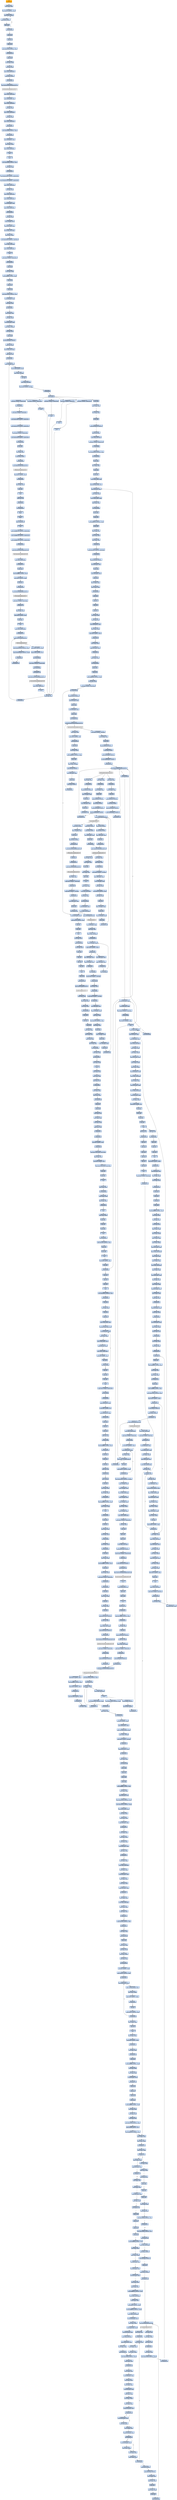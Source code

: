 digraph G {
node[shape=rectangle,style=filled,fillcolor=lightsteelblue,color=lightsteelblue]
bgcolor="transparent"
a0x0040ce5cpushl_ebp[label="start\npushl %ebp",color="lightgrey",fillcolor="orange"];
a0x0040ce5dmovl_esp_ebp[label="0x0040ce5d\nmovl %esp, %ebp"];
a0x0040ce5fmovl_0x13UINT32_ecx[label="0x0040ce5f\nmovl $0x13<UINT32>, %ecx"];
a0x0040ce64pushl_0x0UINT8[label="0x0040ce64\npushl $0x0<UINT8>"];
a0x0040ce66pushl_0x0UINT8[label="0x0040ce66\npushl $0x0<UINT8>"];
a0x0040ce68decl_ecx[label="0x0040ce68\ndecl %ecx"];
a0x0040ce69jne_0x0040ce64[label="0x0040ce69\njne 0x0040ce64"];
a0x0040ce6bpushl_ebx[label="0x0040ce6b\npushl %ebx"];
a0x0040ce6cpushl_esi[label="0x0040ce6c\npushl %esi"];
a0x0040ce6dpushl_edi[label="0x0040ce6d\npushl %edi"];
a0x0040ce6emovl_0x40cde4UINT32_eax[label="0x0040ce6e\nmovl $0x40cde4<UINT32>, %eax"];
a0x0040ce73call_0x00404c88[label="0x0040ce73\ncall 0x00404c88"];
a0x00404c88pushl_ebx[label="0x00404c88\npushl %ebx"];
a0x00404c89movl_eax_ebx[label="0x00404c89\nmovl %eax, %ebx"];
a0x00404c8bxorl_eax_eax[label="0x00404c8b\nxorl %eax, %eax"];
a0x00404c8dmovl_eax_0x0040e094[label="0x00404c8d\nmovl %eax, 0x0040e094"];
a0x00404c92pushl_0x0UINT8[label="0x00404c92\npushl $0x0<UINT8>"];
a0x00404c94call_0x00404bc4[label="0x00404c94\ncall 0x00404bc4"];
a0x00404bc4jmp_GetModuleHandleA_kernel32_dll[label="0x00404bc4\njmp GetModuleHandleA@kernel32.dll"];
GetModuleHandleA_kernel32_dll[label="GetModuleHandleA@kernel32.dll",color="lightgrey",fillcolor="lightgrey"];
a0x00404c99movl_eax_0x00410660[label="0x00404c99\nmovl %eax, 0x00410660"];
a0x00404c9emovl_0x00410660_eax[label="0x00404c9e\nmovl 0x00410660, %eax"];
a0x00404ca3movl_eax_0x0040e09c[label="0x00404ca3\nmovl %eax, 0x0040e09c"];
a0x00404ca8xorl_eax_eax[label="0x00404ca8\nxorl %eax, %eax"];
a0x00404caamovl_eax_0x0040e0a0[label="0x00404caa\nmovl %eax, 0x0040e0a0"];
a0x00404cafxorl_eax_eax[label="0x00404caf\nxorl %eax, %eax"];
a0x00404cb1movl_eax_0x0040e0a4[label="0x00404cb1\nmovl %eax, 0x0040e0a4"];
a0x00404cb6call_0x00404c7c[label="0x00404cb6\ncall 0x00404c7c"];
a0x00404c7cmovl_0x40e098UINT32_eax[label="0x00404c7c\nmovl $0x40e098<UINT32>, %eax"];
a0x00404c81call_0x00404924[label="0x00404c81\ncall 0x00404924"];
a0x00404924movl_0x0040e02c_edx[label="0x00404924\nmovl 0x0040e02c, %edx"];
a0x0040492amovl_edx_eax_[label="0x0040492a\nmovl %edx, (%eax)"];
a0x0040492cmovl_eax_0x0040e02c[label="0x0040492c\nmovl %eax, 0x0040e02c"];
a0x00404931ret[label="0x00404931\nret"];
a0x00404c86ret[label="0x00404c86\nret"];
a0x00404cbbmovl_0x40e098UINT32_edx[label="0x00404cbb\nmovl $0x40e098<UINT32>, %edx"];
a0x00404cc0movl_ebx_eax[label="0x00404cc0\nmovl %ebx, %eax"];
a0x00404cc2call_0x00403a0c[label="0x00404cc2\ncall 0x00403a0c"];
a0x00403a0cmovl_0x401068UINT32_0x00410014[label="0x00403a0c\nmovl $0x401068<UINT32>, 0x00410014"];
a0x00403a16movl_0x401070UINT32_0x00410018[label="0x00403a16\nmovl $0x401070<UINT32>, 0x00410018"];
a0x00403a20movl_eax_0x00410638[label="0x00403a20\nmovl %eax, 0x00410638"];
a0x00403a25xorl_eax_eax[label="0x00403a25\nxorl %eax, %eax"];
a0x00403a27movl_eax_0x0041063c[label="0x00403a27\nmovl %eax, 0x0041063c"];
a0x00403a2cmovl_edx_0x00410640[label="0x00403a2c\nmovl %edx, 0x00410640"];
a0x00403a32movl_0x4edx__eax[label="0x00403a32\nmovl 0x4(%edx), %eax"];
a0x00403a35movl_eax_0x0041002c[label="0x00403a35\nmovl %eax, 0x0041002c"];
a0x00403a3acall_0x004038e4[label="0x00403a3a\ncall 0x004038e4"];
a0x004038e4xorl_edx_edx[label="0x004038e4\nxorl %edx, %edx"];
a0x004038e6leal__12ebp__eax[label="0x004038e6\nleal -12(%ebp), %eax"];
a0x004038e9movl_fs_edx__ecx[label="0x004038e9\nmovl %fs:(%edx), %ecx"];
a0x004038ecmovl_eax_fs_edx_[label="0x004038ec\nmovl %eax, %fs:(%edx)"];
a0x004038efmovl_ecx_eax_[label="0x004038ef\nmovl %ecx, (%eax)"];
a0x004038f1movl_0x403844UINT32_0x4eax_[label="0x004038f1\nmovl $0x403844<UINT32>, 0x4(%eax)"];
a0x004038f8movl_ebp_0x8eax_[label="0x004038f8\nmovl %ebp, 0x8(%eax)"];
a0x004038fbmovl_eax_0x00410634[label="0x004038fb\nmovl %eax, 0x00410634"];
a0x00403900ret[label="0x00403900\nret"];
a0x00403a3fmovb_0x0UINT8_0x00410034[label="0x00403a3f\nmovb $0x0<UINT8>, 0x00410034"];
a0x00403a46call_0x0040399c[label="0x00403a46\ncall 0x0040399c"];
a0x0040399cpushl_ebp[label="0x0040399c\npushl %ebp"];
a0x0040399dmovl_esp_ebp[label="0x0040399d\nmovl %esp, %ebp"];
a0x0040399faddl_0xfffffff8UINT8_esp[label="0x0040399f\naddl $0xfffffff8<UINT8>, %esp"];
a0x004039a2pushl_ebx[label="0x004039a2\npushl %ebx"];
a0x004039a3pushl_esi[label="0x004039a3\npushl %esi"];
a0x004039a4pushl_edi[label="0x004039a4\npushl %edi"];
a0x004039a5movl_0x410630UINT32_edi[label="0x004039a5\nmovl $0x410630<UINT32>, %edi"];
a0x004039aamovl_0x8edi__eax[label="0x004039aa\nmovl 0x8(%edi), %eax"];
a0x004039adtestl_eax_eax[label="0x004039ad\ntestl %eax, %eax"];
a0x004039afje_0x00403a05[label="0x004039af\nje 0x00403a05"];
a0x004039b1movl_eax__esi[label="0x004039b1\nmovl (%eax), %esi"];
a0x004039b3xorl_ebx_ebx[label="0x004039b3\nxorl %ebx, %ebx"];
a0x004039b5movl_0x4eax__eax[label="0x004039b5\nmovl 0x4(%eax), %eax"];
a0x004039b8movl_eax__4ebp_[label="0x004039b8\nmovl %eax, -4(%ebp)"];
a0x004039bbxorl_eax_eax[label="0x004039bb\nxorl %eax, %eax"];
a0x004039bdpushl_ebp[label="0x004039bd\npushl %ebp"];
a0x004039bepushl_0x4039f1UINT32[label="0x004039be\npushl $0x4039f1<UINT32>"];
a0x004039c3pushl_fs_eax_[label="0x004039c3\npushl %fs:(%eax)"];
a0x004039c6movl_esp_fs_eax_[label="0x004039c6\nmovl %esp, %fs:(%eax)"];
a0x004039c9cmpl_ebx_esi[label="0x004039c9\ncmpl %ebx, %esi"];
a0x004039cbjle_0x004039e7[label="0x004039cb\njle 0x004039e7"];
a0x004039cdmovl__4ebp__eax[label="0x004039cd\nmovl -4(%ebp), %eax"];
a0x004039d0movl_eaxebx8__eax[label="0x004039d0\nmovl (%eax,%ebx,8), %eax"];
a0x004039d3movl_eax__8ebp_[label="0x004039d3\nmovl %eax, -8(%ebp)"];
a0x004039d6incl_ebx[label="0x004039d6\nincl %ebx"];
a0x004039d7movl_ebx_0xcedi_[label="0x004039d7\nmovl %ebx, 0xc(%edi)"];
a0x004039dacmpl_0x0UINT8__8ebp_[label="0x004039da\ncmpl $0x0<UINT8>, -8(%ebp)"];
a0x004039deje_0x004039e3[label="0x004039de\nje 0x004039e3"];
a0x004039e0call__8ebp_[label="0x004039e0\ncall -8(%ebp)"];
a0x00404cfcsubl_0x1UINT8_0x00410664[label="0x00404cfc\nsubl $0x1<UINT8>, 0x00410664"];
a0x00404d03ret[label="0x00404d03\nret"];
a0x004039e3cmpl_ebx_esi[label="0x004039e3\ncmpl %ebx, %esi"];
a0x004039e5jg_0x004039cd[label="0x004039e5\njg 0x004039cd"];
a0x00404af0subl_0x1UINT8_0x004105b4[label="0x00404af0\nsubl $0x1<UINT8>, 0x004105b4"];
a0x00404af7jae_0x00404bc2[label="0x00404af7\njae 0x00404bc2"];
a0x00404afdmovb_0x2UINT8_0x0040e00c[label="0x00404afd\nmovb $0x2<UINT8>, 0x0040e00c"];
a0x00404b04movl_0x401068UINT32_0x00410014[label="0x00404b04\nmovl $0x401068<UINT32>, 0x00410014"];
a0x00404b0emovl_0x401070UINT32_0x00410018[label="0x00404b0e\nmovl $0x401070<UINT32>, 0x00410018"];
a0x00404b18movb_0x2UINT8_0x00410046[label="0x00404b18\nmovb $0x2<UINT8>, 0x00410046"];
a0x00404b1fmovl_0x404348UINT32_0x00410000[label="0x00404b1f\nmovl $0x404348<UINT32>, 0x00410000"];
a0x00404b29call_0x00402fbc[label="0x00404b29\ncall 0x00402fbc"];
a0x00402fbcpushl_ebx[label="0x00402fbc\npushl %ebx"];
a0x00402fbdxorl_ebx_ebx[label="0x00402fbd\nxorl %ebx, %ebx"];
a0x00402fbfpushl_0x0UINT8[label="0x00402fbf\npushl $0x0<UINT8>"];
a0x00402fc1call_0x00402fb4[label="0x00402fc1\ncall 0x00402fb4"];
a0x00402fb4jmp_GetKeyboardType_user32_dll[label="0x00402fb4\njmp GetKeyboardType@user32.dll"];
GetKeyboardType_user32_dll[label="GetKeyboardType@user32.dll",color="lightgrey",fillcolor="lightgrey"];
a0x00402fc6cmpl_0x7UINT8_eax[label="0x00402fc6\ncmpl $0x7<UINT8>, %eax"];
a0x00402fc9jne_0x00402fe7[label="0x00402fc9\njne 0x00402fe7"];
a0x00402fe7movl_ebx_eax[label="0x00402fe7\nmovl %ebx, %eax"];
a0x00402fe9popl_ebx[label="0x00402fe9\npopl %ebx"];
a0x00402fearet[label="0x00402fea\nret"];
a0x00404b2etestb_al_al[label="0x00404b2e\ntestb %al, %al"];
a0x00404b30je_0x00404b37[label="0x00404b30\nje 0x00404b37"];
a0x00404b37call_0x004030b0[label="0x00404b37\ncall 0x004030b0"];
a0x004030b0fninit_[label="0x004030b0\nfninit "];
a0x004030b2fwait_[label="0x004030b2\nfwait "];
a0x004030b3fldcw_0x0040e018[label="0x004030b3\nfldcw 0x0040e018"];
a0x004030b9ret[label="0x004030b9\nret"];
a0x00404b3cmovw_0xffffd7b0UINT16_0x0041004c[label="0x00404b3c\nmovw $0xffffd7b0<UINT16>, 0x0041004c"];
a0x00404b45movw_0xffffd7b0UINT16_0x00410218[label="0x00404b45\nmovw $0xffffd7b0<UINT16>, 0x00410218"];
a0x00404b4emovw_0xffffd7b0UINT16_0x004103e4[label="0x00404b4e\nmovw $0xffffd7b0<UINT16>, 0x004103e4"];
a0x00404b57call_0x004010b8[label="0x00404b57\ncall 0x004010b8"];
a0x004010b8jmp_GetCommandLineA_kernel32_dll[label="0x004010b8\njmp GetCommandLineA@kernel32.dll"];
GetCommandLineA_kernel32_dll[label="GetCommandLineA@kernel32.dll",color="lightgrey",fillcolor="lightgrey"];
a0x00404b5cmovl_eax_0x0041003c[label="0x00404b5c\nmovl %eax, 0x0041003c"];
a0x00404b61call_0x00401158[label="0x00404b61\ncall 0x00401158"];
a0x00401158pushl_ebx[label="0x00401158\npushl %ebx"];
a0x00401159addl_0xffffffbcUINT8_esp[label="0x00401159\naddl $0xffffffbc<UINT8>, %esp"];
a0x0040115cmovl_0xaUINT32_ebx[label="0x0040115c\nmovl $0xa<UINT32>, %ebx"];
a0x00401161pushl_esp[label="0x00401161\npushl %esp"];
a0x00401162call_0x004010e0[label="0x00401162\ncall 0x004010e0"];
a0x004010e0jmp_GetStartupInfoA_kernel32_dll[label="0x004010e0\njmp GetStartupInfoA@kernel32.dll"];
GetStartupInfoA_kernel32_dll[label="GetStartupInfoA@kernel32.dll",color="lightgrey",fillcolor="lightgrey"];
a0x00401167testb_0x1UINT8_0x2cesp_[label="0x00401167\ntestb $0x1<UINT8>, 0x2c(%esp)"];
a0x0040116cje_0x00401173[label="0x0040116c\nje 0x00401173"];
a0x00401173movl_ebx_eax[label="0x00401173\nmovl %ebx, %eax"];
a0x00401175addl_0x44UINT8_esp[label="0x00401175\naddl $0x44<UINT8>, %esp"];
a0x00401178popl_ebx[label="0x00401178\npopl %ebx"];
a0x00401179ret[label="0x00401179\nret"];
a0x00404b66movl_eax_0x00410038[label="0x00404b66\nmovl %eax, 0x00410038"];
a0x00404b6bcall_0x00401140[label="0x00404b6b\ncall 0x00401140"];
a0x00401140jmp_GetVersion_kernel32_dll[label="0x00401140\njmp GetVersion@kernel32.dll"];
GetVersion_kernel32_dll[label="GetVersion@kernel32.dll",color="lightgrey",fillcolor="lightgrey"];
a0x00404b70andl_0x80000000UINT32_eax[label="0x00404b70\nandl $0x80000000<UINT32>, %eax"];
a0x00404b75cmpl_0x80000000UINT32_eax[label="0x00404b75\ncmpl $0x80000000<UINT32>, %eax"];
a0x00404b7aje_0x00404ba9[label="0x00404b7a\nje 0x00404ba9"];
a0x00404b7ccall_0x00401140[label="0x00404b7c\ncall 0x00401140"];
a0x00404b81andl_0xffUINT32_eax[label="0x00404b81\nandl $0xff<UINT32>, %eax"];
a0x00404b86cmpw_0x4UINT8_ax[label="0x00404b86\ncmpw $0x4<UINT8>, %ax"];
a0x00404b8ajbe_0x00404b98[label="0x00404b8a\njbe 0x00404b98"];
a0x00404b8cmovl_0x3UINT32_0x004105b8[label="0x00404b8c\nmovl $0x3<UINT32>, 0x004105b8"];
a0x00404b96jmp_0x00404bb8[label="0x00404b96\njmp 0x00404bb8"];
a0x00404bb8call_0x00401138[label="0x00404bb8\ncall 0x00401138"];
a0x00401138jmp_GetCurrentThreadId_kernel32_dll[label="0x00401138\njmp GetCurrentThreadId@kernel32.dll"];
GetCurrentThreadId_kernel32_dll[label="GetCurrentThreadId@kernel32.dll",color="lightgrey",fillcolor="lightgrey"];
a0x00404bbdmovl_eax_0x00410030[label="0x00404bbd\nmovl %eax, 0x00410030"];
a0x00404bc2ret[label="0x00404bc2\nret"];
a0x00404d34subl_0x1UINT8_0x0041066c[label="0x00404d34\nsubl $0x1<UINT8>, 0x0041066c"];
a0x00404d3bret[label="0x00404d3b\nret"];
a0x00404f58subl_0x1UINT8_0x00410670[label="0x00404f58\nsubl $0x1<UINT8>, 0x00410670"];
a0x00404f5fret[label="0x00404f5f\nret"];
a0x00405220subl_0x1UINT8_0x00410674[label="0x00405220\nsubl $0x1<UINT8>, 0x00410674"];
a0x00405227ret[label="0x00405227\nret"];
a0x00408cb0pushl_ebp[label="0x00408cb0\npushl %ebp"];
a0x00408cb1movl_esp_ebp[label="0x00408cb1\nmovl %esp, %ebp"];
a0x00408cb3xorl_eax_eax[label="0x00408cb3\nxorl %eax, %eax"];
a0x00408cb5pushl_ebp[label="0x00408cb5\npushl %ebp"];
a0x00408cb6pushl_0x408d18UINT32[label="0x00408cb6\npushl $0x408d18<UINT32>"];
a0x00408cbbpushl_fs_eax_[label="0x00408cbb\npushl %fs:(%eax)"];
a0x00408cbemovl_esp_fs_eax_[label="0x00408cbe\nmovl %esp, %fs:(%eax)"];
a0x00408cc1subl_0x1UINT8_0x00410788[label="0x00408cc1\nsubl $0x1<UINT8>, 0x00410788"];
a0x00408cc8jae_0x00408d0a[label="0x00408cc8\njae 0x00408d0a"];
a0x00408ccamovl_0x408860UINT32_eax[label="0x00408cca\nmovl $0x408860<UINT32>, %eax"];
a0x00408ccfcall_0x00403a4c[label="0x00408ccf\ncall 0x00403a4c"];
a0x00403a4cpushl_ebx[label="0x00403a4c\npushl %ebx"];
a0x00403a4dxorl_ebx_ebx[label="0x00403a4d\nxorl %ebx, %ebx"];
a0x00403a4fpushl_edi[label="0x00403a4f\npushl %edi"];
a0x00403a50pushl_esi[label="0x00403a50\npushl %esi"];
a0x00403a51movl_eaxebx__edi[label="0x00403a51\nmovl (%eax,%ebx), %edi"];
a0x00403a54leal_0x4eaxebx__esi[label="0x00403a54\nleal 0x4(%eax,%ebx), %esi"];
a0x00403a58movl_0x4esi__eax[label="0x00403a58\nmovl 0x4(%esi), %eax"];
a0x00403a5bmovl_esi__edx[label="0x00403a5b\nmovl (%esi), %edx"];
a0x00403a5dmovl_eaxebx__eax[label="0x00403a5d\nmovl (%eax,%ebx), %eax"];
a0x00403a60addl_ebx_edx[label="0x00403a60\naddl %ebx, %edx"];
a0x00403a62call_0x004049d0[label="0x00403a62\ncall 0x004049d0"];
a0x004049d0pushl_ebx[label="0x004049d0\npushl %ebx"];
a0x004049d1pushl_esi[label="0x004049d1\npushl %esi"];
a0x004049d2addl_0xfffff004UINT32_esp[label="0x004049d2\naddl $0xfffff004<UINT32>, %esp"];
a0x004049d8pushl_eax[label="0x004049d8\npushl %eax"];
a0x004049d9movl_edx_esi[label="0x004049d9\nmovl %edx, %esi"];
a0x004049dbmovl_eax_ebx[label="0x004049db\nmovl %eax, %ebx"];
a0x004049ddtestl_ebx_ebx[label="0x004049dd\ntestl %ebx, %ebx"];
a0x004049dfje_0x00404a1e[label="0x004049df\nje 0x00404a1e"];
a0x004049e1cmpl_0x10000UINT32_0x4ebx_[label="0x004049e1\ncmpl $0x10000<UINT32>, 0x4(%ebx)"];
a0x004049e8jnl_0x00404a14[label="0x004049e8\njnl 0x00404a14"];
a0x004049eapushl_0x1000UINT32[label="0x004049ea\npushl $0x1000<UINT32>"];
a0x004049efleal_0x4esp__eax[label="0x004049ef\nleal 0x4(%esp), %eax"];
a0x004049f3pushl_eax[label="0x004049f3\npushl %eax"];
a0x004049f4movl_0x4ebx__eax[label="0x004049f4\nmovl 0x4(%ebx), %eax"];
a0x004049f7pushl_eax[label="0x004049f7\npushl %eax"];
a0x004049f8movl_ebx__eax[label="0x004049f8\nmovl (%ebx), %eax"];
a0x004049famovl_eax__eax[label="0x004049fa\nmovl (%eax), %eax"];
a0x004049fccall_0x004043f8[label="0x004049fc\ncall 0x004043f8"];
a0x004043f8pushl_ebx[label="0x004043f8\npushl %ebx"];
a0x004043f9pushl_esi[label="0x004043f9\npushl %esi"];
a0x004043fapushl_edi[label="0x004043fa\npushl %edi"];
a0x004043fbpushl_ecx[label="0x004043fb\npushl %ecx"];
a0x004043fcmovl_eax_ebx[label="0x004043fc\nmovl %eax, %ebx"];
a0x004043femovl_esp_esi[label="0x004043fe\nmovl %esp, %esi"];
a0x00404400movl_0x0040e02c_eax[label="0x00404400\nmovl 0x0040e02c, %eax"];
a0x00404405movl_eax_esi_[label="0x00404405\nmovl %eax, (%esi)"];
a0x00404407cmpl_0x0UINT8_esi_[label="0x00404407\ncmpl $0x0<UINT8>, (%esi)"];
a0x0040440aje_0x00404437[label="0x0040440a\nje 0x00404437"];
a0x0040440cmovl_esi__eax[label="0x0040440c\nmovl (%esi), %eax"];
a0x0040440ecmpl_0x4eax__ebx[label="0x0040440e\ncmpl 0x4(%eax), %ebx"];
a0x00404411je_0x00404421[label="0x00404411\nje 0x00404421"];
a0x00404421movl_esi__eax[label="0x00404421\nmovl (%esi), %eax"];
a0x00404423call_0x004043b0[label="0x00404423\ncall 0x004043b0"];
a0x004043b0pushl_ebx[label="0x004043b0\npushl %ebx"];
a0x004043b1pushl_esi[label="0x004043b1\npushl %esi"];
a0x004043b2addl_0xfffffef8UINT32_esp[label="0x004043b2\naddl $0xfffffef8<UINT32>, %esp"];
a0x004043b8movl_eax_ebx[label="0x004043b8\nmovl %eax, %ebx"];
a0x004043bacmpl_0x0UINT8_0x10ebx_[label="0x004043ba\ncmpl $0x0<UINT8>, 0x10(%ebx)"];
a0x004043bejne_0x004043eb[label="0x004043be\njne 0x004043eb"];
a0x004043c0pushl_0x105UINT32[label="0x004043c0\npushl $0x105<UINT32>"];
a0x004043c5leal_0x4esp__eax[label="0x004043c5\nleal 0x4(%esp), %eax"];
a0x004043c9pushl_eax[label="0x004043c9\npushl %eax"];
a0x004043camovl_0x4ebx__eax[label="0x004043ca\nmovl 0x4(%ebx), %eax"];
a0x004043cdpushl_eax[label="0x004043cd\npushl %eax"];
a0x004043cecall_0x004010c8[label="0x004043ce\ncall 0x004010c8"];
a0x004010c8jmp_GetModuleFileNameA_kernel32_dll[label="0x004010c8\njmp GetModuleFileNameA@kernel32.dll"];
GetModuleFileNameA_kernel32_dll[label="GetModuleFileNameA@kernel32.dll",color="lightgrey",fillcolor="lightgrey"];
a0x004043d3movl_esp_eax[label="0x004043d3\nmovl %esp, %eax"];
a0x004043d5movb_0x1UINT8_dl[label="0x004043d5\nmovb $0x1<UINT8>, %dl"];
a0x004043d7call_0x00404644[label="0x004043d7\ncall 0x00404644"];
a0x00404644pushl_ebp[label="0x00404644\npushl %ebp"];
a0x00404645movl_esp_ebp[label="0x00404645\nmovl %esp, %ebp"];
a0x00404647addl_0xfffffedcUINT32_esp[label="0x00404647\naddl $0xfffffedc<UINT32>, %esp"];
a0x0040464dpushl_ebx[label="0x0040464d\npushl %ebx"];
a0x0040464emovl_eax__4ebp_[label="0x0040464e\nmovl %eax, -4(%ebp)"];
a0x00404651pushl_0x105UINT32[label="0x00404651\npushl $0x105<UINT32>"];
a0x00404656leal__289ebp__eax[label="0x00404656\nleal -289(%ebp), %eax"];
a0x0040465cpushl_eax[label="0x0040465c\npushl %eax"];
a0x0040465dpushl_0x0UINT8[label="0x0040465d\npushl $0x0<UINT8>"];
a0x0040465fcall_0x004010c8[label="0x0040465f\ncall 0x004010c8"];
a0x00404664movb_0x0UINT8__18ebp_[label="0x00404664\nmovb $0x0<UINT8>, -18(%ebp)"];
a0x00404668leal__8ebp__eax[label="0x00404668\nleal -8(%ebp), %eax"];
a0x0040466bpushl_eax[label="0x0040466b\npushl %eax"];
a0x0040466cpushl_0xf0019UINT32[label="0x0040466c\npushl $0xf0019<UINT32>"];
a0x00404671pushl_0x0UINT8[label="0x00404671\npushl $0x0<UINT8>"];
a0x00404673pushl_0x404888UINT32[label="0x00404673\npushl $0x404888<UINT32>"];
a0x00404678pushl_0x80000001UINT32[label="0x00404678\npushl $0x80000001<UINT32>"];
a0x0040467dcall_0x00401118[label="0x0040467d\ncall 0x00401118"];
a0x00401118jmp_RegOpenKeyExA_advapi32_dll[label="0x00401118\njmp RegOpenKeyExA@advapi32.dll"];
a0x00408d18jmp_0x004036a8[label="0x00408d18\njmp 0x004036a8"];
a0x004036a8movl_0x4esp__eax[label="0x004036a8\nmovl 0x4(%esp), %eax"];
a0x004036acmovl_0x8esp__edx[label="0x004036ac\nmovl 0x8(%esp), %edx"];
a0x004036b0testl_0x6UINT32_0x4eax_[label="0x004036b0\ntestl $0x6<UINT32>, 0x4(%eax)"];
a0x004036b7je_0x004036d8[label="0x004036b7\nje 0x004036d8"];
a0x004036d8movl_0x1UINT32_eax[label="0x004036d8\nmovl $0x1<UINT32>, %eax"];
a0x004036ddret[label="0x004036dd\nret"];
RegOpenKeyExA_advapi32_dll[label="RegOpenKeyExA@advapi32.dll",color="lightgrey",fillcolor="lightgrey"];
a0x00404682testl_eax_eax[label="0x00404682\ntestl %eax, %eax"];
a0x00404684je_0x004046c6[label="0x00404684\nje 0x004046c6"];
a0x00404686leal__8ebp__eax[label="0x00404686\nleal -8(%ebp), %eax"];
a0x00404689pushl_eax[label="0x00404689\npushl %eax"];
a0x0040468apushl_0xf0019UINT32[label="0x0040468a\npushl $0xf0019<UINT32>"];
a0x0040468fpushl_0x0UINT8[label="0x0040468f\npushl $0x0<UINT8>"];
a0x00404691pushl_0x404888UINT32[label="0x00404691\npushl $0x404888<UINT32>"];
a0x00404696pushl_0x80000002UINT32[label="0x00404696\npushl $0x80000002<UINT32>"];
a0x0040469bcall_0x00401118[label="0x0040469b\ncall 0x00401118"];
a0x004046a0testl_eax_eax[label="0x004046a0\ntestl %eax, %eax"];
a0x004046a2je_0x004046c6[label="0x004046a2\nje 0x004046c6"];
a0x004046a4leal__8ebp__eax[label="0x004046a4\nleal -8(%ebp), %eax"];
a0x004046a7pushl_eax[label="0x004046a7\npushl %eax"];
a0x004046a8pushl_0xf0019UINT32[label="0x004046a8\npushl $0xf0019<UINT32>"];
a0x004046adpushl_0x0UINT8[label="0x004046ad\npushl $0x0<UINT8>"];
a0x004046afpushl_0x4048a4UINT32[label="0x004046af\npushl $0x4048a4<UINT32>"];
a0x004046b4pushl_0x80000001UINT32[label="0x004046b4\npushl $0x80000001<UINT32>"];
a0x004046b9call_0x00401118[label="0x004046b9\ncall 0x00401118"];
a0x004046betestl_eax_eax[label="0x004046be\ntestl %eax, %eax"];
a0x004046c0jne_0x0040474f[label="0x004046c0\njne 0x0040474f"];
a0x0040474fpushl_0x105UINT32[label="0x0040474f\npushl $0x105<UINT32>"];
a0x00404754movl__4ebp__eax[label="0x00404754\nmovl -4(%ebp), %eax"];
a0x00404757pushl_eax[label="0x00404757\npushl %eax"];
a0x00404758leal__289ebp__eax[label="0x00404758\nleal -289(%ebp), %eax"];
a0x0040475epushl_eax[label="0x0040475e\npushl %eax"];
a0x0040475fcall_0x00401100[label="0x0040475f\ncall 0x00401100"];
a0x00401100jmp_lstrcpynA_kernel32_dll[label="0x00401100\njmp lstrcpynA@kernel32.dll"];
lstrcpyn_kernel32_dll[label="lstrcpyn@kernel32.dll",color="lightgrey",fillcolor="lightgrey"];
a0x00404764pushl_0x5UINT8[label="0x00404764\npushl $0x5<UINT8>"];
a0x00404766leal__13ebp__eax[label="0x00404766\nleal -13(%ebp), %eax"];
a0x00404769pushl_eax[label="0x00404769\npushl %eax"];
a0x0040476apushl_0x3UINT8[label="0x0040476a\npushl $0x3<UINT8>"];
a0x0040476ccall_0x004010e8[label="0x0040476c\ncall 0x004010e8"];
a0x004010e8jmp_GetThreadLocale_kernel32_dll[label="0x004010e8\njmp GetThreadLocale@kernel32.dll"];
GetThreadLocale_kernel32_dll[label="GetThreadLocale@kernel32.dll",color="lightgrey",fillcolor="lightgrey"];
a0x00404771pushl_eax[label="0x00404771\npushl %eax"];
a0x00404772call_0x004010c0[label="0x00404772\ncall 0x004010c0"];
a0x004010c0jmp_GetLocaleInfoA_kernel32_dll[label="0x004010c0\njmp GetLocaleInfoA@kernel32.dll"];
GetLocaleInfoA_kernel32_dll[label="GetLocaleInfoA@kernel32.dll",color="lightgrey",fillcolor="lightgrey"];
a0x00404777xorl_ebx_ebx[label="0x00404777\nxorl %ebx, %ebx"];
a0x00404779cmpb_0x0UINT8__289ebp_[label="0x00404779\ncmpb $0x0<UINT8>, -289(%ebp)"];
a0x00404780je_0x0040487f[label="0x00404780\nje 0x0040487f"];
a0x00404786cmpb_0x0UINT8__13ebp_[label="0x00404786\ncmpb $0x0<UINT8>, -13(%ebp)"];
a0x0040478ajne_0x00404796[label="0x0040478a\njne 0x00404796"];
a0x00404796leal__289ebp__eax[label="0x00404796\nleal -289(%ebp), %eax"];
a0x0040479cpushl_eax[label="0x0040479c\npushl %eax"];
a0x0040479dcall_0x00401108[label="0x0040479d\ncall 0x00401108"];
a0x00401108jmp_lstrlenA_kernel32_dll[label="0x00401108\njmp lstrlenA@kernel32.dll"];
lstrlen_kernel32_dll[label="lstrlen@kernel32.dll",color="lightgrey",fillcolor="lightgrey"];
a0x004047a2leal__289ebp__edx[label="0x004047a2\nleal -289(%ebp), %edx"];
a0x004047a8addl_edx_eax[label="0x004047a8\naddl %edx, %eax"];
a0x004047aamovl_eax__28ebp_[label="0x004047aa\nmovl %eax, -28(%ebp)"];
a0x004047adjmp_0x004047b2[label="0x004047ad\njmp 0x004047b2"];
a0x004047b2movl__28ebp__eax[label="0x004047b2\nmovl -28(%ebp), %eax"];
a0x004047b5cmpb_0x2eUINT8_eax_[label="0x004047b5\ncmpb $0x2e<UINT8>, (%eax)"];
a0x004047b8je_0x004047c5[label="0x004047b8\nje 0x004047c5"];
a0x004047baleal__289ebp__eax[label="0x004047ba\nleal -289(%ebp), %eax"];
a0x004047c0cmpl__28ebp__eax[label="0x004047c0\ncmpl -28(%ebp), %eax"];
a0x004047c3jne_0x004047af[label="0x004047c3\njne 0x004047af"];
a0x004047afdecl__28ebp_[label="0x004047af\ndecl -28(%ebp)"];
a0x004047c5leal__289ebp__eax[label="0x004047c5\nleal -289(%ebp), %eax"];
a0x004047cbcmpl__28ebp__eax[label="0x004047cb\ncmpl -28(%ebp), %eax"];
a0x004047ceje_0x0040487f[label="0x004047ce\nje 0x0040487f"];
a0x004047d4incl__28ebp_[label="0x004047d4\nincl -28(%ebp)"];
a0x004047d7cmpb_0x0UINT8__18ebp_[label="0x004047d7\ncmpb $0x0<UINT8>, -18(%ebp)"];
a0x004047dbje_0x00404809[label="0x004047db\nje 0x00404809"];
a0x00404809testl_ebx_ebx[label="0x00404809\ntestl %ebx, %ebx"];
a0x0040480bjne_0x0040487f[label="0x0040480b\njne 0x0040487f"];
a0x0040480dcmpb_0x0UINT8__13ebp_[label="0x0040480d\ncmpb $0x0<UINT8>, -13(%ebp)"];
a0x00404811je_0x0040487f[label="0x00404811\nje 0x0040487f"];
a0x00404813leal__289ebp__eax[label="0x00404813\nleal -289(%ebp), %eax"];
a0x00404819movl__28ebp__edx[label="0x00404819\nmovl -28(%ebp), %edx"];
a0x0040481csubl_eax_edx[label="0x0040481c\nsubl %eax, %edx"];
a0x0040481emovl_0x105UINT32_eax[label="0x0040481e\nmovl $0x105<UINT32>, %eax"];
a0x00404823subl_edx_eax[label="0x00404823\nsubl %edx, %eax"];
a0x00404825pushl_eax[label="0x00404825\npushl %eax"];
a0x00404826leal__13ebp__eax[label="0x00404826\nleal -13(%ebp), %eax"];
a0x00404829pushl_eax[label="0x00404829\npushl %eax"];
a0x0040482amovl__28ebp__eax[label="0x0040482a\nmovl -28(%ebp), %eax"];
a0x0040482dpushl_eax[label="0x0040482d\npushl %eax"];
a0x0040482ecall_0x00401100[label="0x0040482e\ncall 0x00401100"];
a0x00404833pushl_0x2UINT8[label="0x00404833\npushl $0x2<UINT8>"];
a0x00404835pushl_0x0UINT8[label="0x00404835\npushl $0x0<UINT8>"];
a0x00404837leal__289ebp__eax[label="0x00404837\nleal -289(%ebp), %eax"];
a0x0040483dpushl_eax[label="0x0040483d\npushl %eax"];
a0x0040483ecall_0x004010f0[label="0x0040483e\ncall 0x004010f0"];
a0x004010f0jmp_LoadLibraryExA_kernel32_dll[label="0x004010f0\njmp LoadLibraryExA@kernel32.dll"];
LoadLibraryExA_kernel32_dll[label="LoadLibraryExA@kernel32.dll",color="lightgrey",fillcolor="lightgrey"];
a0x00404843movl_eax_ebx[label="0x00404843\nmovl %eax, %ebx"];
a0x00404845testl_ebx_ebx[label="0x00404845\ntestl %ebx, %ebx"];
a0x00404847jne_0x0040487f[label="0x00404847\njne 0x0040487f"];
a0x00404849movb_0x0UINT8__11ebp_[label="0x00404849\nmovb $0x0<UINT8>, -11(%ebp)"];
a0x0040484dleal__289ebp__eax[label="0x0040484d\nleal -289(%ebp), %eax"];
a0x00404853movl__28ebp__edx[label="0x00404853\nmovl -28(%ebp), %edx"];
a0x00404856subl_eax_edx[label="0x00404856\nsubl %eax, %edx"];
a0x00404858movl_0x105UINT32_eax[label="0x00404858\nmovl $0x105<UINT32>, %eax"];
a0x0040485dsubl_edx_eax[label="0x0040485d\nsubl %edx, %eax"];
a0x0040485fpushl_eax[label="0x0040485f\npushl %eax"];
a0x00404860leal__13ebp__eax[label="0x00404860\nleal -13(%ebp), %eax"];
a0x00404863pushl_eax[label="0x00404863\npushl %eax"];
a0x00404864movl__28ebp__eax[label="0x00404864\nmovl -28(%ebp), %eax"];
a0x00404867pushl_eax[label="0x00404867\npushl %eax"];
a0x00404868call_0x00401100[label="0x00404868\ncall 0x00401100"];
a0x0040486dpushl_0x2UINT8[label="0x0040486d\npushl $0x2<UINT8>"];
a0x0040486fpushl_0x0UINT8[label="0x0040486f\npushl $0x0<UINT8>"];
a0x00404871leal__289ebp__eax[label="0x00404871\nleal -289(%ebp), %eax"];
a0x00404877pushl_eax[label="0x00404877\npushl %eax"];
a0x00404878call_0x004010f0[label="0x00404878\ncall 0x004010f0"];
a0x0040487dmovl_eax_ebx[label="0x0040487d\nmovl %eax, %ebx"];
a0x0040487fmovl_ebx_eax[label="0x0040487f\nmovl %ebx, %eax"];
a0x00404881popl_ebx[label="0x00404881\npopl %ebx"];
a0x00404882movl_ebp_esp[label="0x00404882\nmovl %ebp, %esp"];
a0x00404884popl_ebp[label="0x00404884\npopl %ebp"];
a0x00404885ret[label="0x00404885\nret"];
a0x004043dcmovl_eax_esi[label="0x004043dc\nmovl %eax, %esi"];
a0x004043demovl_esi_0x10ebx_[label="0x004043de\nmovl %esi, 0x10(%ebx)"];
a0x004043e1testl_esi_esi[label="0x004043e1\ntestl %esi, %esi"];
a0x004043e3jne_0x004043eb[label="0x004043e3\njne 0x004043eb"];
a0x004043e5movl_0x4ebx__eax[label="0x004043e5\nmovl 0x4(%ebx), %eax"];
a0x004043e8movl_eax_0x10ebx_[label="0x004043e8\nmovl %eax, 0x10(%ebx)"];
a0x004043ebmovl_0x10ebx__eax[label="0x004043eb\nmovl 0x10(%ebx), %eax"];
a0x004043eeaddl_0x108UINT32_esp[label="0x004043ee\naddl $0x108<UINT32>, %esp"];
a0x004043f4popl_esi[label="0x004043f4\npopl %esi"];
a0x004043f5popl_ebx[label="0x004043f5\npopl %ebx"];
a0x004043f6ret[label="0x004043f6\nret"];
a0x00404428movl_eax_edi[label="0x00404428\nmovl %eax, %edi"];
a0x0040442ajmp_0x00404439[label="0x0040442a\njmp 0x00404439"];
a0x00404439movl_edi_eax[label="0x00404439\nmovl %edi, %eax"];
a0x0040443bpopl_edx[label="0x0040443b\npopl %edx"];
a0x0040443cpopl_edi[label="0x0040443c\npopl %edi"];
a0x0040443dpopl_esi[label="0x0040443d\npopl %esi"];
a0x0040443epopl_ebx[label="0x0040443e\npopl %ebx"];
a0x0040443fret[label="0x0040443f\nret"];
a0x00404a01pushl_eax[label="0x00404a01\npushl %eax"];
a0x00404a02call_0x004010f8[label="0x00404a02\ncall 0x004010f8"];
a0x004010f8jmp_LoadStringA_user32_dll[label="0x004010f8\njmp LoadStringA@user32.dll"];
LoadStringA_user32_dll[label="LoadStringA@user32.dll",color="lightgrey",fillcolor="lightgrey"];
a0x00404a07movl_eax_ecx[label="0x00404a07\nmovl %eax, %ecx"];
a0x00404a09movl_esp_edx[label="0x00404a09\nmovl %esp, %edx"];
a0x00404a0bmovl_esi_eax[label="0x00404a0b\nmovl %esi, %eax"];
a0x00404a0dcall_0x00403d98[label="0x00404a0d\ncall 0x00403d98"];
a0x00403d98pushl_ebx[label="0x00403d98\npushl %ebx"];
a0x00403d99pushl_esi[label="0x00403d99\npushl %esi"];
a0x00403d9apushl_edi[label="0x00403d9a\npushl %edi"];
a0x00403d9bmovl_eax_ebx[label="0x00403d9b\nmovl %eax, %ebx"];
a0x00403d9dmovl_edx_esi[label="0x00403d9d\nmovl %edx, %esi"];
a0x00403d9fmovl_ecx_edi[label="0x00403d9f\nmovl %ecx, %edi"];
a0x00403da1movl_edi_eax[label="0x00403da1\nmovl %edi, %eax"];
a0x00403da3call_0x00403d6c[label="0x00403da3\ncall 0x00403d6c"];
a0x00403d6ctestl_eax_eax[label="0x00403d6c\ntestl %eax, %eax"];
a0x00403d6ejle_0x00403d94[label="0x00403d6e\njle 0x00403d94"];
a0x00403d94xorl_eax_eax[label="0x00403d94\nxorl %eax, %eax"];
a0x00403d96ret[label="0x00403d96\nret"];
a0x00403da8movl_edi_ecx[label="0x00403da8\nmovl %edi, %ecx"];
a0x00403daamovl_eax_edi[label="0x00403daa\nmovl %eax, %edi"];
a0x00403dactestl_esi_esi[label="0x00403dac\ntestl %esi, %esi"];
a0x00403daeje_0x00403db9[label="0x00403dae\nje 0x00403db9"];
a0x00403db0movl_eax_edx[label="0x00403db0\nmovl %eax, %edx"];
a0x00403db2movl_esi_eax[label="0x00403db2\nmovl %esi, %eax"];
a0x00403db4call_0x004029c8[label="0x00403db4\ncall 0x004029c8"];
a0x004029c8pushl_esi[label="0x004029c8\npushl %esi"];
a0x004029c9pushl_edi[label="0x004029c9\npushl %edi"];
a0x004029camovl_eax_esi[label="0x004029ca\nmovl %eax, %esi"];
a0x004029ccmovl_edx_edi[label="0x004029cc\nmovl %edx, %edi"];
a0x004029cemovl_ecx_eax[label="0x004029ce\nmovl %ecx, %eax"];
a0x004029d0cmpl_esi_edi[label="0x004029d0\ncmpl %esi, %edi"];
a0x004029d2ja_0x004029e7[label="0x004029d2\nja 0x004029e7"];
a0x004029d4je_0x00402a05[label="0x004029d4\nje 0x00402a05"];
a0x004029d6sarl_0x2UINT8_ecx[label="0x004029d6\nsarl $0x2<UINT8>, %ecx"];
a0x004029d9js_0x00402a05[label="0x004029d9\njs 0x00402a05"];
a0x004029dbrepz_movsl_ds_esi__es_edi_[label="0x004029db\nrepz movsl %ds:(%esi), %es:(%edi)"];
a0x004029ddmovl_eax_ecx[label="0x004029dd\nmovl %eax, %ecx"];
a0x004029dfandl_0x3UINT8_ecx[label="0x004029df\nandl $0x3<UINT8>, %ecx"];
a0x004029e2repz_movsb_ds_esi__es_edi_[label="0x004029e2\nrepz movsb %ds:(%esi), %es:(%edi)"];
a0x004029e4popl_edi[label="0x004029e4\npopl %edi"];
a0x004029e5popl_esi[label="0x004029e5\npopl %esi"];
a0x004029e6ret[label="0x004029e6\nret"];
a0x00403db9movl_ebx_eax[label="0x00403db9\nmovl %ebx, %eax"];
a0x00403dbbcall_0x00403ca8[label="0x00403dbb\ncall 0x00403ca8"];
a0x00403ca8movl_eax__edx[label="0x00403ca8\nmovl (%eax), %edx"];
a0x00403caatestl_edx_edx[label="0x00403caa\ntestl %edx, %edx"];
a0x00403cacje_0x00403cca[label="0x00403cac\nje 0x00403cca"];
a0x00403ccaret[label="0x00403cca\nret"];
a0x00403dc0movl_edi_ebx_[label="0x00403dc0\nmovl %edi, (%ebx)"];
a0x00403dc2popl_edi[label="0x00403dc2\npopl %edi"];
a0x00403dc3popl_esi[label="0x00403dc3\npopl %esi"];
a0x00403dc4popl_ebx[label="0x00403dc4\npopl %ebx"];
a0x00403dc5ret[label="0x00403dc5\nret"];
a0x00404a12jmp_0x00404a1e[label="0x00404a12\njmp 0x00404a1e"];
a0x00404a1eaddl_0x1000UINT32_esp[label="0x00404a1e\naddl $0x1000<UINT32>, %esp"];
a0x00404a24popl_esi[label="0x00404a24\npopl %esi"];
a0x00404a25popl_ebx[label="0x00404a25\npopl %ebx"];
a0x00404a26ret[label="0x00404a26\nret"];
a0x00403a67addl_0x8UINT8_esi[label="0x00403a67\naddl $0x8<UINT8>, %esi"];
a0x00403a6adecl_edi[label="0x00403a6a\ndecl %edi"];
a0x00403a6bjne_0x00403a58[label="0x00403a6b\njne 0x00403a58"];
a0x00403a6dpopl_esi[label="0x00403a6d\npopl %esi"];
a0x00403a6epopl_edi[label="0x00403a6e\npopl %edi"];
a0x00403a6fpopl_ebx[label="0x00403a6f\npopl %ebx"];
a0x00403a70ret[label="0x00403a70\nret"];
a0x00408cd4movl_0x40894cUINT32_eax[label="0x00408cd4\nmovl $0x40894c<UINT32>, %eax"];
a0x00408cd9call_0x00403a74[label="0x00408cd9\ncall 0x00403a74"];
a0x00403a74pushl_ebx[label="0x00403a74\npushl %ebx"];
a0x00403a75xorl_ebx_ebx[label="0x00403a75\nxorl %ebx, %ebx"];
a0x00403a77pushl_edi[label="0x00403a77\npushl %edi"];
a0x00403a78pushl_esi[label="0x00403a78\npushl %esi"];
a0x00403a79movl_eaxebx__edi[label="0x00403a79\nmovl (%eax,%ebx), %edi"];
a0x00403a7cleal_0x4eaxebx__esi[label="0x00403a7c\nleal 0x4(%eax,%ebx), %esi"];
a0x00403a80movl_0x4esi__eax[label="0x00403a80\nmovl 0x4(%esi), %eax"];
a0x00403a83movl_esi__edx[label="0x00403a83\nmovl (%esi), %edx"];
a0x00403a85movl_eaxebx__eax[label="0x00403a85\nmovl (%eax,%ebx), %eax"];
a0x00403a88addl_0x8esi__eax[label="0x00403a88\naddl 0x8(%esi), %eax"];
a0x00403a8bmovl_eax_edxebx_[label="0x00403a8b\nmovl %eax, (%edx,%ebx)"];
a0x00403a8eaddl_0xcUINT8_esi[label="0x00403a8e\naddl $0xc<UINT8>, %esi"];
a0x00403a91decl_edi[label="0x00403a91\ndecl %edi"];
a0x00403a92jne_0x00403a80[label="0x00403a92\njne 0x00403a80"];
a0x00403a94popl_esi[label="0x00403a94\npopl %esi"];
a0x00403a95popl_edi[label="0x00403a95\npopl %edi"];
a0x00403a96popl_ebx[label="0x00403a96\npopl %ebx"];
a0x00403a97ret[label="0x00403a97\nret"];
a0x00408cdecmpb_0x0UINT8_0x0041065d[label="0x00408cde\ncmpb $0x0<UINT8>, 0x0041065d"];
a0x00408ce5je_0x00408cf6[label="0x00408ce5\nje 0x00408cf6"];
a0x00408cf6call_0x00407bfc[label="0x00408cf6\ncall 0x00407bfc"];
a0x00407bfcmovl_0x0040f3ac_ecx[label="0x00407bfc\nmovl 0x0040f3ac, %ecx"];
a0x00407c02movb_0x1UINT8_dl[label="0x00407c02\nmovb $0x1<UINT8>, %dl"];
a0x00407c04movl_0x004052ec_eax[label="0x00407c04\nmovl 0x004052ec, %eax"];
a0x00407c09call_0x004075f4[label="0x00407c09\ncall 0x004075f4"];
a0x004075f4pushl_ebx[label="0x004075f4\npushl %ebx"];
a0x004075f5pushl_esi[label="0x004075f5\npushl %esi"];
a0x004075f6pushl_edi[label="0x004075f6\npushl %edi"];
a0x004075f7testb_dl_dl[label="0x004075f7\ntestb %dl, %dl"];
a0x004075f9je_0x00407603[label="0x004075f9\nje 0x00407603"];
a0x004075fbaddl_0xfffffff0UINT8_esp[label="0x004075fb\naddl $0xfffffff0<UINT8>, %esp"];
a0x004075fecall_0x00403278[label="0x004075fe\ncall 0x00403278"];
a0x00403278pushl_edx[label="0x00403278\npushl %edx"];
a0x00403279pushl_ecx[label="0x00403279\npushl %ecx"];
a0x0040327apushl_ebx[label="0x0040327a\npushl %ebx"];
a0x0040327btestb_dl_dl[label="0x0040327b\ntestb %dl, %dl"];
a0x0040327djl_0x00403282[label="0x0040327d\njl 0x00403282"];
a0x0040327fcall__12eax_[label="0x0040327f\ncall -12(%eax)"];
a0x004030e8pushl_ebx[label="0x004030e8\npushl %ebx"];
a0x004030e9movl_eax_ebx[label="0x004030e9\nmovl %eax, %ebx"];
a0x004030ebmovl_ebx_eax[label="0x004030eb\nmovl %ebx, %eax"];
a0x004030edcall_0x00403118[label="0x004030ed\ncall 0x00403118"];
a0x00403118addl_0xffffffd8UINT8_eax[label="0x00403118\naddl $0xffffffd8<UINT8>, %eax"];
a0x0040311bmovl_eax__eax[label="0x0040311b\nmovl (%eax), %eax"];
a0x0040311dret[label="0x0040311d\nret"];
a0x004030f2call_0x00402874[label="0x004030f2\ncall 0x00402874"];
a0x00402874pushl_ebx[label="0x00402874\npushl %ebx"];
a0x00402875pushl_ecx[label="0x00402875\npushl %ecx"];
a0x00402876movl_eax_ebx[label="0x00402876\nmovl %eax, %ebx"];
a0x00402878testl_ebx_ebx[label="0x00402878\ntestl %ebx, %ebx"];
a0x0040287ajle_0x00402896[label="0x0040287a\njle 0x00402896"];
a0x0040287cmovl_ebx_eax[label="0x0040287c\nmovl %ebx, %eax"];
a0x0040287ecall_0x0040e034[label="0x0040287e\ncall 0x0040e034"];
a0x00402220pushl_ebp[label="0x00402220\npushl %ebp"];
a0x00402221movl_esp_ebp[label="0x00402221\nmovl %esp, %ebp"];
a0x00402223addl_0xffffffecUINT8_esp[label="0x00402223\naddl $0xffffffec<UINT8>, %esp"];
a0x00402226pushl_ebx[label="0x00402226\npushl %ebx"];
a0x00402227movl_eax_ebx[label="0x00402227\nmovl %eax, %ebx"];
a0x00402229cmpb_0x0UINT8_0x004105bc[label="0x00402229\ncmpb $0x0<UINT8>, 0x004105bc"];
a0x00402230jne_0x0040223b[label="0x00402230\njne 0x0040223b"];
a0x00402232call_0x004019c4[label="0x00402232\ncall 0x004019c4"];
a0x004019c4pushl_ebp[label="0x004019c4\npushl %ebp"];
a0x004019c5movl_esp_ebp[label="0x004019c5\nmovl %esp, %ebp"];
a0x004019c7pushl_ecx[label="0x004019c7\npushl %ecx"];
a0x004019c8xorl_edx_edx[label="0x004019c8\nxorl %edx, %edx"];
a0x004019capushl_ebp[label="0x004019ca\npushl %ebp"];
a0x004019cbpushl_0x401a8cUINT32[label="0x004019cb\npushl $0x401a8c<UINT32>"];
a0x004019d0pushl_fs_edx_[label="0x004019d0\npushl %fs:(%edx)"];
a0x004019d3movl_esp_fs_edx_[label="0x004019d3\nmovl %esp, %fs:(%edx)"];
a0x004019d6pushl_0x4105c4UINT32[label="0x004019d6\npushl $0x4105c4<UINT32>"];
a0x004019dbcall_0x0040119c[label="0x004019db\ncall 0x0040119c"];
a0x0040119cjmp_InitializeCriticalSection_kernel32_dll[label="0x0040119c\njmp InitializeCriticalSection@kernel32.dll"];
InitializeCriticalSection_kernel32_dll[label="InitializeCriticalSection@kernel32.dll",color="lightgrey",fillcolor="lightgrey"];
a0x004019e0cmpb_0x0UINT8_0x00410045[label="0x004019e0\ncmpb $0x0<UINT8>, 0x00410045"];
a0x004019e7je_0x004019f3[label="0x004019e7\nje 0x004019f3"];
a0x004019e9pushl_0x4105c4UINT32[label="0x004019e9\npushl $0x4105c4<UINT32>"];
a0x004019eecall_0x004011a4[label="0x004019ee\ncall 0x004011a4"];
a0x004011a4jmp_EnterCriticalSection_kernel32_dll[label="0x004011a4\njmp EnterCriticalSection@kernel32.dll"];
EnterCriticalSection_kernel32_dll[label="EnterCriticalSection@kernel32.dll",color="lightgrey",fillcolor="lightgrey"];
a0x004019f3movl_0x4105e4UINT32_eax[label="0x004019f3\nmovl $0x4105e4<UINT32>, %eax"];
a0x004019f8call_0x00401240[label="0x004019f8\ncall 0x00401240"];
a0x00401240movl_eax_eax_[label="0x00401240\nmovl %eax, (%eax)"];
a0x00401242movl_eax_0x4eax_[label="0x00401242\nmovl %eax, 0x4(%eax)"];
a0x00401245ret[label="0x00401245\nret"];
a0x004019fdmovl_0x4105f4UINT32_eax[label="0x004019fd\nmovl $0x4105f4<UINT32>, %eax"];
a0x00401a02call_0x00401240[label="0x00401a02\ncall 0x00401240"];
a0x00401a07movl_0x410620UINT32_eax[label="0x00401a07\nmovl $0x410620<UINT32>, %eax"];
a0x00401a0ccall_0x00401240[label="0x00401a0c\ncall 0x00401240"];
a0x00401a11pushl_0xff8UINT32[label="0x00401a11\npushl $0xff8<UINT32>"];
a0x00401a16pushl_0x0UINT8[label="0x00401a16\npushl $0x0<UINT8>"];
a0x00401a18call_0x0040117c[label="0x00401a18\ncall 0x0040117c"];
a0x0040117cjmp_LocalAlloc_kernel32_dll[label="0x0040117c\njmp LocalAlloc@kernel32.dll"];
LocalAlloc_kernel32_dll[label="LocalAlloc@kernel32.dll",color="lightgrey",fillcolor="lightgrey"];
a0x00401a1dmovl_eax_0x0041061c[label="0x00401a1d\nmovl %eax, 0x0041061c"];
a0x00401a22cmpl_0x0UINT8_0x0041061c[label="0x00401a22\ncmpl $0x0<UINT8>, 0x0041061c"];
a0x00401a29je_0x00401a6b[label="0x00401a29\nje 0x00401a6b"];
a0x00401a2bmovl_0x3UINT32_eax[label="0x00401a2b\nmovl $0x3<UINT32>, %eax"];
a0x00401a30movl_0x0041061c_edx[label="0x00401a30\nmovl 0x0041061c, %edx"];
a0x00401a36xorl_ecx_ecx[label="0x00401a36\nxorl %ecx, %ecx"];
a0x00401a38movl_ecx__12edxeax4_[label="0x00401a38\nmovl %ecx, -12(%edx,%eax,4)"];
a0x00401a8cjmp_0x004036a8[label="0x00401a8c\njmp 0x004036a8"];
a0x00401a3cincl_eax[label="0x00401a3c\nincl %eax"];
a0x00401a3dcmpl_0x401UINT32_eax[label="0x00401a3d\ncmpl $0x401<UINT32>, %eax"];
a0x00401a42jne_0x00401a30[label="0x00401a42\njne 0x00401a30"];
a0x00401a44movl_0x410604UINT32__4ebp_[label="0x00401a44\nmovl $0x410604<UINT32>, -4(%ebp)"];
a0x00401a4bmovl__4ebp__eax[label="0x00401a4b\nmovl -4(%ebp), %eax"];
a0x00401a4emovl__4ebp__edx[label="0x00401a4e\nmovl -4(%ebp), %edx"];
a0x00401a51movl_edx_0x4eax_[label="0x00401a51\nmovl %edx, 0x4(%eax)"];
a0x00401a54movl__4ebp__eax[label="0x00401a54\nmovl -4(%ebp), %eax"];
a0x00401a57movl__4ebp__edx[label="0x00401a57\nmovl -4(%ebp), %edx"];
a0x00401a5amovl_edx_eax_[label="0x00401a5a\nmovl %edx, (%eax)"];
a0x00401a5cmovl__4ebp__eax[label="0x00401a5c\nmovl -4(%ebp), %eax"];
a0x00401a5fmovl_eax_0x00410610[label="0x00401a5f\nmovl %eax, 0x00410610"];
a0x00401a64movb_0x1UINT8_0x004105bc[label="0x00401a64\nmovb $0x1<UINT8>, 0x004105bc"];
a0x00401a6bxorl_eax_eax[label="0x00401a6b\nxorl %eax, %eax"];
a0x00401a6dpopl_edx[label="0x00401a6d\npopl %edx"];
a0x00401a6epopl_ecx[label="0x00401a6e\npopl %ecx"];
a0x00401a6fpopl_ecx[label="0x00401a6f\npopl %ecx"];
a0x00401a70movl_edx_fs_eax_[label="0x00401a70\nmovl %edx, %fs:(%eax)"];
a0x00401a73pushl_0x401a93UINT32[label="0x00401a73\npushl $0x401a93<UINT32>"];
a0x00401a78cmpb_0x0UINT8_0x00410045[label="0x00401a78\ncmpb $0x0<UINT8>, 0x00410045"];
a0x00401a7fje_0x00401a8b[label="0x00401a7f\nje 0x00401a8b"];
a0x00401a81pushl_0x4105c4UINT32[label="0x00401a81\npushl $0x4105c4<UINT32>"];
a0x00401a86call_0x004011ac[label="0x00401a86\ncall 0x004011ac"];
a0x004011acjmp_LeaveCriticalSection_kernel32_dll[label="0x004011ac\njmp LeaveCriticalSection@kernel32.dll"];
LeaveCriticalSection_kernel32_dll[label="LeaveCriticalSection@kernel32.dll",color="lightgrey",fillcolor="lightgrey"];
a0x00401a8bret[label="0x00401a8b\nret"];
a0x00401a93movb_0x004105bc_al[label="0x00401a93\nmovb 0x004105bc, %al"];
a0x00401a98popl_ecx[label="0x00401a98\npopl %ecx"];
a0x00401a99popl_ebp[label="0x00401a99\npopl %ebp"];
a0x00401a9aret[label="0x00401a9a\nret"];
a0x00402237testb_al_al[label="0x00402237\ntestb %al, %al"];
a0x00402239je_0x00402243[label="0x00402239\nje 0x00402243"];
a0x0040223bcmpl_0x7ffffff8UINT32_ebx[label="0x0040223b\ncmpl $0x7ffffff8<UINT32>, %ebx"];
a0x00402241jle_0x0040224d[label="0x00402241\njle 0x0040224d"];
a0x0040224dxorl_edx_edx[label="0x0040224d\nxorl %edx, %edx"];
a0x0040224fpushl_ebp[label="0x0040224f\npushl %ebp"];
a0x00402250pushl_0x4023bcUINT32[label="0x00402250\npushl $0x4023bc<UINT32>"];
a0x00402255pushl_fs_edx_[label="0x00402255\npushl %fs:(%edx)"];
a0x00402258movl_esp_fs_edx_[label="0x00402258\nmovl %esp, %fs:(%edx)"];
a0x0040225bcmpb_0x0UINT8_0x00410045[label="0x0040225b\ncmpb $0x0<UINT8>, 0x00410045"];
a0x00402262je_0x0040226e[label="0x00402262\nje 0x0040226e"];
a0x00402264pushl_0x4105c4UINT32[label="0x00402264\npushl $0x4105c4<UINT32>"];
a0x00402269call_0x004011a4[label="0x00402269\ncall 0x004011a4"];
a0x0040226eaddl_0x7UINT8_ebx[label="0x0040226e\naddl $0x7<UINT8>, %ebx"];
a0x00402271andl_0xfffffffcUINT8_ebx[label="0x00402271\nandl $0xfffffffc<UINT8>, %ebx"];
a0x00402274cmpl_0xcUINT8_ebx[label="0x00402274\ncmpl $0xc<UINT8>, %ebx"];
a0x00402277jnl_0x0040227e[label="0x00402277\njnl 0x0040227e"];
a0x0040227ecmpl_0x1000UINT32_ebx[label="0x0040227e\ncmpl $0x1000<UINT32>, %ebx"];
a0x00402284jg_0x00402336[label="0x00402284\njg 0x00402336"];
a0x0040228amovl_ebx_eax[label="0x0040228a\nmovl %ebx, %eax"];
a0x0040228ctestl_eax_eax[label="0x0040228c\ntestl %eax, %eax"];
a0x0040228ejns_0x00402293[label="0x0040228e\njns 0x00402293"];
a0x00402293sarl_0x2UINT8_eax[label="0x00402293\nsarl $0x2<UINT8>, %eax"];
a0x00402296movl_0x0041061c_edx[label="0x00402296\nmovl 0x0041061c, %edx"];
a0x0040229cmovl__12edxeax4__edx[label="0x0040229c\nmovl -12(%edx,%eax,4), %edx"];
a0x004022a0movl_edx__8ebp_[label="0x004022a0\nmovl %edx, -8(%ebp)"];
a0x004022a3cmpl_0x0UINT8__8ebp_[label="0x004022a3\ncmpl $0x0<UINT8>, -8(%ebp)"];
a0x004022a7je_0x00402336[label="0x004022a7\nje 0x00402336"];
a0x00402336cmpl_0x00410614_ebx[label="0x00402336\ncmpl 0x00410614, %ebx"];
a0x0040233cjg_0x00402391[label="0x0040233c\njg 0x00402391"];
a0x00402391movl_ebx_eax[label="0x00402391\nmovl %ebx, %eax"];
a0x00402393call_0x004020d8[label="0x00402393\ncall 0x004020d8"];
a0x004020d8pushl_ebx[label="0x004020d8\npushl %ebx"];
a0x004020d9pushl_esi[label="0x004020d9\npushl %esi"];
a0x004020dapushl_edi[label="0x004020da\npushl %edi"];
a0x004020dbpushl_ebp[label="0x004020db\npushl %ebp"];
a0x004020dcaddl_0xfffffff4UINT8_esp[label="0x004020dc\naddl $0xfffffff4<UINT8>, %esp"];
a0x004020dfmovl_eax_ebx[label="0x004020df\nmovl %eax, %ebx"];
a0x004020e1leal_0x8esp__esi[label="0x004020e1\nleal 0x8(%esp), %esi"];
a0x004020e5movl_0x410610UINT32_edi[label="0x004020e5\nmovl $0x410610<UINT32>, %edi"];
a0x004020eamovl_0x410614UINT32_ebp[label="0x004020ea\nmovl $0x410614<UINT32>, %ebp"];
a0x004020efmovl_0x00410608_eax[label="0x004020ef\nmovl 0x00410608, %eax"];
a0x004020f4movl_eax_esi_[label="0x004020f4\nmovl %eax, (%esi)"];
a0x004020f6movl_esi__eax[label="0x004020f6\nmovl (%esi), %eax"];
a0x004020f8cmpl_0x8eax__ebx[label="0x004020f8\ncmpl 0x8(%eax), %ebx"];
a0x004020fbjle_0x004021ac[label="0x004020fb\njle 0x004021ac"];
a0x00402101movl_edi__eax[label="0x00402101\nmovl (%edi), %eax"];
a0x00402103movl_eax_esi_[label="0x00402103\nmovl %eax, (%esi)"];
a0x00402105movl_esi__eax[label="0x00402105\nmovl (%esi), %eax"];
a0x00402107movl_0x8eax__eax[label="0x00402107\nmovl 0x8(%eax), %eax"];
a0x0040210acmpl_eax_ebx[label="0x0040210a\ncmpl %eax, %ebx"];
a0x0040210cjle_0x004021ac[label="0x0040210c\njle 0x004021ac"];
a0x00402112movl_esi__edx[label="0x00402112\nmovl (%esi), %edx"];
a0x00402114movl_ebx_0x8edx_[label="0x00402114\nmovl %ebx, 0x8(%edx)"];
a0x00402117movl_esi__edx[label="0x00402117\nmovl (%esi), %edx"];
a0x00402119movl_0x4edx__edx[label="0x00402119\nmovl 0x4(%edx), %edx"];
a0x0040211cmovl_edx_esi_[label="0x0040211c\nmovl %edx, (%esi)"];
a0x0040211emovl_esi__edx[label="0x0040211e\nmovl (%esi), %edx"];
a0x00402120cmpl_0x8edx__ebx[label="0x00402120\ncmpl 0x8(%edx), %ebx"];
a0x00402123jg_0x00402117[label="0x00402123\njg 0x00402117"];
a0x00402125movl_edi__edx[label="0x00402125\nmovl (%edi), %edx"];
a0x00402127movl_eax_0x8edx_[label="0x00402127\nmovl %eax, 0x8(%edx)"];
a0x0040212amovl_esi__eax[label="0x0040212a\nmovl (%esi), %eax"];
a0x0040212ccmpl_edi__eax[label="0x0040212c\ncmpl (%edi), %eax"];
a0x0040212eje_0x00402136[label="0x0040212e\nje 0x00402136"];
a0x00402136cmpl_0x1000UINT32_ebx[label="0x00402136\ncmpl $0x1000<UINT32>, %ebx"];
a0x0040213cjg_0x0040214c[label="0x0040213c\njg 0x0040214c"];
a0x0040213emovl_ebx_eax[label="0x0040213e\nmovl %ebx, %eax"];
a0x00402140call_0x004020a0[label="0x00402140\ncall 0x004020a0"];
a0x004020a0pushl_ecx[label="0x004020a0\npushl %ecx"];
a0x004020a1movl_esp_edx[label="0x004020a1\nmovl %esp, %edx"];
a0x004020a3xorl_ecx_ecx[label="0x004020a3\nxorl %ecx, %ecx"];
a0x004020a5movl_ecx_edx_[label="0x004020a5\nmovl %ecx, (%edx)"];
a0x004020a7testl_eax_eax[label="0x004020a7\ntestl %eax, %eax"];
a0x004020a9jns_0x004020ae[label="0x004020a9\njns 0x004020ae"];
a0x004020aesarl_0x2UINT8_eax[label="0x004020ae\nsarl $0x2<UINT8>, %eax"];
a0x004020b1cmpl_0x400UINT32_eax[label="0x004020b1\ncmpl $0x400<UINT32>, %eax"];
a0x004020b6jg_0x004020d1[label="0x004020b6\njg 0x004020d1"];
a0x004020b8movl_0x0041061c_ecx[label="0x004020b8\nmovl 0x0041061c, %ecx"];
a0x004020bemovl__12ecxeax4__ecx[label="0x004020be\nmovl -12(%ecx,%eax,4), %ecx"];
a0x004020c2movl_ecx_edx_[label="0x004020c2\nmovl %ecx, (%edx)"];
a0x004020c4cmpl_0x0UINT8_edx_[label="0x004020c4\ncmpl $0x0<UINT8>, (%edx)"];
a0x004020c7jne_0x004020d1[label="0x004020c7\njne 0x004020d1"];
a0x004020c9incl_eax[label="0x004020c9\nincl %eax"];
a0x004020cacmpl_0x401UINT32_eax[label="0x004020ca\ncmpl $0x401<UINT32>, %eax"];
a0x004020cfjne_0x004020b8[label="0x004020cf\njne 0x004020b8"];
a0x004020d1movl_edx__eax[label="0x004020d1\nmovl (%edx), %eax"];
a0x004020d3popl_edx[label="0x004020d3\npopl %edx"];
a0x004020d4ret[label="0x004020d4\nret"];
a0x00402145movl_eax_esi_[label="0x00402145\nmovl %eax, (%esi)"];
a0x00402147cmpl_0x0UINT8_esi_[label="0x00402147\ncmpl $0x0<UINT8>, (%esi)"];
a0x0040214ajne_0x004021ac[label="0x0040214a\njne 0x004021ac"];
a0x0040214cmovl_ebx_eax[label="0x0040214c\nmovl %ebx, %eax"];
a0x0040214ecall_0x00402040[label="0x0040214e\ncall 0x00402040"];
a0x00402040pushl_ebx[label="0x00402040\npushl %ebx"];
a0x00402041addl_0xfffffff8UINT8_esp[label="0x00402041\naddl $0xfffffff8<UINT8>, %esp"];
a0x00402044movl_eax_ebx[label="0x00402044\nmovl %eax, %ebx"];
a0x00402046movl_esp_edx[label="0x00402046\nmovl %esp, %edx"];
a0x00402048leal_0x4ebx__eax[label="0x00402048\nleal 0x4(%ebx), %eax"];
a0x0040204bcall_0x00401744[label="0x0040204b\ncall 0x00401744"];
a0x00401744pushl_ebx[label="0x00401744\npushl %ebx"];
a0x00401745pushl_esi[label="0x00401745\npushl %esi"];
a0x00401746pushl_edi[label="0x00401746\npushl %edi"];
a0x00401747pushl_ebp[label="0x00401747\npushl %ebp"];
a0x00401748addl_0xfffffff4UINT8_esp[label="0x00401748\naddl $0xfffffff4<UINT8>, %esp"];
a0x0040174bmovl_edx_ebx[label="0x0040174b\nmovl %edx, %ebx"];
a0x0040174dmovl_eax_esi[label="0x0040174d\nmovl %eax, %esi"];
a0x0040174fmovl_esp_edi[label="0x0040174f\nmovl %esp, %edi"];
a0x00401751movl_0x4105f4UINT32_ebp[label="0x00401751\nmovl $0x4105f4<UINT32>, %ebp"];
a0x00401756addl_0x3fffUINT32_esi[label="0x00401756\naddl $0x3fff<UINT32>, %esi"];
a0x0040175candl_0xffffc000UINT32_esi[label="0x0040175c\nandl $0xffffc000<UINT32>, %esi"];
a0x00401762movl_ebp__eax[label="0x00401762\nmovl (%ebp), %eax"];
a0x00401765movl_eax_edi_[label="0x00401765\nmovl %eax, (%edi)"];
a0x00401767jmp_0x004017aa[label="0x00401767\njmp 0x004017aa"];
a0x004017aacmpl_edi__ebp[label="0x004017aa\ncmpl (%edi), %ebp"];
a0x004017acjne_0x00401769[label="0x004017ac\njne 0x00401769"];
a0x004017aemovl_ebx_edx[label="0x004017ae\nmovl %ebx, %edx"];
a0x004017b0movl_esi_eax[label="0x004017b0\nmovl %esi, %eax"];
a0x004017b2call_0x00401424[label="0x004017b2\ncall 0x00401424"];
a0x00401424pushl_ebx[label="0x00401424\npushl %ebx"];
a0x00401425pushl_esi[label="0x00401425\npushl %esi"];
a0x00401426pushl_edi[label="0x00401426\npushl %edi"];
a0x00401427movl_edx_ebx[label="0x00401427\nmovl %edx, %ebx"];
a0x00401429movl_eax_esi[label="0x00401429\nmovl %eax, %esi"];
a0x0040142bcmpl_0x100000UINT32_esi[label="0x0040142b\ncmpl $0x100000<UINT32>, %esi"];
a0x00401431jnl_0x0040143a[label="0x00401431\njnl 0x0040143a"];
a0x00401433movl_0x100000UINT32_esi[label="0x00401433\nmovl $0x100000<UINT32>, %esi"];
a0x00401438jmp_0x00401446[label="0x00401438\njmp 0x00401446"];
a0x00401446movl_esi_0x4ebx_[label="0x00401446\nmovl %esi, 0x4(%ebx)"];
a0x00401449pushl_0x1UINT8[label="0x00401449\npushl $0x1<UINT8>"];
a0x0040144bpushl_0x2000UINT32[label="0x0040144b\npushl $0x2000<UINT32>"];
a0x00401450pushl_esi[label="0x00401450\npushl %esi"];
a0x00401451pushl_0x0UINT8[label="0x00401451\npushl $0x0<UINT8>"];
a0x00401453call_0x0040118c[label="0x00401453\ncall 0x0040118c"];
a0x0040118cjmp_VirtualAlloc_kernel32_dll[label="0x0040118c\njmp VirtualAlloc@kernel32.dll"];
VirtualAlloc_kernel32_dll[label="VirtualAlloc@kernel32.dll",color="lightgrey",fillcolor="lightgrey"];
a0x00401458movl_eax_edi[label="0x00401458\nmovl %eax, %edi"];
a0x0040145amovl_edi_ebx_[label="0x0040145a\nmovl %edi, (%ebx)"];
a0x0040145ctestl_edi_edi[label="0x0040145c\ntestl %edi, %edi"];
a0x0040145eje_0x00401483[label="0x0040145e\nje 0x00401483"];
a0x00401460movl_ebx_edx[label="0x00401460\nmovl %ebx, %edx"];
a0x00401462movl_0x4105e4UINT32_eax[label="0x00401462\nmovl $0x4105e4<UINT32>, %eax"];
a0x00401467call_0x00401248[label="0x00401467\ncall 0x00401248"];
a0x00401248pushl_ebx[label="0x00401248\npushl %ebx"];
a0x00401249pushl_esi[label="0x00401249\npushl %esi"];
a0x0040124aaddl_0xfffffff8UINT8_esp[label="0x0040124a\naddl $0xfffffff8<UINT8>, %esp"];
a0x0040124dmovl_edx_esi[label="0x0040124d\nmovl %edx, %esi"];
a0x0040124fmovl_eax_ebx[label="0x0040124f\nmovl %eax, %ebx"];
a0x00401251call_0x004011bc[label="0x00401251\ncall 0x004011bc"];
a0x004011bcpushl_ebx[label="0x004011bc\npushl %ebx"];
a0x004011bdaddl_0xfffffff4UINT8_esp[label="0x004011bd\naddl $0xfffffff4<UINT8>, %esp"];
a0x004011c0movl_0x4105e0UINT32_ebx[label="0x004011c0\nmovl $0x4105e0<UINT32>, %ebx"];
a0x004011c5cmpl_0x0UINT8_ebx_[label="0x004011c5\ncmpl $0x0<UINT8>, (%ebx)"];
a0x004011c8jne_0x00401223[label="0x004011c8\njne 0x00401223"];
a0x00401223movl_ebx__eax[label="0x00401223\nmovl (%ebx), %eax"];
a0x00401225movl_eax_0x4esp_[label="0x00401225\nmovl %eax, 0x4(%esp)"];
a0x00401229movl_0x4esp__eax[label="0x00401229\nmovl 0x4(%esp), %eax"];
a0x0040122dmovl_eax__eax[label="0x0040122d\nmovl (%eax), %eax"];
a0x0040122fmovl_eax_ebx_[label="0x0040122f\nmovl %eax, (%ebx)"];
a0x00401231movl_0x4esp__eax[label="0x00401231\nmovl 0x4(%esp), %eax"];
a0x00401235movl_eax_esp_[label="0x00401235\nmovl %eax, (%esp)"];
a0x00401238movl_esp__eax[label="0x00401238\nmovl (%esp), %eax"];
a0x0040123baddl_0xcUINT8_esp[label="0x0040123b\naddl $0xc<UINT8>, %esp"];
a0x0040123epopl_ebx[label="0x0040123e\npopl %ebx"];
a0x0040123fret[label="0x0040123f\nret"];
a0x00401256movl_eax_0x4esp_[label="0x00401256\nmovl %eax, 0x4(%esp)"];
a0x0040125acmpl_0x0UINT8_0x4esp_[label="0x0040125a\ncmpl $0x0<UINT8>, 0x4(%esp)"];
a0x0040125fjne_0x00401265[label="0x0040125f\njne 0x00401265"];
a0x00401265movl_esi__eax[label="0x00401265\nmovl (%esi), %eax"];
a0x00401267movl_0x4esp__edx[label="0x00401267\nmovl 0x4(%esp), %edx"];
a0x0040126bmovl_eax_0x8edx_[label="0x0040126b\nmovl %eax, 0x8(%edx)"];
a0x004023bcjmp_0x004036a8[label="0x004023bc\njmp 0x004036a8"];
a0x0040126emovl_0x4esi__eax[label="0x0040126e\nmovl 0x4(%esi), %eax"];
a0x00401271movl_0x4esp__edx[label="0x00401271\nmovl 0x4(%esp), %edx"];
a0x00401275movl_eax_0xcedx_[label="0x00401275\nmovl %eax, 0xc(%edx)"];
a0x00401278movl_ebx__eax[label="0x00401278\nmovl (%ebx), %eax"];
a0x0040127amovl_eax_esp_[label="0x0040127a\nmovl %eax, (%esp)"];
a0x0040127dmovl_0x4esp__eax[label="0x0040127d\nmovl 0x4(%esp), %eax"];
a0x00401281movl_esp__edx[label="0x00401281\nmovl (%esp), %edx"];
a0x00401284movl_edx_eax_[label="0x00401284\nmovl %edx, (%eax)"];
a0x00401286movl_0x4esp__eax[label="0x00401286\nmovl 0x4(%esp), %eax"];
a0x0040128amovl_ebx_0x4eax_[label="0x0040128a\nmovl %ebx, 0x4(%eax)"];
a0x0040128dmovl_esp__eax[label="0x0040128d\nmovl (%esp), %eax"];
a0x00401290movl_0x4esp__edx[label="0x00401290\nmovl 0x4(%esp), %edx"];
a0x00401294movl_edx_0x4eax_[label="0x00401294\nmovl %edx, 0x4(%eax)"];
a0x00401297movl_0x4esp__eax[label="0x00401297\nmovl 0x4(%esp), %eax"];
a0x0040129bmovl_eax_ebx_[label="0x0040129b\nmovl %eax, (%ebx)"];
a0x0040129dmovb_0x1UINT8_al[label="0x0040129d\nmovb $0x1<UINT8>, %al"];
a0x0040129fpopl_ecx[label="0x0040129f\npopl %ecx"];
a0x004012a0popl_edx[label="0x004012a0\npopl %edx"];
a0x004012a1popl_esi[label="0x004012a1\npopl %esi"];
a0x004012a2popl_ebx[label="0x004012a2\npopl %ebx"];
a0x004012a3ret[label="0x004012a3\nret"];
a0x0040146ctestb_al_al[label="0x0040146c\ntestb %al, %al"];
a0x0040146ejne_0x00401483[label="0x0040146e\njne 0x00401483"];
a0x00401483popl_edi[label="0x00401483\npopl %edi"];
a0x00401484popl_esi[label="0x00401484\npopl %esi"];
a0x00401485popl_ebx[label="0x00401485\npopl %ebx"];
a0x00401486ret[label="0x00401486\nret"];
a0x004017b7cmpl_0x0UINT8_ebx_[label="0x004017b7\ncmpl $0x0<UINT8>, (%ebx)"];
a0x004017baje_0x004017e2[label="0x004017ba\nje 0x004017e2"];
a0x004017bcleal_0x4esp__ecx[label="0x004017bc\nleal 0x4(%esp), %ecx"];
a0x004017c0movl_ebx_edx[label="0x004017c0\nmovl %ebx, %edx"];
a0x004017c2movl_ebp_eax[label="0x004017c2\nmovl %ebp, %eax"];
a0x004017c4call_0x004012d8[label="0x004017c4\ncall 0x004012d8"];
a0x004012d8pushl_ebx[label="0x004012d8\npushl %ebx"];
a0x004012d9pushl_esi[label="0x004012d9\npushl %esi"];
a0x004012dapushl_edi[label="0x004012da\npushl %edi"];
a0x004012dbpushl_ebp[label="0x004012db\npushl %ebp"];
a0x004012dcaddl_0xfffffff8UINT8_esp[label="0x004012dc\naddl $0xfffffff8<UINT8>, %esp"];
a0x004012dfmovl_ecx_ebx[label="0x004012df\nmovl %ecx, %ebx"];
a0x004012e1movl_eax_esi[label="0x004012e1\nmovl %eax, %esi"];
a0x004012e3movl_esp_edi[label="0x004012e3\nmovl %esp, %edi"];
a0x004012e5movl_esi__eax[label="0x004012e5\nmovl (%esi), %eax"];
a0x004012e7movl_eax_edi_[label="0x004012e7\nmovl %eax, (%edi)"];
a0x004012e9movl_edx__eax[label="0x004012e9\nmovl (%edx), %eax"];
a0x004012ebmovl_eax_ebx_[label="0x004012eb\nmovl %eax, (%ebx)"];
a0x004012edmovl_0x4edx__eax[label="0x004012ed\nmovl 0x4(%edx), %eax"];
a0x004012f0movl_eax_0x4ebx_[label="0x004012f0\nmovl %eax, 0x4(%ebx)"];
a0x004012f3movl_edi__eax[label="0x004012f3\nmovl (%edi), %eax"];
a0x004012f5movl_eax__eax[label="0x004012f5\nmovl (%eax), %eax"];
a0x004012f7movl_eax_0x4esp_[label="0x004012f7\nmovl %eax, 0x4(%esp)"];
a0x004012fbmovl_edi__edx[label="0x004012fb\nmovl (%edi), %edx"];
a0x004012fdmovl_0x8edx__edx[label="0x004012fd\nmovl 0x8(%edx), %edx"];
a0x00401300movl_edx_ecx[label="0x00401300\nmovl %edx, %ecx"];
a0x00401302movl_edi__ebp[label="0x00401302\nmovl (%edi), %ebp"];
a0x00401304addl_0xcebp__ecx[label="0x00401304\naddl 0xc(%ebp), %ecx"];
a0x00401307movl_ebx__eax[label="0x00401307\nmovl (%ebx), %eax"];
a0x00401309cmpl_eax_ecx[label="0x00401309\ncmpl %eax, %ecx"];
a0x0040130bjne_0x00401325[label="0x0040130b\njne 0x00401325"];
a0x00401325addl_0x4ebx__eax[label="0x00401325\naddl 0x4(%ebx), %eax"];
a0x00401328cmpl_eax_edx[label="0x00401328\ncmpl %eax, %edx"];
a0x0040132ajne_0x0040133b[label="0x0040132a\njne 0x0040133b"];
a0x0040133bmovl_0x4esp__eax[label="0x0040133b\nmovl 0x4(%esp), %eax"];
a0x0040133fmovl_eax_edi_[label="0x0040133f\nmovl %eax, (%edi)"];
a0x00401341cmpl_edi__esi[label="0x00401341\ncmpl (%edi), %esi"];
a0x00401343jne_0x004012f3[label="0x00401343\njne 0x004012f3"];
a0x00401345movl_ebx_edx[label="0x00401345\nmovl %ebx, %edx"];
a0x00401347movl_esi_eax[label="0x00401347\nmovl %esi, %eax"];
a0x00401349call_0x00401248[label="0x00401349\ncall 0x00401248"];
a0x004011capushl_0x644UINT32[label="0x004011ca\npushl $0x644<UINT32>"];
a0x004011cfpushl_0x0UINT8[label="0x004011cf\npushl $0x0<UINT8>"];
a0x004011d1call_0x0040117c[label="0x004011d1\ncall 0x0040117c"];
a0x004011d6movl_eax_0x8esp_[label="0x004011d6\nmovl %eax, 0x8(%esp)"];
a0x004011dacmpl_0x0UINT8_0x8esp_[label="0x004011da\ncmpl $0x0<UINT8>, 0x8(%esp)"];
a0x004011dfjne_0x004011e8[label="0x004011df\njne 0x004011e8"];
a0x004011e8movl_0x8esp__eax[label="0x004011e8\nmovl 0x8(%esp), %eax"];
a0x004011ecmovl_0x004105dc_edx[label="0x004011ec\nmovl 0x004105dc, %edx"];
a0x004011f2movl_edx_eax_[label="0x004011f2\nmovl %edx, (%eax)"];
a0x004011f4movl_0x8esp__eax[label="0x004011f4\nmovl 0x8(%esp), %eax"];
a0x004011f8movl_eax_0x004105dc[label="0x004011f8\nmovl %eax, 0x004105dc"];
a0x004011fdxorl_eax_eax[label="0x004011fd\nxorl %eax, %eax"];
a0x004011ffmovl_eax_edx[label="0x004011ff\nmovl %eax, %edx"];
a0x00401201addl_edx_edx[label="0x00401201\naddl %edx, %edx"];
a0x00401203movl_0x8esp__ecx[label="0x00401203\nmovl 0x8(%esp), %ecx"];
a0x00401207leal_0x4ecxedx8__edx[label="0x00401207\nleal 0x4(%ecx,%edx,8), %edx"];
a0x0040120bmovl_edx_0x4esp_[label="0x0040120b\nmovl %edx, 0x4(%esp)"];
a0x0040120fmovl_0x4esp__edx[label="0x0040120f\nmovl 0x4(%esp), %edx"];
a0x00401213movl_ebx__ecx[label="0x00401213\nmovl (%ebx), %ecx"];
a0x00401215movl_ecx_edx_[label="0x00401215\nmovl %ecx, (%edx)"];
a0x00401217movl_0x4esp__edx[label="0x00401217\nmovl 0x4(%esp), %edx"];
a0x0040121bmovl_edx_ebx_[label="0x0040121b\nmovl %edx, (%ebx)"];
a0x0040121dincl_eax[label="0x0040121d\nincl %eax"];
a0x0040121ecmpl_0x64UINT8_eax[label="0x0040121e\ncmpl $0x64<UINT8>, %eax"];
a0x00401221jne_0x004011ff[label="0x00401221\njne 0x004011ff"];
a0x0040134etestb_al_al[label="0x0040134e\ntestb %al, %al"];
a0x00401350jne_0x00401356[label="0x00401350\njne 0x00401356"];
a0x00401356popl_ecx[label="0x00401356\npopl %ecx"];
a0x00401357popl_edx[label="0x00401357\npopl %edx"];
a0x00401358popl_ebp[label="0x00401358\npopl %ebp"];
a0x00401359popl_edi[label="0x00401359\npopl %edi"];
a0x0040135apopl_esi[label="0x0040135a\npopl %esi"];
a0x0040135bpopl_ebx[label="0x0040135b\npopl %ebx"];
a0x0040135cret[label="0x0040135c\nret"];
a0x004017c9cmpl_0x0UINT8_0x4esp_[label="0x004017c9\ncmpl $0x0<UINT8>, 0x4(%esp)"];
a0x004017cejne_0x00401762[label="0x004017ce\njne 0x00401762"];
a0x00401769movl_edi__eax[label="0x00401769\nmovl (%edi), %eax"];
a0x0040176bcmpl_0xceax__esi[label="0x0040176b\ncmpl 0xc(%eax), %esi"];
a0x0040176ejg_0x004017a4[label="0x0040176e\njg 0x004017a4"];
a0x00401770movl_ebx_ecx[label="0x00401770\nmovl %ebx, %ecx"];
a0x00401772movl_edi__eax[label="0x00401772\nmovl (%edi), %eax"];
a0x00401774movl_0x8eax__eax[label="0x00401774\nmovl 0x8(%eax), %eax"];
a0x00401777movl_esi_edx[label="0x00401777\nmovl %esi, %edx"];
a0x00401779call_0x004015c8[label="0x00401779\ncall 0x004015c8"];
a0x004015c8pushl_ebx[label="0x004015c8\npushl %ebx"];
a0x004015c9pushl_esi[label="0x004015c9\npushl %esi"];
a0x004015capushl_edi[label="0x004015ca\npushl %edi"];
a0x004015cbpushl_ebp[label="0x004015cb\npushl %ebp"];
a0x004015ccaddl_0xffffffe8UINT8_esp[label="0x004015cc\naddl $0xffffffe8<UINT8>, %esp"];
a0x004015cfmovl_ecx_ebx[label="0x004015cf\nmovl %ecx, %ebx"];
a0x004015d1movl_edx_esp_[label="0x004015d1\nmovl %edx, (%esp)"];
a0x004015d4leal_0x8esp__esi[label="0x004015d4\nleal 0x8(%esp), %esi"];
a0x004015d8leal_0x4esp__edi[label="0x004015d8\nleal 0x4(%esp), %edi"];
a0x004015dcleal_0xcesp__ebp[label="0x004015dc\nleal 0xc(%esp), %ebp"];
a0x004015e0movl_eax_edx[label="0x004015e0\nmovl %eax, %edx"];
a0x004015e2movl_edx_ecx[label="0x004015e2\nmovl %edx, %ecx"];
a0x004015e4andl_0xfffff000UINT32_ecx[label="0x004015e4\nandl $0xfffff000<UINT32>, %ecx"];
a0x004015eamovl_ecx_0x10esp_[label="0x004015ea\nmovl %ecx, 0x10(%esp)"];
a0x004015eeaddl_esp__edx[label="0x004015ee\naddl (%esp), %edx"];
a0x004015f1addl_0xfffUINT32_edx[label="0x004015f1\naddl $0xfff<UINT32>, %edx"];
a0x004015f7andl_0xfffff000UINT32_edx[label="0x004015f7\nandl $0xfffff000<UINT32>, %edx"];
a0x004015fdmovl_edx_0x14esp_[label="0x004015fd\nmovl %edx, 0x14(%esp)"];
a0x00401601movl_0x10esp__eax[label="0x00401601\nmovl 0x10(%esp), %eax"];
a0x00401605movl_eax_ebx_[label="0x00401605\nmovl %eax, (%ebx)"];
a0x00401607movl_0x14esp__eax[label="0x00401607\nmovl 0x14(%esp), %eax"];
a0x0040160bsubl_0x10esp__eax[label="0x0040160b\nsubl 0x10(%esp), %eax"];
a0x0040160fmovl_eax_0x4ebx_[label="0x0040160f\nmovl %eax, 0x4(%ebx)"];
a0x00401612movl_0x004105e4_eax[label="0x00401612\nmovl 0x004105e4, %eax"];
a0x00401617movl_eax_edi_[label="0x00401617\nmovl %eax, (%edi)"];
a0x00401619jmp_0x00401676[label="0x00401619\njmp 0x00401676"];
a0x00401676movl_0x4105e4UINT32_eax[label="0x00401676\nmovl $0x4105e4<UINT32>, %eax"];
a0x0040167bcmpl_edi__eax[label="0x0040167b\ncmpl (%edi), %eax"];
a0x0040167djne_0x0040161b[label="0x0040167d\njne 0x0040161b"];
a0x0040161bmovl_edi__eax[label="0x0040161b\nmovl (%edi), %eax"];
a0x0040161dmovl_0x8eax__eax[label="0x0040161d\nmovl 0x8(%eax), %eax"];
a0x00401620movl_eax_esi_[label="0x00401620\nmovl %eax, (%esi)"];
a0x00401622movl_edi__eax[label="0x00401622\nmovl (%edi), %eax"];
a0x00401624movl_0xceax__eax[label="0x00401624\nmovl 0xc(%eax), %eax"];
a0x00401627addl_esi__eax[label="0x00401627\naddl (%esi), %eax"];
a0x00401629movl_eax_ebp_[label="0x00401629\nmovl %eax, (%ebp)"];
a0x0040162cmovl_esi__eax[label="0x0040162c\nmovl (%esi), %eax"];
a0x0040162ecmpl_0x10esp__eax[label="0x0040162e\ncmpl 0x10(%esp), %eax"];
a0x00401632jae_0x0040163a[label="0x00401632\njae 0x0040163a"];
a0x0040163amovl_ebp__eax[label="0x0040163a\nmovl (%ebp), %eax"];
a0x0040163dcmpl_0x14esp__eax[label="0x0040163d\ncmpl 0x14(%esp), %eax"];
a0x00401641jbe_0x0040164a[label="0x00401641\njbe 0x0040164a"];
a0x00401643movl_0x14esp__eax[label="0x00401643\nmovl 0x14(%esp), %eax"];
a0x00401647movl_eax_ebp_[label="0x00401647\nmovl %eax, (%ebp)"];
a0x0040164amovl_esi__eax[label="0x0040164a\nmovl (%esi), %eax"];
a0x0040164ccmpl_ebp__eax[label="0x0040164c\ncmpl (%ebp), %eax"];
a0x0040164fjae_0x00401670[label="0x0040164f\njae 0x00401670"];
a0x00401651pushl_0x4UINT8[label="0x00401651\npushl $0x4<UINT8>"];
a0x00401653pushl_0x1000UINT32[label="0x00401653\npushl $0x1000<UINT32>"];
a0x00401658movl_ebp__eax[label="0x00401658\nmovl (%ebp), %eax"];
a0x0040165bsubl_esi__eax[label="0x0040165b\nsubl (%esi), %eax"];
a0x0040165dpushl_eax[label="0x0040165d\npushl %eax"];
a0x0040165emovl_esi__eax[label="0x0040165e\nmovl (%esi), %eax"];
a0x00401660pushl_eax[label="0x00401660\npushl %eax"];
a0x00401661call_0x0040118c[label="0x00401661\ncall 0x0040118c"];
a0x00401666testl_eax_eax[label="0x00401666\ntestl %eax, %eax"];
a0x00401668jne_0x00401670[label="0x00401668\njne 0x00401670"];
a0x00401670movl_edi__eax[label="0x00401670\nmovl (%edi), %eax"];
a0x00401672movl_eax__eax[label="0x00401672\nmovl (%eax), %eax"];
a0x00401674movl_eax_edi_[label="0x00401674\nmovl %eax, (%edi)"];
a0x00401634movl_0x10esp__eax[label="0x00401634\nmovl 0x10(%esp), %eax"];
a0x00401638movl_eax_esi_[label="0x00401638\nmovl %eax, (%esi)"];
a0x0040ce5cpushl_ebp -> a0x0040ce5dmovl_esp_ebp [color="#000000"];
a0x0040ce5dmovl_esp_ebp -> a0x0040ce5fmovl_0x13UINT32_ecx [color="#000000"];
a0x0040ce5fmovl_0x13UINT32_ecx -> a0x0040ce64pushl_0x0UINT8 [color="#000000"];
a0x0040ce64pushl_0x0UINT8 -> a0x0040ce66pushl_0x0UINT8 [color="#000000"];
a0x0040ce66pushl_0x0UINT8 -> a0x0040ce68decl_ecx [color="#000000"];
a0x0040ce68decl_ecx -> a0x0040ce69jne_0x0040ce64 [color="#000000"];
a0x0040ce69jne_0x0040ce64 -> a0x0040ce64pushl_0x0UINT8 [color="#000000",label="T"];
a0x0040ce69jne_0x0040ce64 -> a0x0040ce6bpushl_ebx [color="#000000",label="F"];
a0x0040ce6bpushl_ebx -> a0x0040ce6cpushl_esi [color="#000000"];
a0x0040ce6cpushl_esi -> a0x0040ce6dpushl_edi [color="#000000"];
a0x0040ce6dpushl_edi -> a0x0040ce6emovl_0x40cde4UINT32_eax [color="#000000"];
a0x0040ce6emovl_0x40cde4UINT32_eax -> a0x0040ce73call_0x00404c88 [color="#000000"];
a0x0040ce73call_0x00404c88 -> a0x00404c88pushl_ebx [color="#000000"];
a0x00404c88pushl_ebx -> a0x00404c89movl_eax_ebx [color="#000000"];
a0x00404c89movl_eax_ebx -> a0x00404c8bxorl_eax_eax [color="#000000"];
a0x00404c8bxorl_eax_eax -> a0x00404c8dmovl_eax_0x0040e094 [color="#000000"];
a0x00404c8dmovl_eax_0x0040e094 -> a0x00404c92pushl_0x0UINT8 [color="#000000"];
a0x00404c92pushl_0x0UINT8 -> a0x00404c94call_0x00404bc4 [color="#000000"];
a0x00404c94call_0x00404bc4 -> a0x00404bc4jmp_GetModuleHandleA_kernel32_dll [color="#000000"];
a0x00404bc4jmp_GetModuleHandleA_kernel32_dll -> GetModuleHandleA_kernel32_dll [color="#000000"];
GetModuleHandleA_kernel32_dll -> a0x00404c99movl_eax_0x00410660 [color="#000000"];
a0x00404c99movl_eax_0x00410660 -> a0x00404c9emovl_0x00410660_eax [color="#000000"];
a0x00404c9emovl_0x00410660_eax -> a0x00404ca3movl_eax_0x0040e09c [color="#000000"];
a0x00404ca3movl_eax_0x0040e09c -> a0x00404ca8xorl_eax_eax [color="#000000"];
a0x00404ca8xorl_eax_eax -> a0x00404caamovl_eax_0x0040e0a0 [color="#000000"];
a0x00404caamovl_eax_0x0040e0a0 -> a0x00404cafxorl_eax_eax [color="#000000"];
a0x00404cafxorl_eax_eax -> a0x00404cb1movl_eax_0x0040e0a4 [color="#000000"];
a0x00404cb1movl_eax_0x0040e0a4 -> a0x00404cb6call_0x00404c7c [color="#000000"];
a0x00404cb6call_0x00404c7c -> a0x00404c7cmovl_0x40e098UINT32_eax [color="#000000"];
a0x00404c7cmovl_0x40e098UINT32_eax -> a0x00404c81call_0x00404924 [color="#000000"];
a0x00404c81call_0x00404924 -> a0x00404924movl_0x0040e02c_edx [color="#000000"];
a0x00404924movl_0x0040e02c_edx -> a0x0040492amovl_edx_eax_ [color="#000000"];
a0x0040492amovl_edx_eax_ -> a0x0040492cmovl_eax_0x0040e02c [color="#000000"];
a0x0040492cmovl_eax_0x0040e02c -> a0x00404931ret [color="#000000"];
a0x00404931ret -> a0x00404c86ret [color="#000000"];
a0x00404c86ret -> a0x00404cbbmovl_0x40e098UINT32_edx [color="#000000"];
a0x00404cbbmovl_0x40e098UINT32_edx -> a0x00404cc0movl_ebx_eax [color="#000000"];
a0x00404cc0movl_ebx_eax -> a0x00404cc2call_0x00403a0c [color="#000000"];
a0x00404cc2call_0x00403a0c -> a0x00403a0cmovl_0x401068UINT32_0x00410014 [color="#000000"];
a0x00403a0cmovl_0x401068UINT32_0x00410014 -> a0x00403a16movl_0x401070UINT32_0x00410018 [color="#000000"];
a0x00403a16movl_0x401070UINT32_0x00410018 -> a0x00403a20movl_eax_0x00410638 [color="#000000"];
a0x00403a20movl_eax_0x00410638 -> a0x00403a25xorl_eax_eax [color="#000000"];
a0x00403a25xorl_eax_eax -> a0x00403a27movl_eax_0x0041063c [color="#000000"];
a0x00403a27movl_eax_0x0041063c -> a0x00403a2cmovl_edx_0x00410640 [color="#000000"];
a0x00403a2cmovl_edx_0x00410640 -> a0x00403a32movl_0x4edx__eax [color="#000000"];
a0x00403a32movl_0x4edx__eax -> a0x00403a35movl_eax_0x0041002c [color="#000000"];
a0x00403a35movl_eax_0x0041002c -> a0x00403a3acall_0x004038e4 [color="#000000"];
a0x00403a3acall_0x004038e4 -> a0x004038e4xorl_edx_edx [color="#000000"];
a0x004038e4xorl_edx_edx -> a0x004038e6leal__12ebp__eax [color="#000000"];
a0x004038e6leal__12ebp__eax -> a0x004038e9movl_fs_edx__ecx [color="#000000"];
a0x004038e9movl_fs_edx__ecx -> a0x004038ecmovl_eax_fs_edx_ [color="#000000"];
a0x004038ecmovl_eax_fs_edx_ -> a0x004038efmovl_ecx_eax_ [color="#000000"];
a0x004038efmovl_ecx_eax_ -> a0x004038f1movl_0x403844UINT32_0x4eax_ [color="#000000"];
a0x004038f1movl_0x403844UINT32_0x4eax_ -> a0x004038f8movl_ebp_0x8eax_ [color="#000000"];
a0x004038f8movl_ebp_0x8eax_ -> a0x004038fbmovl_eax_0x00410634 [color="#000000"];
a0x004038fbmovl_eax_0x00410634 -> a0x00403900ret [color="#000000"];
a0x00403900ret -> a0x00403a3fmovb_0x0UINT8_0x00410034 [color="#000000"];
a0x00403a3fmovb_0x0UINT8_0x00410034 -> a0x00403a46call_0x0040399c [color="#000000"];
a0x00403a46call_0x0040399c -> a0x0040399cpushl_ebp [color="#000000"];
a0x0040399cpushl_ebp -> a0x0040399dmovl_esp_ebp [color="#000000"];
a0x0040399dmovl_esp_ebp -> a0x0040399faddl_0xfffffff8UINT8_esp [color="#000000"];
a0x0040399faddl_0xfffffff8UINT8_esp -> a0x004039a2pushl_ebx [color="#000000"];
a0x004039a2pushl_ebx -> a0x004039a3pushl_esi [color="#000000"];
a0x004039a3pushl_esi -> a0x004039a4pushl_edi [color="#000000"];
a0x004039a4pushl_edi -> a0x004039a5movl_0x410630UINT32_edi [color="#000000"];
a0x004039a5movl_0x410630UINT32_edi -> a0x004039aamovl_0x8edi__eax [color="#000000"];
a0x004039aamovl_0x8edi__eax -> a0x004039adtestl_eax_eax [color="#000000"];
a0x004039adtestl_eax_eax -> a0x004039afje_0x00403a05 [color="#000000"];
a0x004039afje_0x00403a05 -> a0x004039b1movl_eax__esi [color="#000000",label="F"];
a0x004039b1movl_eax__esi -> a0x004039b3xorl_ebx_ebx [color="#000000"];
a0x004039b3xorl_ebx_ebx -> a0x004039b5movl_0x4eax__eax [color="#000000"];
a0x004039b5movl_0x4eax__eax -> a0x004039b8movl_eax__4ebp_ [color="#000000"];
a0x004039b8movl_eax__4ebp_ -> a0x004039bbxorl_eax_eax [color="#000000"];
a0x004039bbxorl_eax_eax -> a0x004039bdpushl_ebp [color="#000000"];
a0x004039bdpushl_ebp -> a0x004039bepushl_0x4039f1UINT32 [color="#000000"];
a0x004039bepushl_0x4039f1UINT32 -> a0x004039c3pushl_fs_eax_ [color="#000000"];
a0x004039c3pushl_fs_eax_ -> a0x004039c6movl_esp_fs_eax_ [color="#000000"];
a0x004039c6movl_esp_fs_eax_ -> a0x004039c9cmpl_ebx_esi [color="#000000"];
a0x004039c9cmpl_ebx_esi -> a0x004039cbjle_0x004039e7 [color="#000000"];
a0x004039cbjle_0x004039e7 -> a0x004039cdmovl__4ebp__eax [color="#000000",label="F"];
a0x004039cdmovl__4ebp__eax -> a0x004039d0movl_eaxebx8__eax [color="#000000"];
a0x004039d0movl_eaxebx8__eax -> a0x004039d3movl_eax__8ebp_ [color="#000000"];
a0x004039d3movl_eax__8ebp_ -> a0x004039d6incl_ebx [color="#000000"];
a0x004039d6incl_ebx -> a0x004039d7movl_ebx_0xcedi_ [color="#000000"];
a0x004039d7movl_ebx_0xcedi_ -> a0x004039dacmpl_0x0UINT8__8ebp_ [color="#000000"];
a0x004039dacmpl_0x0UINT8__8ebp_ -> a0x004039deje_0x004039e3 [color="#000000"];
a0x004039deje_0x004039e3 -> a0x004039e0call__8ebp_ [color="#000000",label="F"];
a0x004039e0call__8ebp_ -> a0x00404cfcsubl_0x1UINT8_0x00410664 [color="#000000"];
a0x00404cfcsubl_0x1UINT8_0x00410664 -> a0x00404d03ret [color="#000000"];
a0x00404d03ret -> a0x004039e3cmpl_ebx_esi [color="#000000"];
a0x004039e3cmpl_ebx_esi -> a0x004039e5jg_0x004039cd [color="#000000"];
a0x004039e5jg_0x004039cd -> a0x004039cdmovl__4ebp__eax [color="#000000",label="T"];
a0x004039e0call__8ebp_ -> a0x00404af0subl_0x1UINT8_0x004105b4 [color="#000000"];
a0x00404af0subl_0x1UINT8_0x004105b4 -> a0x00404af7jae_0x00404bc2 [color="#000000"];
a0x00404af7jae_0x00404bc2 -> a0x00404afdmovb_0x2UINT8_0x0040e00c [color="#000000",label="F"];
a0x00404afdmovb_0x2UINT8_0x0040e00c -> a0x00404b04movl_0x401068UINT32_0x00410014 [color="#000000"];
a0x00404b04movl_0x401068UINT32_0x00410014 -> a0x00404b0emovl_0x401070UINT32_0x00410018 [color="#000000"];
a0x00404b0emovl_0x401070UINT32_0x00410018 -> a0x00404b18movb_0x2UINT8_0x00410046 [color="#000000"];
a0x00404b18movb_0x2UINT8_0x00410046 -> a0x00404b1fmovl_0x404348UINT32_0x00410000 [color="#000000"];
a0x00404b1fmovl_0x404348UINT32_0x00410000 -> a0x00404b29call_0x00402fbc [color="#000000"];
a0x00404b29call_0x00402fbc -> a0x00402fbcpushl_ebx [color="#000000"];
a0x00402fbcpushl_ebx -> a0x00402fbdxorl_ebx_ebx [color="#000000"];
a0x00402fbdxorl_ebx_ebx -> a0x00402fbfpushl_0x0UINT8 [color="#000000"];
a0x00402fbfpushl_0x0UINT8 -> a0x00402fc1call_0x00402fb4 [color="#000000"];
a0x00402fc1call_0x00402fb4 -> a0x00402fb4jmp_GetKeyboardType_user32_dll [color="#000000"];
a0x00402fb4jmp_GetKeyboardType_user32_dll -> GetKeyboardType_user32_dll [color="#000000"];
GetKeyboardType_user32_dll -> a0x00402fc6cmpl_0x7UINT8_eax [color="#000000"];
a0x00402fc6cmpl_0x7UINT8_eax -> a0x00402fc9jne_0x00402fe7 [color="#000000"];
a0x00402fc9jne_0x00402fe7 -> a0x00402fe7movl_ebx_eax [color="#000000",label="T"];
a0x00402fe7movl_ebx_eax -> a0x00402fe9popl_ebx [color="#000000"];
a0x00402fe9popl_ebx -> a0x00402fearet [color="#000000"];
a0x00402fearet -> a0x00404b2etestb_al_al [color="#000000"];
a0x00404b2etestb_al_al -> a0x00404b30je_0x00404b37 [color="#000000"];
a0x00404b30je_0x00404b37 -> a0x00404b37call_0x004030b0 [color="#000000",label="T"];
a0x00404b37call_0x004030b0 -> a0x004030b0fninit_ [color="#000000"];
a0x004030b0fninit_ -> a0x004030b2fwait_ [color="#000000"];
a0x004030b2fwait_ -> a0x004030b3fldcw_0x0040e018 [color="#000000"];
a0x004030b3fldcw_0x0040e018 -> a0x004030b9ret [color="#000000"];
a0x004030b9ret -> a0x00404b3cmovw_0xffffd7b0UINT16_0x0041004c [color="#000000"];
a0x00404b3cmovw_0xffffd7b0UINT16_0x0041004c -> a0x00404b45movw_0xffffd7b0UINT16_0x00410218 [color="#000000"];
a0x00404b45movw_0xffffd7b0UINT16_0x00410218 -> a0x00404b4emovw_0xffffd7b0UINT16_0x004103e4 [color="#000000"];
a0x00404b4emovw_0xffffd7b0UINT16_0x004103e4 -> a0x00404b57call_0x004010b8 [color="#000000"];
a0x00404b57call_0x004010b8 -> a0x004010b8jmp_GetCommandLineA_kernel32_dll [color="#000000"];
a0x004010b8jmp_GetCommandLineA_kernel32_dll -> GetCommandLineA_kernel32_dll [color="#000000"];
GetCommandLineA_kernel32_dll -> a0x00404b5cmovl_eax_0x0041003c [color="#000000"];
a0x00404b5cmovl_eax_0x0041003c -> a0x00404b61call_0x00401158 [color="#000000"];
a0x00404b61call_0x00401158 -> a0x00401158pushl_ebx [color="#000000"];
a0x00401158pushl_ebx -> a0x00401159addl_0xffffffbcUINT8_esp [color="#000000"];
a0x00401159addl_0xffffffbcUINT8_esp -> a0x0040115cmovl_0xaUINT32_ebx [color="#000000"];
a0x0040115cmovl_0xaUINT32_ebx -> a0x00401161pushl_esp [color="#000000"];
a0x00401161pushl_esp -> a0x00401162call_0x004010e0 [color="#000000"];
a0x00401162call_0x004010e0 -> a0x004010e0jmp_GetStartupInfoA_kernel32_dll [color="#000000"];
a0x004010e0jmp_GetStartupInfoA_kernel32_dll -> GetStartupInfoA_kernel32_dll [color="#000000"];
GetStartupInfoA_kernel32_dll -> a0x00401167testb_0x1UINT8_0x2cesp_ [color="#000000"];
a0x00401167testb_0x1UINT8_0x2cesp_ -> a0x0040116cje_0x00401173 [color="#000000"];
a0x0040116cje_0x00401173 -> a0x00401173movl_ebx_eax [color="#000000",label="T"];
a0x00401173movl_ebx_eax -> a0x00401175addl_0x44UINT8_esp [color="#000000"];
a0x00401175addl_0x44UINT8_esp -> a0x00401178popl_ebx [color="#000000"];
a0x00401178popl_ebx -> a0x00401179ret [color="#000000"];
a0x00401179ret -> a0x00404b66movl_eax_0x00410038 [color="#000000"];
a0x00404b66movl_eax_0x00410038 -> a0x00404b6bcall_0x00401140 [color="#000000"];
a0x00404b6bcall_0x00401140 -> a0x00401140jmp_GetVersion_kernel32_dll [color="#000000"];
a0x00401140jmp_GetVersion_kernel32_dll -> GetVersion_kernel32_dll [color="#000000"];
GetVersion_kernel32_dll -> a0x00404b70andl_0x80000000UINT32_eax [color="#000000"];
a0x00404b70andl_0x80000000UINT32_eax -> a0x00404b75cmpl_0x80000000UINT32_eax [color="#000000"];
a0x00404b75cmpl_0x80000000UINT32_eax -> a0x00404b7aje_0x00404ba9 [color="#000000"];
a0x00404b7aje_0x00404ba9 -> a0x00404b7ccall_0x00401140 [color="#000000",label="F"];
a0x00404b7ccall_0x00401140 -> a0x00401140jmp_GetVersion_kernel32_dll [color="#000000"];
GetVersion_kernel32_dll -> a0x00404b81andl_0xffUINT32_eax [color="#000000"];
a0x00404b81andl_0xffUINT32_eax -> a0x00404b86cmpw_0x4UINT8_ax [color="#000000"];
a0x00404b86cmpw_0x4UINT8_ax -> a0x00404b8ajbe_0x00404b98 [color="#000000"];
a0x00404b8ajbe_0x00404b98 -> a0x00404b8cmovl_0x3UINT32_0x004105b8 [color="#000000",label="F"];
a0x00404b8cmovl_0x3UINT32_0x004105b8 -> a0x00404b96jmp_0x00404bb8 [color="#000000"];
a0x00404b96jmp_0x00404bb8 -> a0x00404bb8call_0x00401138 [color="#000000"];
a0x00404bb8call_0x00401138 -> a0x00401138jmp_GetCurrentThreadId_kernel32_dll [color="#000000"];
a0x00401138jmp_GetCurrentThreadId_kernel32_dll -> GetCurrentThreadId_kernel32_dll [color="#000000"];
GetCurrentThreadId_kernel32_dll -> a0x00404bbdmovl_eax_0x00410030 [color="#000000"];
a0x00404bbdmovl_eax_0x00410030 -> a0x00404bc2ret [color="#000000"];
a0x00404bc2ret -> a0x004039e3cmpl_ebx_esi [color="#000000"];
a0x004039e0call__8ebp_ -> a0x00404d34subl_0x1UINT8_0x0041066c [color="#000000"];
a0x00404d34subl_0x1UINT8_0x0041066c -> a0x00404d3bret [color="#000000"];
a0x00404d3bret -> a0x004039e3cmpl_ebx_esi [color="#000000"];
a0x004039e0call__8ebp_ -> a0x00404f58subl_0x1UINT8_0x00410670 [color="#000000"];
a0x00404f58subl_0x1UINT8_0x00410670 -> a0x00404f5fret [color="#000000"];
a0x00404f5fret -> a0x004039e3cmpl_ebx_esi [color="#000000"];
a0x004039e0call__8ebp_ -> a0x00405220subl_0x1UINT8_0x00410674 [color="#000000"];
a0x00405220subl_0x1UINT8_0x00410674 -> a0x00405227ret [color="#000000"];
a0x00405227ret -> a0x004039e3cmpl_ebx_esi [color="#000000"];
a0x004039e0call__8ebp_ -> a0x00408cb0pushl_ebp [color="#000000"];
a0x00408cb0pushl_ebp -> a0x00408cb1movl_esp_ebp [color="#000000"];
a0x00408cb1movl_esp_ebp -> a0x00408cb3xorl_eax_eax [color="#000000"];
a0x00408cb3xorl_eax_eax -> a0x00408cb5pushl_ebp [color="#000000"];
a0x00408cb5pushl_ebp -> a0x00408cb6pushl_0x408d18UINT32 [color="#000000"];
a0x00408cb6pushl_0x408d18UINT32 -> a0x00408cbbpushl_fs_eax_ [color="#000000"];
a0x00408cbbpushl_fs_eax_ -> a0x00408cbemovl_esp_fs_eax_ [color="#000000"];
a0x00408cbemovl_esp_fs_eax_ -> a0x00408cc1subl_0x1UINT8_0x00410788 [color="#000000"];
a0x00408cc1subl_0x1UINT8_0x00410788 -> a0x00408cc8jae_0x00408d0a [color="#000000"];
a0x00408cc8jae_0x00408d0a -> a0x00408ccamovl_0x408860UINT32_eax [color="#000000",label="F"];
a0x00408ccamovl_0x408860UINT32_eax -> a0x00408ccfcall_0x00403a4c [color="#000000"];
a0x00408ccfcall_0x00403a4c -> a0x00403a4cpushl_ebx [color="#000000"];
a0x00403a4cpushl_ebx -> a0x00403a4dxorl_ebx_ebx [color="#000000"];
a0x00403a4dxorl_ebx_ebx -> a0x00403a4fpushl_edi [color="#000000"];
a0x00403a4fpushl_edi -> a0x00403a50pushl_esi [color="#000000"];
a0x00403a50pushl_esi -> a0x00403a51movl_eaxebx__edi [color="#000000"];
a0x00403a51movl_eaxebx__edi -> a0x00403a54leal_0x4eaxebx__esi [color="#000000"];
a0x00403a54leal_0x4eaxebx__esi -> a0x00403a58movl_0x4esi__eax [color="#000000"];
a0x00403a58movl_0x4esi__eax -> a0x00403a5bmovl_esi__edx [color="#000000"];
a0x00403a5bmovl_esi__edx -> a0x00403a5dmovl_eaxebx__eax [color="#000000"];
a0x00403a5dmovl_eaxebx__eax -> a0x00403a60addl_ebx_edx [color="#000000"];
a0x00403a60addl_ebx_edx -> a0x00403a62call_0x004049d0 [color="#000000"];
a0x00403a62call_0x004049d0 -> a0x004049d0pushl_ebx [color="#000000"];
a0x004049d0pushl_ebx -> a0x004049d1pushl_esi [color="#000000"];
a0x004049d1pushl_esi -> a0x004049d2addl_0xfffff004UINT32_esp [color="#000000"];
a0x004049d2addl_0xfffff004UINT32_esp -> a0x004049d8pushl_eax [color="#000000"];
a0x004049d8pushl_eax -> a0x004049d9movl_edx_esi [color="#000000"];
a0x004049d9movl_edx_esi -> a0x004049dbmovl_eax_ebx [color="#000000"];
a0x004049dbmovl_eax_ebx -> a0x004049ddtestl_ebx_ebx [color="#000000"];
a0x004049ddtestl_ebx_ebx -> a0x004049dfje_0x00404a1e [color="#000000"];
a0x004049dfje_0x00404a1e -> a0x004049e1cmpl_0x10000UINT32_0x4ebx_ [color="#000000",label="F"];
a0x004049e1cmpl_0x10000UINT32_0x4ebx_ -> a0x004049e8jnl_0x00404a14 [color="#000000"];
a0x004049e8jnl_0x00404a14 -> a0x004049eapushl_0x1000UINT32 [color="#000000",label="F"];
a0x004049eapushl_0x1000UINT32 -> a0x004049efleal_0x4esp__eax [color="#000000"];
a0x004049efleal_0x4esp__eax -> a0x004049f3pushl_eax [color="#000000"];
a0x004049f3pushl_eax -> a0x004049f4movl_0x4ebx__eax [color="#000000"];
a0x004049f4movl_0x4ebx__eax -> a0x004049f7pushl_eax [color="#000000"];
a0x004049f7pushl_eax -> a0x004049f8movl_ebx__eax [color="#000000"];
a0x004049f8movl_ebx__eax -> a0x004049famovl_eax__eax [color="#000000"];
a0x004049famovl_eax__eax -> a0x004049fccall_0x004043f8 [color="#000000"];
a0x004049fccall_0x004043f8 -> a0x004043f8pushl_ebx [color="#000000"];
a0x004043f8pushl_ebx -> a0x004043f9pushl_esi [color="#000000"];
a0x004043f9pushl_esi -> a0x004043fapushl_edi [color="#000000"];
a0x004043fapushl_edi -> a0x004043fbpushl_ecx [color="#000000"];
a0x004043fbpushl_ecx -> a0x004043fcmovl_eax_ebx [color="#000000"];
a0x004043fcmovl_eax_ebx -> a0x004043femovl_esp_esi [color="#000000"];
a0x004043femovl_esp_esi -> a0x00404400movl_0x0040e02c_eax [color="#000000"];
a0x00404400movl_0x0040e02c_eax -> a0x00404405movl_eax_esi_ [color="#000000"];
a0x00404405movl_eax_esi_ -> a0x00404407cmpl_0x0UINT8_esi_ [color="#000000"];
a0x00404407cmpl_0x0UINT8_esi_ -> a0x0040440aje_0x00404437 [color="#000000"];
a0x0040440aje_0x00404437 -> a0x0040440cmovl_esi__eax [color="#000000",label="F"];
a0x0040440cmovl_esi__eax -> a0x0040440ecmpl_0x4eax__ebx [color="#000000"];
a0x0040440ecmpl_0x4eax__ebx -> a0x00404411je_0x00404421 [color="#000000"];
a0x00404411je_0x00404421 -> a0x00404421movl_esi__eax [color="#000000",label="T"];
a0x00404421movl_esi__eax -> a0x00404423call_0x004043b0 [color="#000000"];
a0x00404423call_0x004043b0 -> a0x004043b0pushl_ebx [color="#000000"];
a0x004043b0pushl_ebx -> a0x004043b1pushl_esi [color="#000000"];
a0x004043b1pushl_esi -> a0x004043b2addl_0xfffffef8UINT32_esp [color="#000000"];
a0x004043b2addl_0xfffffef8UINT32_esp -> a0x004043b8movl_eax_ebx [color="#000000"];
a0x004043b8movl_eax_ebx -> a0x004043bacmpl_0x0UINT8_0x10ebx_ [color="#000000"];
a0x004043bacmpl_0x0UINT8_0x10ebx_ -> a0x004043bejne_0x004043eb [color="#000000"];
a0x004043bejne_0x004043eb -> a0x004043c0pushl_0x105UINT32 [color="#000000",label="F"];
a0x004043c0pushl_0x105UINT32 -> a0x004043c5leal_0x4esp__eax [color="#000000"];
a0x004043c5leal_0x4esp__eax -> a0x004043c9pushl_eax [color="#000000"];
a0x004043c9pushl_eax -> a0x004043camovl_0x4ebx__eax [color="#000000"];
a0x004043camovl_0x4ebx__eax -> a0x004043cdpushl_eax [color="#000000"];
a0x004043cdpushl_eax -> a0x004043cecall_0x004010c8 [color="#000000"];
a0x004043cecall_0x004010c8 -> a0x004010c8jmp_GetModuleFileNameA_kernel32_dll [color="#000000"];
a0x004010c8jmp_GetModuleFileNameA_kernel32_dll -> GetModuleFileNameA_kernel32_dll [color="#000000"];
GetModuleFileNameA_kernel32_dll -> a0x004043d3movl_esp_eax [color="#000000"];
a0x004043d3movl_esp_eax -> a0x004043d5movb_0x1UINT8_dl [color="#000000"];
a0x004043d5movb_0x1UINT8_dl -> a0x004043d7call_0x00404644 [color="#000000"];
a0x004043d7call_0x00404644 -> a0x00404644pushl_ebp [color="#000000"];
a0x00404644pushl_ebp -> a0x00404645movl_esp_ebp [color="#000000"];
a0x00404645movl_esp_ebp -> a0x00404647addl_0xfffffedcUINT32_esp [color="#000000"];
a0x00404647addl_0xfffffedcUINT32_esp -> a0x0040464dpushl_ebx [color="#000000"];
a0x0040464dpushl_ebx -> a0x0040464emovl_eax__4ebp_ [color="#000000"];
a0x0040464emovl_eax__4ebp_ -> a0x00404651pushl_0x105UINT32 [color="#000000"];
a0x00404651pushl_0x105UINT32 -> a0x00404656leal__289ebp__eax [color="#000000"];
a0x00404656leal__289ebp__eax -> a0x0040465cpushl_eax [color="#000000"];
a0x0040465cpushl_eax -> a0x0040465dpushl_0x0UINT8 [color="#000000"];
a0x0040465dpushl_0x0UINT8 -> a0x0040465fcall_0x004010c8 [color="#000000"];
a0x0040465fcall_0x004010c8 -> a0x004010c8jmp_GetModuleFileNameA_kernel32_dll [color="#000000"];
GetModuleFileNameA_kernel32_dll -> a0x00404664movb_0x0UINT8__18ebp_ [color="#000000"];
a0x00404664movb_0x0UINT8__18ebp_ -> a0x00404668leal__8ebp__eax [color="#000000"];
a0x00404668leal__8ebp__eax -> a0x0040466bpushl_eax [color="#000000"];
a0x0040466bpushl_eax -> a0x0040466cpushl_0xf0019UINT32 [color="#000000"];
a0x0040466cpushl_0xf0019UINT32 -> a0x00404671pushl_0x0UINT8 [color="#000000"];
a0x00404671pushl_0x0UINT8 -> a0x00404673pushl_0x404888UINT32 [color="#000000"];
a0x00404673pushl_0x404888UINT32 -> a0x00404678pushl_0x80000001UINT32 [color="#000000"];
a0x00404678pushl_0x80000001UINT32 -> a0x0040467dcall_0x00401118 [color="#000000"];
a0x0040467dcall_0x00401118 -> a0x00401118jmp_RegOpenKeyExA_advapi32_dll [color="#000000"];
a0x00401118jmp_RegOpenKeyExA_advapi32_dll -> a0x00408d18jmp_0x004036a8 [color="#000000"];
a0x00408d18jmp_0x004036a8 -> a0x004036a8movl_0x4esp__eax [color="#000000"];
a0x004036a8movl_0x4esp__eax -> a0x004036acmovl_0x8esp__edx [color="#000000"];
a0x004036acmovl_0x8esp__edx -> a0x004036b0testl_0x6UINT32_0x4eax_ [color="#000000"];
a0x004036b0testl_0x6UINT32_0x4eax_ -> a0x004036b7je_0x004036d8 [color="#000000"];
a0x004036b7je_0x004036d8 -> a0x004036d8movl_0x1UINT32_eax [color="#000000",label="T"];
a0x004036d8movl_0x1UINT32_eax -> a0x004036ddret [color="#000000"];
a0x004036ddret -> a0x00401118jmp_RegOpenKeyExA_advapi32_dll [color="#000000"];
a0x00401118jmp_RegOpenKeyExA_advapi32_dll -> RegOpenKeyExA_advapi32_dll [color="#000000"];
RegOpenKeyExA_advapi32_dll -> a0x00404682testl_eax_eax [color="#000000"];
a0x00404682testl_eax_eax -> a0x00404684je_0x004046c6 [color="#000000"];
a0x00404684je_0x004046c6 -> a0x00404686leal__8ebp__eax [color="#000000",label="F"];
a0x00404686leal__8ebp__eax -> a0x00404689pushl_eax [color="#000000"];
a0x00404689pushl_eax -> a0x0040468apushl_0xf0019UINT32 [color="#000000"];
a0x0040468apushl_0xf0019UINT32 -> a0x0040468fpushl_0x0UINT8 [color="#000000"];
a0x0040468fpushl_0x0UINT8 -> a0x00404691pushl_0x404888UINT32 [color="#000000"];
a0x00404691pushl_0x404888UINT32 -> a0x00404696pushl_0x80000002UINT32 [color="#000000"];
a0x00404696pushl_0x80000002UINT32 -> a0x0040469bcall_0x00401118 [color="#000000"];
a0x0040469bcall_0x00401118 -> a0x00401118jmp_RegOpenKeyExA_advapi32_dll [color="#000000"];
RegOpenKeyExA_advapi32_dll -> a0x004046a0testl_eax_eax [color="#000000"];
a0x004046a0testl_eax_eax -> a0x004046a2je_0x004046c6 [color="#000000"];
a0x004046a2je_0x004046c6 -> a0x004046a4leal__8ebp__eax [color="#000000",label="F"];
a0x004046a4leal__8ebp__eax -> a0x004046a7pushl_eax [color="#000000"];
a0x004046a7pushl_eax -> a0x004046a8pushl_0xf0019UINT32 [color="#000000"];
a0x004046a8pushl_0xf0019UINT32 -> a0x004046adpushl_0x0UINT8 [color="#000000"];
a0x004046adpushl_0x0UINT8 -> a0x004046afpushl_0x4048a4UINT32 [color="#000000"];
a0x004046afpushl_0x4048a4UINT32 -> a0x004046b4pushl_0x80000001UINT32 [color="#000000"];
a0x004046b4pushl_0x80000001UINT32 -> a0x004046b9call_0x00401118 [color="#000000"];
a0x004046b9call_0x00401118 -> a0x00401118jmp_RegOpenKeyExA_advapi32_dll [color="#000000"];
RegOpenKeyExA_advapi32_dll -> a0x004046betestl_eax_eax [color="#000000"];
a0x004046betestl_eax_eax -> a0x004046c0jne_0x0040474f [color="#000000"];
a0x004046c0jne_0x0040474f -> a0x0040474fpushl_0x105UINT32 [color="#000000",label="T"];
a0x0040474fpushl_0x105UINT32 -> a0x00404754movl__4ebp__eax [color="#000000"];
a0x00404754movl__4ebp__eax -> a0x00404757pushl_eax [color="#000000"];
a0x00404757pushl_eax -> a0x00404758leal__289ebp__eax [color="#000000"];
a0x00404758leal__289ebp__eax -> a0x0040475epushl_eax [color="#000000"];
a0x0040475epushl_eax -> a0x0040475fcall_0x00401100 [color="#000000"];
a0x0040475fcall_0x00401100 -> a0x00401100jmp_lstrcpynA_kernel32_dll [color="#000000"];
a0x00401100jmp_lstrcpynA_kernel32_dll -> lstrcpyn_kernel32_dll [color="#000000"];
lstrcpyn_kernel32_dll -> a0x00404764pushl_0x5UINT8 [color="#000000"];
a0x00404764pushl_0x5UINT8 -> a0x00404766leal__13ebp__eax [color="#000000"];
a0x00404766leal__13ebp__eax -> a0x00404769pushl_eax [color="#000000"];
a0x00404769pushl_eax -> a0x0040476apushl_0x3UINT8 [color="#000000"];
a0x0040476apushl_0x3UINT8 -> a0x0040476ccall_0x004010e8 [color="#000000"];
a0x0040476ccall_0x004010e8 -> a0x004010e8jmp_GetThreadLocale_kernel32_dll [color="#000000"];
a0x004010e8jmp_GetThreadLocale_kernel32_dll -> GetThreadLocale_kernel32_dll [color="#000000"];
GetThreadLocale_kernel32_dll -> a0x00404771pushl_eax [color="#000000"];
a0x00404771pushl_eax -> a0x00404772call_0x004010c0 [color="#000000"];
a0x00404772call_0x004010c0 -> a0x004010c0jmp_GetLocaleInfoA_kernel32_dll [color="#000000"];
a0x004010c0jmp_GetLocaleInfoA_kernel32_dll -> GetLocaleInfoA_kernel32_dll [color="#000000"];
GetLocaleInfoA_kernel32_dll -> a0x00404777xorl_ebx_ebx [color="#000000"];
a0x00404777xorl_ebx_ebx -> a0x00404779cmpb_0x0UINT8__289ebp_ [color="#000000"];
a0x00404779cmpb_0x0UINT8__289ebp_ -> a0x00404780je_0x0040487f [color="#000000"];
a0x00404780je_0x0040487f -> a0x00404786cmpb_0x0UINT8__13ebp_ [color="#000000",label="F"];
a0x00404786cmpb_0x0UINT8__13ebp_ -> a0x0040478ajne_0x00404796 [color="#000000"];
a0x0040478ajne_0x00404796 -> a0x00404796leal__289ebp__eax [color="#000000",label="T"];
a0x00404796leal__289ebp__eax -> a0x0040479cpushl_eax [color="#000000"];
a0x0040479cpushl_eax -> a0x0040479dcall_0x00401108 [color="#000000"];
a0x0040479dcall_0x00401108 -> a0x00401108jmp_lstrlenA_kernel32_dll [color="#000000"];
a0x00401108jmp_lstrlenA_kernel32_dll -> lstrlen_kernel32_dll [color="#000000"];
lstrlen_kernel32_dll -> a0x004047a2leal__289ebp__edx [color="#000000"];
a0x004047a2leal__289ebp__edx -> a0x004047a8addl_edx_eax [color="#000000"];
a0x004047a8addl_edx_eax -> a0x004047aamovl_eax__28ebp_ [color="#000000"];
a0x004047aamovl_eax__28ebp_ -> a0x004047adjmp_0x004047b2 [color="#000000"];
a0x004047adjmp_0x004047b2 -> a0x004047b2movl__28ebp__eax [color="#000000"];
a0x004047b2movl__28ebp__eax -> a0x004047b5cmpb_0x2eUINT8_eax_ [color="#000000"];
a0x004047b5cmpb_0x2eUINT8_eax_ -> a0x004047b8je_0x004047c5 [color="#000000"];
a0x004047b8je_0x004047c5 -> a0x004047baleal__289ebp__eax [color="#000000",label="F"];
a0x004047baleal__289ebp__eax -> a0x004047c0cmpl__28ebp__eax [color="#000000"];
a0x004047c0cmpl__28ebp__eax -> a0x004047c3jne_0x004047af [color="#000000"];
a0x004047c3jne_0x004047af -> a0x004047afdecl__28ebp_ [color="#000000",label="T"];
a0x004047afdecl__28ebp_ -> a0x004047b2movl__28ebp__eax [color="#000000"];
a0x004047b8je_0x004047c5 -> a0x004047c5leal__289ebp__eax [color="#000000",label="T"];
a0x004047c5leal__289ebp__eax -> a0x004047cbcmpl__28ebp__eax [color="#000000"];
a0x004047cbcmpl__28ebp__eax -> a0x004047ceje_0x0040487f [color="#000000"];
a0x004047ceje_0x0040487f -> a0x004047d4incl__28ebp_ [color="#000000",label="F"];
a0x004047d4incl__28ebp_ -> a0x004047d7cmpb_0x0UINT8__18ebp_ [color="#000000"];
a0x004047d7cmpb_0x0UINT8__18ebp_ -> a0x004047dbje_0x00404809 [color="#000000"];
a0x004047dbje_0x00404809 -> a0x00404809testl_ebx_ebx [color="#000000",label="T"];
a0x00404809testl_ebx_ebx -> a0x0040480bjne_0x0040487f [color="#000000"];
a0x0040480bjne_0x0040487f -> a0x0040480dcmpb_0x0UINT8__13ebp_ [color="#000000",label="F"];
a0x0040480dcmpb_0x0UINT8__13ebp_ -> a0x00404811je_0x0040487f [color="#000000"];
a0x00404811je_0x0040487f -> a0x00404813leal__289ebp__eax [color="#000000",label="F"];
a0x00404813leal__289ebp__eax -> a0x00404819movl__28ebp__edx [color="#000000"];
a0x00404819movl__28ebp__edx -> a0x0040481csubl_eax_edx [color="#000000"];
a0x0040481csubl_eax_edx -> a0x0040481emovl_0x105UINT32_eax [color="#000000"];
a0x0040481emovl_0x105UINT32_eax -> a0x00404823subl_edx_eax [color="#000000"];
a0x00404823subl_edx_eax -> a0x00404825pushl_eax [color="#000000"];
a0x00404825pushl_eax -> a0x00404826leal__13ebp__eax [color="#000000"];
a0x00404826leal__13ebp__eax -> a0x00404829pushl_eax [color="#000000"];
a0x00404829pushl_eax -> a0x0040482amovl__28ebp__eax [color="#000000"];
a0x0040482amovl__28ebp__eax -> a0x0040482dpushl_eax [color="#000000"];
a0x0040482dpushl_eax -> a0x0040482ecall_0x00401100 [color="#000000"];
a0x0040482ecall_0x00401100 -> a0x00401100jmp_lstrcpynA_kernel32_dll [color="#000000"];
lstrcpyn_kernel32_dll -> a0x00404833pushl_0x2UINT8 [color="#000000"];
a0x00404833pushl_0x2UINT8 -> a0x00404835pushl_0x0UINT8 [color="#000000"];
a0x00404835pushl_0x0UINT8 -> a0x00404837leal__289ebp__eax [color="#000000"];
a0x00404837leal__289ebp__eax -> a0x0040483dpushl_eax [color="#000000"];
a0x0040483dpushl_eax -> a0x0040483ecall_0x004010f0 [color="#000000"];
a0x0040483ecall_0x004010f0 -> a0x004010f0jmp_LoadLibraryExA_kernel32_dll [color="#000000"];
a0x004010f0jmp_LoadLibraryExA_kernel32_dll -> LoadLibraryExA_kernel32_dll [color="#000000"];
LoadLibraryExA_kernel32_dll -> a0x00404843movl_eax_ebx [color="#000000"];
a0x00404843movl_eax_ebx -> a0x00404845testl_ebx_ebx [color="#000000"];
a0x00404845testl_ebx_ebx -> a0x00404847jne_0x0040487f [color="#000000"];
a0x00404847jne_0x0040487f -> a0x00404849movb_0x0UINT8__11ebp_ [color="#000000",label="F"];
a0x00404849movb_0x0UINT8__11ebp_ -> a0x0040484dleal__289ebp__eax [color="#000000"];
a0x0040484dleal__289ebp__eax -> a0x00404853movl__28ebp__edx [color="#000000"];
a0x00404853movl__28ebp__edx -> a0x00404856subl_eax_edx [color="#000000"];
a0x00404856subl_eax_edx -> a0x00404858movl_0x105UINT32_eax [color="#000000"];
a0x00404858movl_0x105UINT32_eax -> a0x0040485dsubl_edx_eax [color="#000000"];
a0x0040485dsubl_edx_eax -> a0x0040485fpushl_eax [color="#000000"];
a0x0040485fpushl_eax -> a0x00404860leal__13ebp__eax [color="#000000"];
a0x00404860leal__13ebp__eax -> a0x00404863pushl_eax [color="#000000"];
a0x00404863pushl_eax -> a0x00404864movl__28ebp__eax [color="#000000"];
a0x00404864movl__28ebp__eax -> a0x00404867pushl_eax [color="#000000"];
a0x00404867pushl_eax -> a0x00404868call_0x00401100 [color="#000000"];
a0x00404868call_0x00401100 -> a0x00401100jmp_lstrcpynA_kernel32_dll [color="#000000"];
lstrcpyn_kernel32_dll -> a0x0040486dpushl_0x2UINT8 [color="#000000"];
a0x0040486dpushl_0x2UINT8 -> a0x0040486fpushl_0x0UINT8 [color="#000000"];
a0x0040486fpushl_0x0UINT8 -> a0x00404871leal__289ebp__eax [color="#000000"];
a0x00404871leal__289ebp__eax -> a0x00404877pushl_eax [color="#000000"];
a0x00404877pushl_eax -> a0x00404878call_0x004010f0 [color="#000000"];
a0x00404878call_0x004010f0 -> a0x004010f0jmp_LoadLibraryExA_kernel32_dll [color="#000000"];
LoadLibraryExA_kernel32_dll -> a0x0040487dmovl_eax_ebx [color="#000000"];
a0x0040487dmovl_eax_ebx -> a0x0040487fmovl_ebx_eax [color="#000000"];
a0x0040487fmovl_ebx_eax -> a0x00404881popl_ebx [color="#000000"];
a0x00404881popl_ebx -> a0x00404882movl_ebp_esp [color="#000000"];
a0x00404882movl_ebp_esp -> a0x00404884popl_ebp [color="#000000"];
a0x00404884popl_ebp -> a0x00404885ret [color="#000000"];
a0x00404885ret -> a0x004043dcmovl_eax_esi [color="#000000"];
a0x004043dcmovl_eax_esi -> a0x004043demovl_esi_0x10ebx_ [color="#000000"];
a0x004043demovl_esi_0x10ebx_ -> a0x004043e1testl_esi_esi [color="#000000"];
a0x004043e1testl_esi_esi -> a0x004043e3jne_0x004043eb [color="#000000"];
a0x004043e3jne_0x004043eb -> a0x004043e5movl_0x4ebx__eax [color="#000000",label="F"];
a0x004043e5movl_0x4ebx__eax -> a0x004043e8movl_eax_0x10ebx_ [color="#000000"];
a0x004043e8movl_eax_0x10ebx_ -> a0x004043ebmovl_0x10ebx__eax [color="#000000"];
a0x004043ebmovl_0x10ebx__eax -> a0x004043eeaddl_0x108UINT32_esp [color="#000000"];
a0x004043eeaddl_0x108UINT32_esp -> a0x004043f4popl_esi [color="#000000"];
a0x004043f4popl_esi -> a0x004043f5popl_ebx [color="#000000"];
a0x004043f5popl_ebx -> a0x004043f6ret [color="#000000"];
a0x004043f6ret -> a0x00404428movl_eax_edi [color="#000000"];
a0x00404428movl_eax_edi -> a0x0040442ajmp_0x00404439 [color="#000000"];
a0x0040442ajmp_0x00404439 -> a0x00404439movl_edi_eax [color="#000000"];
a0x00404439movl_edi_eax -> a0x0040443bpopl_edx [color="#000000"];
a0x0040443bpopl_edx -> a0x0040443cpopl_edi [color="#000000"];
a0x0040443cpopl_edi -> a0x0040443dpopl_esi [color="#000000"];
a0x0040443dpopl_esi -> a0x0040443epopl_ebx [color="#000000"];
a0x0040443epopl_ebx -> a0x0040443fret [color="#000000"];
a0x0040443fret -> a0x00404a01pushl_eax [color="#000000"];
a0x00404a01pushl_eax -> a0x00404a02call_0x004010f8 [color="#000000"];
a0x00404a02call_0x004010f8 -> a0x004010f8jmp_LoadStringA_user32_dll [color="#000000"];
a0x004010f8jmp_LoadStringA_user32_dll -> LoadStringA_user32_dll [color="#000000"];
LoadStringA_user32_dll -> a0x00404a07movl_eax_ecx [color="#000000"];
a0x00404a07movl_eax_ecx -> a0x00404a09movl_esp_edx [color="#000000"];
a0x00404a09movl_esp_edx -> a0x00404a0bmovl_esi_eax [color="#000000"];
a0x00404a0bmovl_esi_eax -> a0x00404a0dcall_0x00403d98 [color="#000000"];
a0x00404a0dcall_0x00403d98 -> a0x00403d98pushl_ebx [color="#000000"];
a0x00403d98pushl_ebx -> a0x00403d99pushl_esi [color="#000000"];
a0x00403d99pushl_esi -> a0x00403d9apushl_edi [color="#000000"];
a0x00403d9apushl_edi -> a0x00403d9bmovl_eax_ebx [color="#000000"];
a0x00403d9bmovl_eax_ebx -> a0x00403d9dmovl_edx_esi [color="#000000"];
a0x00403d9dmovl_edx_esi -> a0x00403d9fmovl_ecx_edi [color="#000000"];
a0x00403d9fmovl_ecx_edi -> a0x00403da1movl_edi_eax [color="#000000"];
a0x00403da1movl_edi_eax -> a0x00403da3call_0x00403d6c [color="#000000"];
a0x00403da3call_0x00403d6c -> a0x00403d6ctestl_eax_eax [color="#000000"];
a0x00403d6ctestl_eax_eax -> a0x00403d6ejle_0x00403d94 [color="#000000"];
a0x00403d6ejle_0x00403d94 -> a0x00403d94xorl_eax_eax [color="#000000",label="T"];
a0x00403d94xorl_eax_eax -> a0x00403d96ret [color="#000000"];
a0x00403d96ret -> a0x00403da8movl_edi_ecx [color="#000000"];
a0x00403da8movl_edi_ecx -> a0x00403daamovl_eax_edi [color="#000000"];
a0x00403daamovl_eax_edi -> a0x00403dactestl_esi_esi [color="#000000"];
a0x00403dactestl_esi_esi -> a0x00403daeje_0x00403db9 [color="#000000"];
a0x00403daeje_0x00403db9 -> a0x00403db0movl_eax_edx [color="#000000",label="F"];
a0x00403db0movl_eax_edx -> a0x00403db2movl_esi_eax [color="#000000"];
a0x00403db2movl_esi_eax -> a0x00403db4call_0x004029c8 [color="#000000"];
a0x00403db4call_0x004029c8 -> a0x004029c8pushl_esi [color="#000000"];
a0x004029c8pushl_esi -> a0x004029c9pushl_edi [color="#000000"];
a0x004029c9pushl_edi -> a0x004029camovl_eax_esi [color="#000000"];
a0x004029camovl_eax_esi -> a0x004029ccmovl_edx_edi [color="#000000"];
a0x004029ccmovl_edx_edi -> a0x004029cemovl_ecx_eax [color="#000000"];
a0x004029cemovl_ecx_eax -> a0x004029d0cmpl_esi_edi [color="#000000"];
a0x004029d0cmpl_esi_edi -> a0x004029d2ja_0x004029e7 [color="#000000"];
a0x004029d2ja_0x004029e7 -> a0x004029d4je_0x00402a05 [color="#000000",label="F"];
a0x004029d4je_0x00402a05 -> a0x004029d6sarl_0x2UINT8_ecx [color="#000000",label="F"];
a0x004029d6sarl_0x2UINT8_ecx -> a0x004029d9js_0x00402a05 [color="#000000"];
a0x004029d9js_0x00402a05 -> a0x004029dbrepz_movsl_ds_esi__es_edi_ [color="#000000",label="F"];
a0x004029dbrepz_movsl_ds_esi__es_edi_ -> a0x004029ddmovl_eax_ecx [color="#000000"];
a0x004029ddmovl_eax_ecx -> a0x004029dfandl_0x3UINT8_ecx [color="#000000"];
a0x004029dfandl_0x3UINT8_ecx -> a0x004029e2repz_movsb_ds_esi__es_edi_ [color="#000000"];
a0x004029e2repz_movsb_ds_esi__es_edi_ -> a0x004029e4popl_edi [color="#000000"];
a0x004029e4popl_edi -> a0x004029e5popl_esi [color="#000000"];
a0x004029e5popl_esi -> a0x004029e6ret [color="#000000"];
a0x004029e6ret -> a0x00403db9movl_ebx_eax [color="#000000"];
a0x00403db9movl_ebx_eax -> a0x00403dbbcall_0x00403ca8 [color="#000000"];
a0x00403dbbcall_0x00403ca8 -> a0x00403ca8movl_eax__edx [color="#000000"];
a0x00403ca8movl_eax__edx -> a0x00403caatestl_edx_edx [color="#000000"];
a0x00403caatestl_edx_edx -> a0x00403cacje_0x00403cca [color="#000000"];
a0x00403cacje_0x00403cca -> a0x00403ccaret [color="#000000",label="T"];
a0x00403ccaret -> a0x00403dc0movl_edi_ebx_ [color="#000000"];
a0x00403dc0movl_edi_ebx_ -> a0x00403dc2popl_edi [color="#000000"];
a0x00403dc2popl_edi -> a0x00403dc3popl_esi [color="#000000"];
a0x00403dc3popl_esi -> a0x00403dc4popl_ebx [color="#000000"];
a0x00403dc4popl_ebx -> a0x00403dc5ret [color="#000000"];
a0x00403dc5ret -> a0x00404a12jmp_0x00404a1e [color="#000000"];
a0x00404a12jmp_0x00404a1e -> a0x00404a1eaddl_0x1000UINT32_esp [color="#000000"];
a0x00404a1eaddl_0x1000UINT32_esp -> a0x00404a24popl_esi [color="#000000"];
a0x00404a24popl_esi -> a0x00404a25popl_ebx [color="#000000"];
a0x00404a25popl_ebx -> a0x00404a26ret [color="#000000"];
a0x00404a26ret -> a0x00403a67addl_0x8UINT8_esi [color="#000000"];
a0x00403a67addl_0x8UINT8_esi -> a0x00403a6adecl_edi [color="#000000"];
a0x00403a6adecl_edi -> a0x00403a6bjne_0x00403a58 [color="#000000"];
a0x00403a6bjne_0x00403a58 -> a0x00403a58movl_0x4esi__eax [color="#000000",label="T"];
a0x004043bejne_0x004043eb -> a0x004043ebmovl_0x10ebx__eax [color="#000000",label="T"];
a0x00403a6bjne_0x00403a58 -> a0x00403a6dpopl_esi [color="#000000",label="F"];
a0x00403a6dpopl_esi -> a0x00403a6epopl_edi [color="#000000"];
a0x00403a6epopl_edi -> a0x00403a6fpopl_ebx [color="#000000"];
a0x00403a6fpopl_ebx -> a0x00403a70ret [color="#000000"];
a0x00403a70ret -> a0x00408cd4movl_0x40894cUINT32_eax [color="#000000"];
a0x00408cd4movl_0x40894cUINT32_eax -> a0x00408cd9call_0x00403a74 [color="#000000"];
a0x00408cd9call_0x00403a74 -> a0x00403a74pushl_ebx [color="#000000"];
a0x00403a74pushl_ebx -> a0x00403a75xorl_ebx_ebx [color="#000000"];
a0x00403a75xorl_ebx_ebx -> a0x00403a77pushl_edi [color="#000000"];
a0x00403a77pushl_edi -> a0x00403a78pushl_esi [color="#000000"];
a0x00403a78pushl_esi -> a0x00403a79movl_eaxebx__edi [color="#000000"];
a0x00403a79movl_eaxebx__edi -> a0x00403a7cleal_0x4eaxebx__esi [color="#000000"];
a0x00403a7cleal_0x4eaxebx__esi -> a0x00403a80movl_0x4esi__eax [color="#000000"];
a0x00403a80movl_0x4esi__eax -> a0x00403a83movl_esi__edx [color="#000000"];
a0x00403a83movl_esi__edx -> a0x00403a85movl_eaxebx__eax [color="#000000"];
a0x00403a85movl_eaxebx__eax -> a0x00403a88addl_0x8esi__eax [color="#000000"];
a0x00403a88addl_0x8esi__eax -> a0x00403a8bmovl_eax_edxebx_ [color="#000000"];
a0x00403a8bmovl_eax_edxebx_ -> a0x00403a8eaddl_0xcUINT8_esi [color="#000000"];
a0x00403a8eaddl_0xcUINT8_esi -> a0x00403a91decl_edi [color="#000000"];
a0x00403a91decl_edi -> a0x00403a92jne_0x00403a80 [color="#000000"];
a0x00403a92jne_0x00403a80 -> a0x00403a80movl_0x4esi__eax [color="#000000",label="T"];
a0x00403a92jne_0x00403a80 -> a0x00403a94popl_esi [color="#000000",label="F"];
a0x00403a94popl_esi -> a0x00403a95popl_edi [color="#000000"];
a0x00403a95popl_edi -> a0x00403a96popl_ebx [color="#000000"];
a0x00403a96popl_ebx -> a0x00403a97ret [color="#000000"];
a0x00403a97ret -> a0x00408cdecmpb_0x0UINT8_0x0041065d [color="#000000"];
a0x00408cdecmpb_0x0UINT8_0x0041065d -> a0x00408ce5je_0x00408cf6 [color="#000000"];
a0x00408ce5je_0x00408cf6 -> a0x00408cf6call_0x00407bfc [color="#000000",label="T"];
a0x00408cf6call_0x00407bfc -> a0x00407bfcmovl_0x0040f3ac_ecx [color="#000000"];
a0x00407bfcmovl_0x0040f3ac_ecx -> a0x00407c02movb_0x1UINT8_dl [color="#000000"];
a0x00407c02movb_0x1UINT8_dl -> a0x00407c04movl_0x004052ec_eax [color="#000000"];
a0x00407c04movl_0x004052ec_eax -> a0x00407c09call_0x004075f4 [color="#000000"];
a0x00407c09call_0x004075f4 -> a0x004075f4pushl_ebx [color="#000000"];
a0x004075f4pushl_ebx -> a0x004075f5pushl_esi [color="#000000"];
a0x004075f5pushl_esi -> a0x004075f6pushl_edi [color="#000000"];
a0x004075f6pushl_edi -> a0x004075f7testb_dl_dl [color="#000000"];
a0x004075f7testb_dl_dl -> a0x004075f9je_0x00407603 [color="#000000"];
a0x004075f9je_0x00407603 -> a0x004075fbaddl_0xfffffff0UINT8_esp [color="#000000",label="F"];
a0x004075fbaddl_0xfffffff0UINT8_esp -> a0x004075fecall_0x00403278 [color="#000000"];
a0x004075fecall_0x00403278 -> a0x00403278pushl_edx [color="#000000"];
a0x00403278pushl_edx -> a0x00403279pushl_ecx [color="#000000"];
a0x00403279pushl_ecx -> a0x0040327apushl_ebx [color="#000000"];
a0x0040327apushl_ebx -> a0x0040327btestb_dl_dl [color="#000000"];
a0x0040327btestb_dl_dl -> a0x0040327djl_0x00403282 [color="#000000"];
a0x0040327djl_0x00403282 -> a0x0040327fcall__12eax_ [color="#000000",label="F"];
a0x0040327fcall__12eax_ -> a0x004030e8pushl_ebx [color="#000000"];
a0x004030e8pushl_ebx -> a0x004030e9movl_eax_ebx [color="#000000"];
a0x004030e9movl_eax_ebx -> a0x004030ebmovl_ebx_eax [color="#000000"];
a0x004030ebmovl_ebx_eax -> a0x004030edcall_0x00403118 [color="#000000"];
a0x004030edcall_0x00403118 -> a0x00403118addl_0xffffffd8UINT8_eax [color="#000000"];
a0x00403118addl_0xffffffd8UINT8_eax -> a0x0040311bmovl_eax__eax [color="#000000"];
a0x0040311bmovl_eax__eax -> a0x0040311dret [color="#000000"];
a0x0040311dret -> a0x004030f2call_0x00402874 [color="#000000"];
a0x004030f2call_0x00402874 -> a0x00402874pushl_ebx [color="#000000"];
a0x00402874pushl_ebx -> a0x00402875pushl_ecx [color="#000000"];
a0x00402875pushl_ecx -> a0x00402876movl_eax_ebx [color="#000000"];
a0x00402876movl_eax_ebx -> a0x00402878testl_ebx_ebx [color="#000000"];
a0x00402878testl_ebx_ebx -> a0x0040287ajle_0x00402896 [color="#000000"];
a0x0040287ajle_0x00402896 -> a0x0040287cmovl_ebx_eax [color="#000000",label="F"];
a0x0040287cmovl_ebx_eax -> a0x0040287ecall_0x0040e034 [color="#000000"];
a0x0040287ecall_0x0040e034 -> a0x00402220pushl_ebp [color="#000000"];
a0x00402220pushl_ebp -> a0x00402221movl_esp_ebp [color="#000000"];
a0x00402221movl_esp_ebp -> a0x00402223addl_0xffffffecUINT8_esp [color="#000000"];
a0x00402223addl_0xffffffecUINT8_esp -> a0x00402226pushl_ebx [color="#000000"];
a0x00402226pushl_ebx -> a0x00402227movl_eax_ebx [color="#000000"];
a0x00402227movl_eax_ebx -> a0x00402229cmpb_0x0UINT8_0x004105bc [color="#000000"];
a0x00402229cmpb_0x0UINT8_0x004105bc -> a0x00402230jne_0x0040223b [color="#000000"];
a0x00402230jne_0x0040223b -> a0x00402232call_0x004019c4 [color="#000000",label="F"];
a0x00402232call_0x004019c4 -> a0x004019c4pushl_ebp [color="#000000"];
a0x004019c4pushl_ebp -> a0x004019c5movl_esp_ebp [color="#000000"];
a0x004019c5movl_esp_ebp -> a0x004019c7pushl_ecx [color="#000000"];
a0x004019c7pushl_ecx -> a0x004019c8xorl_edx_edx [color="#000000"];
a0x004019c8xorl_edx_edx -> a0x004019capushl_ebp [color="#000000"];
a0x004019capushl_ebp -> a0x004019cbpushl_0x401a8cUINT32 [color="#000000"];
a0x004019cbpushl_0x401a8cUINT32 -> a0x004019d0pushl_fs_edx_ [color="#000000"];
a0x004019d0pushl_fs_edx_ -> a0x004019d3movl_esp_fs_edx_ [color="#000000"];
a0x004019d3movl_esp_fs_edx_ -> a0x004019d6pushl_0x4105c4UINT32 [color="#000000"];
a0x004019d6pushl_0x4105c4UINT32 -> a0x004019dbcall_0x0040119c [color="#000000"];
a0x004019dbcall_0x0040119c -> a0x0040119cjmp_InitializeCriticalSection_kernel32_dll [color="#000000"];
a0x0040119cjmp_InitializeCriticalSection_kernel32_dll -> InitializeCriticalSection_kernel32_dll [color="#000000"];
InitializeCriticalSection_kernel32_dll -> a0x004019e0cmpb_0x0UINT8_0x00410045 [color="#000000"];
a0x004019e0cmpb_0x0UINT8_0x00410045 -> a0x004019e7je_0x004019f3 [color="#000000"];
a0x004019e7je_0x004019f3 -> a0x004019e9pushl_0x4105c4UINT32 [color="#000000",label="F"];
a0x004019e9pushl_0x4105c4UINT32 -> a0x004019eecall_0x004011a4 [color="#000000"];
a0x004019eecall_0x004011a4 -> a0x004011a4jmp_EnterCriticalSection_kernel32_dll [color="#000000"];
a0x004011a4jmp_EnterCriticalSection_kernel32_dll -> EnterCriticalSection_kernel32_dll [color="#000000"];
EnterCriticalSection_kernel32_dll -> a0x004019f3movl_0x4105e4UINT32_eax [color="#000000"];
a0x004019f3movl_0x4105e4UINT32_eax -> a0x004019f8call_0x00401240 [color="#000000"];
a0x004019f8call_0x00401240 -> a0x00401240movl_eax_eax_ [color="#000000"];
a0x00401240movl_eax_eax_ -> a0x00401242movl_eax_0x4eax_ [color="#000000"];
a0x00401242movl_eax_0x4eax_ -> a0x00401245ret [color="#000000"];
a0x00401245ret -> a0x004019fdmovl_0x4105f4UINT32_eax [color="#000000"];
a0x004019fdmovl_0x4105f4UINT32_eax -> a0x00401a02call_0x00401240 [color="#000000"];
a0x00401a02call_0x00401240 -> a0x00401240movl_eax_eax_ [color="#000000"];
a0x00401245ret -> a0x00401a07movl_0x410620UINT32_eax [color="#000000"];
a0x00401a07movl_0x410620UINT32_eax -> a0x00401a0ccall_0x00401240 [color="#000000"];
a0x00401a0ccall_0x00401240 -> a0x00401240movl_eax_eax_ [color="#000000"];
a0x00401245ret -> a0x00401a11pushl_0xff8UINT32 [color="#000000"];
a0x00401a11pushl_0xff8UINT32 -> a0x00401a16pushl_0x0UINT8 [color="#000000"];
a0x00401a16pushl_0x0UINT8 -> a0x00401a18call_0x0040117c [color="#000000"];
a0x00401a18call_0x0040117c -> a0x0040117cjmp_LocalAlloc_kernel32_dll [color="#000000"];
a0x0040117cjmp_LocalAlloc_kernel32_dll -> LocalAlloc_kernel32_dll [color="#000000"];
LocalAlloc_kernel32_dll -> a0x00401a1dmovl_eax_0x0041061c [color="#000000"];
a0x00401a1dmovl_eax_0x0041061c -> a0x00401a22cmpl_0x0UINT8_0x0041061c [color="#000000"];
a0x00401a22cmpl_0x0UINT8_0x0041061c -> a0x00401a29je_0x00401a6b [color="#000000"];
a0x00401a29je_0x00401a6b -> a0x00401a2bmovl_0x3UINT32_eax [color="#000000",label="F"];
a0x00401a2bmovl_0x3UINT32_eax -> a0x00401a30movl_0x0041061c_edx [color="#000000"];
a0x00401a30movl_0x0041061c_edx -> a0x00401a36xorl_ecx_ecx [color="#000000"];
a0x00401a36xorl_ecx_ecx -> a0x00401a38movl_ecx__12edxeax4_ [color="#000000"];
a0x00401a38movl_ecx__12edxeax4_ -> a0x00401a8cjmp_0x004036a8 [color="#000000"];
a0x00401a8cjmp_0x004036a8 -> a0x004036a8movl_0x4esp__eax [color="#000000"];
a0x004036ddret -> a0x00401a38movl_ecx__12edxeax4_ [color="#000000"];
a0x00401a38movl_ecx__12edxeax4_ -> a0x00401a3cincl_eax [color="#000000"];
a0x00401a3cincl_eax -> a0x00401a3dcmpl_0x401UINT32_eax [color="#000000"];
a0x00401a3dcmpl_0x401UINT32_eax -> a0x00401a42jne_0x00401a30 [color="#000000"];
a0x00401a42jne_0x00401a30 -> a0x00401a30movl_0x0041061c_edx [color="#000000",label="T"];
a0x00401a42jne_0x00401a30 -> a0x00401a44movl_0x410604UINT32__4ebp_ [color="#000000",label="F"];
a0x00401a44movl_0x410604UINT32__4ebp_ -> a0x00401a4bmovl__4ebp__eax [color="#000000"];
a0x00401a4bmovl__4ebp__eax -> a0x00401a4emovl__4ebp__edx [color="#000000"];
a0x00401a4emovl__4ebp__edx -> a0x00401a51movl_edx_0x4eax_ [color="#000000"];
a0x00401a51movl_edx_0x4eax_ -> a0x00401a54movl__4ebp__eax [color="#000000"];
a0x00401a54movl__4ebp__eax -> a0x00401a57movl__4ebp__edx [color="#000000"];
a0x00401a57movl__4ebp__edx -> a0x00401a5amovl_edx_eax_ [color="#000000"];
a0x00401a5amovl_edx_eax_ -> a0x00401a5cmovl__4ebp__eax [color="#000000"];
a0x00401a5cmovl__4ebp__eax -> a0x00401a5fmovl_eax_0x00410610 [color="#000000"];
a0x00401a5fmovl_eax_0x00410610 -> a0x00401a64movb_0x1UINT8_0x004105bc [color="#000000"];
a0x00401a64movb_0x1UINT8_0x004105bc -> a0x00401a6bxorl_eax_eax [color="#000000"];
a0x00401a6bxorl_eax_eax -> a0x00401a6dpopl_edx [color="#000000"];
a0x00401a6dpopl_edx -> a0x00401a6epopl_ecx [color="#000000"];
a0x00401a6epopl_ecx -> a0x00401a6fpopl_ecx [color="#000000"];
a0x00401a6fpopl_ecx -> a0x00401a70movl_edx_fs_eax_ [color="#000000"];
a0x00401a70movl_edx_fs_eax_ -> a0x00401a73pushl_0x401a93UINT32 [color="#000000"];
a0x00401a73pushl_0x401a93UINT32 -> a0x00401a78cmpb_0x0UINT8_0x00410045 [color="#000000"];
a0x00401a78cmpb_0x0UINT8_0x00410045 -> a0x00401a7fje_0x00401a8b [color="#000000"];
a0x00401a7fje_0x00401a8b -> a0x00401a81pushl_0x4105c4UINT32 [color="#000000",label="F"];
a0x00401a81pushl_0x4105c4UINT32 -> a0x00401a86call_0x004011ac [color="#000000"];
a0x00401a86call_0x004011ac -> a0x004011acjmp_LeaveCriticalSection_kernel32_dll [color="#000000"];
a0x004011acjmp_LeaveCriticalSection_kernel32_dll -> LeaveCriticalSection_kernel32_dll [color="#000000"];
LeaveCriticalSection_kernel32_dll -> a0x00401a8bret [color="#000000"];
a0x00401a8bret -> a0x00401a93movb_0x004105bc_al [color="#000000"];
a0x00401a93movb_0x004105bc_al -> a0x00401a98popl_ecx [color="#000000"];
a0x00401a98popl_ecx -> a0x00401a99popl_ebp [color="#000000"];
a0x00401a99popl_ebp -> a0x00401a9aret [color="#000000"];
a0x00401a9aret -> a0x00402237testb_al_al [color="#000000"];
a0x00402237testb_al_al -> a0x00402239je_0x00402243 [color="#000000"];
a0x00402239je_0x00402243 -> a0x0040223bcmpl_0x7ffffff8UINT32_ebx [color="#000000",label="F"];
a0x0040223bcmpl_0x7ffffff8UINT32_ebx -> a0x00402241jle_0x0040224d [color="#000000"];
a0x00402241jle_0x0040224d -> a0x0040224dxorl_edx_edx [color="#000000",label="T"];
a0x0040224dxorl_edx_edx -> a0x0040224fpushl_ebp [color="#000000"];
a0x0040224fpushl_ebp -> a0x00402250pushl_0x4023bcUINT32 [color="#000000"];
a0x00402250pushl_0x4023bcUINT32 -> a0x00402255pushl_fs_edx_ [color="#000000"];
a0x00402255pushl_fs_edx_ -> a0x00402258movl_esp_fs_edx_ [color="#000000"];
a0x00402258movl_esp_fs_edx_ -> a0x0040225bcmpb_0x0UINT8_0x00410045 [color="#000000"];
a0x0040225bcmpb_0x0UINT8_0x00410045 -> a0x00402262je_0x0040226e [color="#000000"];
a0x00402262je_0x0040226e -> a0x00402264pushl_0x4105c4UINT32 [color="#000000",label="F"];
a0x00402264pushl_0x4105c4UINT32 -> a0x00402269call_0x004011a4 [color="#000000"];
a0x00402269call_0x004011a4 -> a0x004011a4jmp_EnterCriticalSection_kernel32_dll [color="#000000"];
EnterCriticalSection_kernel32_dll -> a0x0040226eaddl_0x7UINT8_ebx [color="#000000"];
a0x0040226eaddl_0x7UINT8_ebx -> a0x00402271andl_0xfffffffcUINT8_ebx [color="#000000"];
a0x00402271andl_0xfffffffcUINT8_ebx -> a0x00402274cmpl_0xcUINT8_ebx [color="#000000"];
a0x00402274cmpl_0xcUINT8_ebx -> a0x00402277jnl_0x0040227e [color="#000000"];
a0x00402277jnl_0x0040227e -> a0x0040227ecmpl_0x1000UINT32_ebx [color="#000000",label="T"];
a0x0040227ecmpl_0x1000UINT32_ebx -> a0x00402284jg_0x00402336 [color="#000000"];
a0x00402284jg_0x00402336 -> a0x0040228amovl_ebx_eax [color="#000000",label="F"];
a0x0040228amovl_ebx_eax -> a0x0040228ctestl_eax_eax [color="#000000"];
a0x0040228ctestl_eax_eax -> a0x0040228ejns_0x00402293 [color="#000000"];
a0x0040228ejns_0x00402293 -> a0x00402293sarl_0x2UINT8_eax [color="#000000",label="T"];
a0x00402293sarl_0x2UINT8_eax -> a0x00402296movl_0x0041061c_edx [color="#000000"];
a0x00402296movl_0x0041061c_edx -> a0x0040229cmovl__12edxeax4__edx [color="#000000"];
a0x0040229cmovl__12edxeax4__edx -> a0x004022a0movl_edx__8ebp_ [color="#000000"];
a0x004022a0movl_edx__8ebp_ -> a0x004022a3cmpl_0x0UINT8__8ebp_ [color="#000000"];
a0x004022a3cmpl_0x0UINT8__8ebp_ -> a0x004022a7je_0x00402336 [color="#000000"];
a0x004022a7je_0x00402336 -> a0x00402336cmpl_0x00410614_ebx [color="#000000",label="T"];
a0x00402336cmpl_0x00410614_ebx -> a0x0040233cjg_0x00402391 [color="#000000"];
a0x0040233cjg_0x00402391 -> a0x00402391movl_ebx_eax [color="#000000",label="T"];
a0x00402391movl_ebx_eax -> a0x00402393call_0x004020d8 [color="#000000"];
a0x00402393call_0x004020d8 -> a0x004020d8pushl_ebx [color="#000000"];
a0x004020d8pushl_ebx -> a0x004020d9pushl_esi [color="#000000"];
a0x004020d9pushl_esi -> a0x004020dapushl_edi [color="#000000"];
a0x004020dapushl_edi -> a0x004020dbpushl_ebp [color="#000000"];
a0x004020dbpushl_ebp -> a0x004020dcaddl_0xfffffff4UINT8_esp [color="#000000"];
a0x004020dcaddl_0xfffffff4UINT8_esp -> a0x004020dfmovl_eax_ebx [color="#000000"];
a0x004020dfmovl_eax_ebx -> a0x004020e1leal_0x8esp__esi [color="#000000"];
a0x004020e1leal_0x8esp__esi -> a0x004020e5movl_0x410610UINT32_edi [color="#000000"];
a0x004020e5movl_0x410610UINT32_edi -> a0x004020eamovl_0x410614UINT32_ebp [color="#000000"];
a0x004020eamovl_0x410614UINT32_ebp -> a0x004020efmovl_0x00410608_eax [color="#000000"];
a0x004020efmovl_0x00410608_eax -> a0x004020f4movl_eax_esi_ [color="#000000"];
a0x004020f4movl_eax_esi_ -> a0x004020f6movl_esi__eax [color="#000000"];
a0x004020f6movl_esi__eax -> a0x004020f8cmpl_0x8eax__ebx [color="#000000"];
a0x004020f8cmpl_0x8eax__ebx -> a0x004020fbjle_0x004021ac [color="#000000"];
a0x004020fbjle_0x004021ac -> a0x00402101movl_edi__eax [color="#000000",label="F"];
a0x00402101movl_edi__eax -> a0x00402103movl_eax_esi_ [color="#000000"];
a0x00402103movl_eax_esi_ -> a0x00402105movl_esi__eax [color="#000000"];
a0x00402105movl_esi__eax -> a0x00402107movl_0x8eax__eax [color="#000000"];
a0x00402107movl_0x8eax__eax -> a0x0040210acmpl_eax_ebx [color="#000000"];
a0x0040210acmpl_eax_ebx -> a0x0040210cjle_0x004021ac [color="#000000"];
a0x0040210cjle_0x004021ac -> a0x00402112movl_esi__edx [color="#000000",label="F"];
a0x00402112movl_esi__edx -> a0x00402114movl_ebx_0x8edx_ [color="#000000"];
a0x00402114movl_ebx_0x8edx_ -> a0x00402117movl_esi__edx [color="#000000"];
a0x00402117movl_esi__edx -> a0x00402119movl_0x4edx__edx [color="#000000"];
a0x00402119movl_0x4edx__edx -> a0x0040211cmovl_edx_esi_ [color="#000000"];
a0x0040211cmovl_edx_esi_ -> a0x0040211emovl_esi__edx [color="#000000"];
a0x0040211emovl_esi__edx -> a0x00402120cmpl_0x8edx__ebx [color="#000000"];
a0x00402120cmpl_0x8edx__ebx -> a0x00402123jg_0x00402117 [color="#000000"];
a0x00402123jg_0x00402117 -> a0x00402125movl_edi__edx [color="#000000",label="F"];
a0x00402125movl_edi__edx -> a0x00402127movl_eax_0x8edx_ [color="#000000"];
a0x00402127movl_eax_0x8edx_ -> a0x0040212amovl_esi__eax [color="#000000"];
a0x0040212amovl_esi__eax -> a0x0040212ccmpl_edi__eax [color="#000000"];
a0x0040212ccmpl_edi__eax -> a0x0040212eje_0x00402136 [color="#000000"];
a0x0040212eje_0x00402136 -> a0x00402136cmpl_0x1000UINT32_ebx [color="#000000",label="T"];
a0x00402136cmpl_0x1000UINT32_ebx -> a0x0040213cjg_0x0040214c [color="#000000"];
a0x0040213cjg_0x0040214c -> a0x0040213emovl_ebx_eax [color="#000000",label="F"];
a0x0040213emovl_ebx_eax -> a0x00402140call_0x004020a0 [color="#000000"];
a0x00402140call_0x004020a0 -> a0x004020a0pushl_ecx [color="#000000"];
a0x004020a0pushl_ecx -> a0x004020a1movl_esp_edx [color="#000000"];
a0x004020a1movl_esp_edx -> a0x004020a3xorl_ecx_ecx [color="#000000"];
a0x004020a3xorl_ecx_ecx -> a0x004020a5movl_ecx_edx_ [color="#000000"];
a0x004020a5movl_ecx_edx_ -> a0x004020a7testl_eax_eax [color="#000000"];
a0x004020a7testl_eax_eax -> a0x004020a9jns_0x004020ae [color="#000000"];
a0x004020a9jns_0x004020ae -> a0x004020aesarl_0x2UINT8_eax [color="#000000",label="T"];
a0x004020aesarl_0x2UINT8_eax -> a0x004020b1cmpl_0x400UINT32_eax [color="#000000"];
a0x004020b1cmpl_0x400UINT32_eax -> a0x004020b6jg_0x004020d1 [color="#000000"];
a0x004020b6jg_0x004020d1 -> a0x004020b8movl_0x0041061c_ecx [color="#000000",label="F"];
a0x004020b8movl_0x0041061c_ecx -> a0x004020bemovl__12ecxeax4__ecx [color="#000000"];
a0x004020bemovl__12ecxeax4__ecx -> a0x004020c2movl_ecx_edx_ [color="#000000"];
a0x004020c2movl_ecx_edx_ -> a0x004020c4cmpl_0x0UINT8_edx_ [color="#000000"];
a0x004020c4cmpl_0x0UINT8_edx_ -> a0x004020c7jne_0x004020d1 [color="#000000"];
a0x004020c7jne_0x004020d1 -> a0x004020c9incl_eax [color="#000000",label="F"];
a0x004020c9incl_eax -> a0x004020cacmpl_0x401UINT32_eax [color="#000000"];
a0x004020cacmpl_0x401UINT32_eax -> a0x004020cfjne_0x004020b8 [color="#000000"];
a0x004020cfjne_0x004020b8 -> a0x004020b8movl_0x0041061c_ecx [color="#000000",label="T"];
a0x004020cfjne_0x004020b8 -> a0x004020d1movl_edx__eax [color="#000000",label="F"];
a0x004020d1movl_edx__eax -> a0x004020d3popl_edx [color="#000000"];
a0x004020d3popl_edx -> a0x004020d4ret [color="#000000"];
a0x004020d4ret -> a0x00402145movl_eax_esi_ [color="#000000"];
a0x00402145movl_eax_esi_ -> a0x00402147cmpl_0x0UINT8_esi_ [color="#000000"];
a0x00402147cmpl_0x0UINT8_esi_ -> a0x0040214ajne_0x004021ac [color="#000000"];
a0x0040214ajne_0x004021ac -> a0x0040214cmovl_ebx_eax [color="#000000",label="F"];
a0x0040214cmovl_ebx_eax -> a0x0040214ecall_0x00402040 [color="#000000"];
a0x0040214ecall_0x00402040 -> a0x00402040pushl_ebx [color="#000000"];
a0x00402040pushl_ebx -> a0x00402041addl_0xfffffff8UINT8_esp [color="#000000"];
a0x00402041addl_0xfffffff8UINT8_esp -> a0x00402044movl_eax_ebx [color="#000000"];
a0x00402044movl_eax_ebx -> a0x00402046movl_esp_edx [color="#000000"];
a0x00402046movl_esp_edx -> a0x00402048leal_0x4ebx__eax [color="#000000"];
a0x00402048leal_0x4ebx__eax -> a0x0040204bcall_0x00401744 [color="#000000"];
a0x0040204bcall_0x00401744 -> a0x00401744pushl_ebx [color="#000000"];
a0x00401744pushl_ebx -> a0x00401745pushl_esi [color="#000000"];
a0x00401745pushl_esi -> a0x00401746pushl_edi [color="#000000"];
a0x00401746pushl_edi -> a0x00401747pushl_ebp [color="#000000"];
a0x00401747pushl_ebp -> a0x00401748addl_0xfffffff4UINT8_esp [color="#000000"];
a0x00401748addl_0xfffffff4UINT8_esp -> a0x0040174bmovl_edx_ebx [color="#000000"];
a0x0040174bmovl_edx_ebx -> a0x0040174dmovl_eax_esi [color="#000000"];
a0x0040174dmovl_eax_esi -> a0x0040174fmovl_esp_edi [color="#000000"];
a0x0040174fmovl_esp_edi -> a0x00401751movl_0x4105f4UINT32_ebp [color="#000000"];
a0x00401751movl_0x4105f4UINT32_ebp -> a0x00401756addl_0x3fffUINT32_esi [color="#000000"];
a0x00401756addl_0x3fffUINT32_esi -> a0x0040175candl_0xffffc000UINT32_esi [color="#000000"];
a0x0040175candl_0xffffc000UINT32_esi -> a0x00401762movl_ebp__eax [color="#000000"];
a0x00401762movl_ebp__eax -> a0x00401765movl_eax_edi_ [color="#000000"];
a0x00401765movl_eax_edi_ -> a0x00401767jmp_0x004017aa [color="#000000"];
a0x00401767jmp_0x004017aa -> a0x004017aacmpl_edi__ebp [color="#000000"];
a0x004017aacmpl_edi__ebp -> a0x004017acjne_0x00401769 [color="#000000"];
a0x004017acjne_0x00401769 -> a0x004017aemovl_ebx_edx [color="#000000",label="F"];
a0x004017aemovl_ebx_edx -> a0x004017b0movl_esi_eax [color="#000000"];
a0x004017b0movl_esi_eax -> a0x004017b2call_0x00401424 [color="#000000"];
a0x004017b2call_0x00401424 -> a0x00401424pushl_ebx [color="#000000"];
a0x00401424pushl_ebx -> a0x00401425pushl_esi [color="#000000"];
a0x00401425pushl_esi -> a0x00401426pushl_edi [color="#000000"];
a0x00401426pushl_edi -> a0x00401427movl_edx_ebx [color="#000000"];
a0x00401427movl_edx_ebx -> a0x00401429movl_eax_esi [color="#000000"];
a0x00401429movl_eax_esi -> a0x0040142bcmpl_0x100000UINT32_esi [color="#000000"];
a0x0040142bcmpl_0x100000UINT32_esi -> a0x00401431jnl_0x0040143a [color="#000000"];
a0x00401431jnl_0x0040143a -> a0x00401433movl_0x100000UINT32_esi [color="#000000",label="F"];
a0x00401433movl_0x100000UINT32_esi -> a0x00401438jmp_0x00401446 [color="#000000"];
a0x00401438jmp_0x00401446 -> a0x00401446movl_esi_0x4ebx_ [color="#000000"];
a0x00401446movl_esi_0x4ebx_ -> a0x00401449pushl_0x1UINT8 [color="#000000"];
a0x00401449pushl_0x1UINT8 -> a0x0040144bpushl_0x2000UINT32 [color="#000000"];
a0x0040144bpushl_0x2000UINT32 -> a0x00401450pushl_esi [color="#000000"];
a0x00401450pushl_esi -> a0x00401451pushl_0x0UINT8 [color="#000000"];
a0x00401451pushl_0x0UINT8 -> a0x00401453call_0x0040118c [color="#000000"];
a0x00401453call_0x0040118c -> a0x0040118cjmp_VirtualAlloc_kernel32_dll [color="#000000"];
a0x0040118cjmp_VirtualAlloc_kernel32_dll -> VirtualAlloc_kernel32_dll [color="#000000"];
VirtualAlloc_kernel32_dll -> a0x00401458movl_eax_edi [color="#000000"];
a0x00401458movl_eax_edi -> a0x0040145amovl_edi_ebx_ [color="#000000"];
a0x0040145amovl_edi_ebx_ -> a0x0040145ctestl_edi_edi [color="#000000"];
a0x0040145ctestl_edi_edi -> a0x0040145eje_0x00401483 [color="#000000"];
a0x0040145eje_0x00401483 -> a0x00401460movl_ebx_edx [color="#000000",label="F"];
a0x00401460movl_ebx_edx -> a0x00401462movl_0x4105e4UINT32_eax [color="#000000"];
a0x00401462movl_0x4105e4UINT32_eax -> a0x00401467call_0x00401248 [color="#000000"];
a0x00401467call_0x00401248 -> a0x00401248pushl_ebx [color="#000000"];
a0x00401248pushl_ebx -> a0x00401249pushl_esi [color="#000000"];
a0x00401249pushl_esi -> a0x0040124aaddl_0xfffffff8UINT8_esp [color="#000000"];
a0x0040124aaddl_0xfffffff8UINT8_esp -> a0x0040124dmovl_edx_esi [color="#000000"];
a0x0040124dmovl_edx_esi -> a0x0040124fmovl_eax_ebx [color="#000000"];
a0x0040124fmovl_eax_ebx -> a0x00401251call_0x004011bc [color="#000000"];
a0x00401251call_0x004011bc -> a0x004011bcpushl_ebx [color="#000000"];
a0x004011bcpushl_ebx -> a0x004011bdaddl_0xfffffff4UINT8_esp [color="#000000"];
a0x004011bdaddl_0xfffffff4UINT8_esp -> a0x004011c0movl_0x4105e0UINT32_ebx [color="#000000"];
a0x004011c0movl_0x4105e0UINT32_ebx -> a0x004011c5cmpl_0x0UINT8_ebx_ [color="#000000"];
a0x004011c5cmpl_0x0UINT8_ebx_ -> a0x004011c8jne_0x00401223 [color="#000000"];
a0x004011c8jne_0x00401223 -> a0x00401223movl_ebx__eax [color="#000000",label="T"];
a0x00401223movl_ebx__eax -> a0x00401225movl_eax_0x4esp_ [color="#000000"];
a0x00401225movl_eax_0x4esp_ -> a0x00401229movl_0x4esp__eax [color="#000000"];
a0x00401229movl_0x4esp__eax -> a0x0040122dmovl_eax__eax [color="#000000"];
a0x0040122dmovl_eax__eax -> a0x0040122fmovl_eax_ebx_ [color="#000000"];
a0x0040122fmovl_eax_ebx_ -> a0x00401231movl_0x4esp__eax [color="#000000"];
a0x00401231movl_0x4esp__eax -> a0x00401235movl_eax_esp_ [color="#000000"];
a0x00401235movl_eax_esp_ -> a0x00401238movl_esp__eax [color="#000000"];
a0x00401238movl_esp__eax -> a0x0040123baddl_0xcUINT8_esp [color="#000000"];
a0x0040123baddl_0xcUINT8_esp -> a0x0040123epopl_ebx [color="#000000"];
a0x0040123epopl_ebx -> a0x0040123fret [color="#000000"];
a0x0040123fret -> a0x00401256movl_eax_0x4esp_ [color="#000000"];
a0x00401256movl_eax_0x4esp_ -> a0x0040125acmpl_0x0UINT8_0x4esp_ [color="#000000"];
a0x0040125acmpl_0x0UINT8_0x4esp_ -> a0x0040125fjne_0x00401265 [color="#000000"];
a0x0040125fjne_0x00401265 -> a0x00401265movl_esi__eax [color="#000000",label="T"];
a0x00401265movl_esi__eax -> a0x00401267movl_0x4esp__edx [color="#000000"];
a0x00401267movl_0x4esp__edx -> a0x0040126bmovl_eax_0x8edx_ [color="#000000"];
a0x0040126bmovl_eax_0x8edx_ -> a0x004023bcjmp_0x004036a8 [color="#000000"];
a0x004023bcjmp_0x004036a8 -> a0x004036a8movl_0x4esp__eax [color="#000000"];
a0x004036ddret -> a0x0040126bmovl_eax_0x8edx_ [color="#000000"];
a0x0040126bmovl_eax_0x8edx_ -> a0x0040126emovl_0x4esi__eax [color="#000000"];
a0x0040126emovl_0x4esi__eax -> a0x00401271movl_0x4esp__edx [color="#000000"];
a0x00401271movl_0x4esp__edx -> a0x00401275movl_eax_0xcedx_ [color="#000000"];
a0x00401275movl_eax_0xcedx_ -> a0x00401278movl_ebx__eax [color="#000000"];
a0x00401278movl_ebx__eax -> a0x0040127amovl_eax_esp_ [color="#000000"];
a0x0040127amovl_eax_esp_ -> a0x0040127dmovl_0x4esp__eax [color="#000000"];
a0x0040127dmovl_0x4esp__eax -> a0x00401281movl_esp__edx [color="#000000"];
a0x00401281movl_esp__edx -> a0x00401284movl_edx_eax_ [color="#000000"];
a0x00401284movl_edx_eax_ -> a0x00401286movl_0x4esp__eax [color="#000000"];
a0x00401286movl_0x4esp__eax -> a0x0040128amovl_ebx_0x4eax_ [color="#000000"];
a0x0040128amovl_ebx_0x4eax_ -> a0x0040128dmovl_esp__eax [color="#000000"];
a0x0040128dmovl_esp__eax -> a0x00401290movl_0x4esp__edx [color="#000000"];
a0x00401290movl_0x4esp__edx -> a0x00401294movl_edx_0x4eax_ [color="#000000"];
a0x00401294movl_edx_0x4eax_ -> a0x00401297movl_0x4esp__eax [color="#000000"];
a0x00401297movl_0x4esp__eax -> a0x0040129bmovl_eax_ebx_ [color="#000000"];
a0x0040129bmovl_eax_ebx_ -> a0x0040129dmovb_0x1UINT8_al [color="#000000"];
a0x0040129dmovb_0x1UINT8_al -> a0x0040129fpopl_ecx [color="#000000"];
a0x0040129fpopl_ecx -> a0x004012a0popl_edx [color="#000000"];
a0x004012a0popl_edx -> a0x004012a1popl_esi [color="#000000"];
a0x004012a1popl_esi -> a0x004012a2popl_ebx [color="#000000"];
a0x004012a2popl_ebx -> a0x004012a3ret [color="#000000"];
a0x004012a3ret -> a0x0040146ctestb_al_al [color="#000000"];
a0x0040146ctestb_al_al -> a0x0040146ejne_0x00401483 [color="#000000"];
a0x0040146ejne_0x00401483 -> a0x00401483popl_edi [color="#000000",label="T"];
a0x00401483popl_edi -> a0x00401484popl_esi [color="#000000"];
a0x00401484popl_esi -> a0x00401485popl_ebx [color="#000000"];
a0x00401485popl_ebx -> a0x00401486ret [color="#000000"];
a0x00401486ret -> a0x004017b7cmpl_0x0UINT8_ebx_ [color="#000000"];
a0x004017b7cmpl_0x0UINT8_ebx_ -> a0x004017baje_0x004017e2 [color="#000000"];
a0x004017baje_0x004017e2 -> a0x004017bcleal_0x4esp__ecx [color="#000000",label="F"];
a0x004017bcleal_0x4esp__ecx -> a0x004017c0movl_ebx_edx [color="#000000"];
a0x004017c0movl_ebx_edx -> a0x004017c2movl_ebp_eax [color="#000000"];
a0x004017c2movl_ebp_eax -> a0x004017c4call_0x004012d8 [color="#000000"];
a0x004017c4call_0x004012d8 -> a0x004012d8pushl_ebx [color="#000000"];
a0x004012d8pushl_ebx -> a0x004012d9pushl_esi [color="#000000"];
a0x004012d9pushl_esi -> a0x004012dapushl_edi [color="#000000"];
a0x004012dapushl_edi -> a0x004012dbpushl_ebp [color="#000000"];
a0x004012dbpushl_ebp -> a0x004012dcaddl_0xfffffff8UINT8_esp [color="#000000"];
a0x004012dcaddl_0xfffffff8UINT8_esp -> a0x004012dfmovl_ecx_ebx [color="#000000"];
a0x004012dfmovl_ecx_ebx -> a0x004012e1movl_eax_esi [color="#000000"];
a0x004012e1movl_eax_esi -> a0x004012e3movl_esp_edi [color="#000000"];
a0x004012e3movl_esp_edi -> a0x004012e5movl_esi__eax [color="#000000"];
a0x004012e5movl_esi__eax -> a0x004012e7movl_eax_edi_ [color="#000000"];
a0x004012e7movl_eax_edi_ -> a0x004012e9movl_edx__eax [color="#000000"];
a0x004012e9movl_edx__eax -> a0x004012ebmovl_eax_ebx_ [color="#000000"];
a0x004012ebmovl_eax_ebx_ -> a0x004012edmovl_0x4edx__eax [color="#000000"];
a0x004012edmovl_0x4edx__eax -> a0x004012f0movl_eax_0x4ebx_ [color="#000000"];
a0x004012f0movl_eax_0x4ebx_ -> a0x004012f3movl_edi__eax [color="#000000"];
a0x004012f3movl_edi__eax -> a0x004012f5movl_eax__eax [color="#000000"];
a0x004012f5movl_eax__eax -> a0x004012f7movl_eax_0x4esp_ [color="#000000"];
a0x004012f7movl_eax_0x4esp_ -> a0x004012fbmovl_edi__edx [color="#000000"];
a0x004012fbmovl_edi__edx -> a0x004012fdmovl_0x8edx__edx [color="#000000"];
a0x004012fdmovl_0x8edx__edx -> a0x00401300movl_edx_ecx [color="#000000"];
a0x00401300movl_edx_ecx -> a0x00401302movl_edi__ebp [color="#000000"];
a0x00401302movl_edi__ebp -> a0x00401304addl_0xcebp__ecx [color="#000000"];
a0x00401304addl_0xcebp__ecx -> a0x00401307movl_ebx__eax [color="#000000"];
a0x00401307movl_ebx__eax -> a0x00401309cmpl_eax_ecx [color="#000000"];
a0x00401309cmpl_eax_ecx -> a0x0040130bjne_0x00401325 [color="#000000"];
a0x0040130bjne_0x00401325 -> a0x00401325addl_0x4ebx__eax [color="#000000",label="T"];
a0x00401325addl_0x4ebx__eax -> a0x00401328cmpl_eax_edx [color="#000000"];
a0x00401328cmpl_eax_edx -> a0x0040132ajne_0x0040133b [color="#000000"];
a0x0040132ajne_0x0040133b -> a0x0040133bmovl_0x4esp__eax [color="#000000",label="T"];
a0x0040133bmovl_0x4esp__eax -> a0x0040133fmovl_eax_edi_ [color="#000000"];
a0x0040133fmovl_eax_edi_ -> a0x00401341cmpl_edi__esi [color="#000000"];
a0x00401341cmpl_edi__esi -> a0x00401343jne_0x004012f3 [color="#000000"];
a0x00401343jne_0x004012f3 -> a0x00401345movl_ebx_edx [color="#000000",label="F"];
a0x00401345movl_ebx_edx -> a0x00401347movl_esi_eax [color="#000000"];
a0x00401347movl_esi_eax -> a0x00401349call_0x00401248 [color="#000000"];
a0x00401349call_0x00401248 -> a0x00401248pushl_ebx [color="#000000"];
a0x004011c8jne_0x00401223 -> a0x004011capushl_0x644UINT32 [color="#000000",label="F"];
a0x004011capushl_0x644UINT32 -> a0x004011cfpushl_0x0UINT8 [color="#000000"];
a0x004011cfpushl_0x0UINT8 -> a0x004011d1call_0x0040117c [color="#000000"];
a0x004011d1call_0x0040117c -> a0x0040117cjmp_LocalAlloc_kernel32_dll [color="#000000"];
LocalAlloc_kernel32_dll -> a0x004011d6movl_eax_0x8esp_ [color="#000000"];
a0x004011d6movl_eax_0x8esp_ -> a0x004011dacmpl_0x0UINT8_0x8esp_ [color="#000000"];
a0x004011dacmpl_0x0UINT8_0x8esp_ -> a0x004011dfjne_0x004011e8 [color="#000000"];
a0x004011dfjne_0x004011e8 -> a0x004011e8movl_0x8esp__eax [color="#000000",label="T"];
a0x004011e8movl_0x8esp__eax -> a0x004011ecmovl_0x004105dc_edx [color="#000000"];
a0x004011ecmovl_0x004105dc_edx -> a0x004011f2movl_edx_eax_ [color="#000000"];
a0x004011f2movl_edx_eax_ -> a0x004011f4movl_0x8esp__eax [color="#000000"];
a0x004011f4movl_0x8esp__eax -> a0x004011f8movl_eax_0x004105dc [color="#000000"];
a0x004011f8movl_eax_0x004105dc -> a0x004011fdxorl_eax_eax [color="#000000"];
a0x004011fdxorl_eax_eax -> a0x004011ffmovl_eax_edx [color="#000000"];
a0x004011ffmovl_eax_edx -> a0x00401201addl_edx_edx [color="#000000"];
a0x00401201addl_edx_edx -> a0x00401203movl_0x8esp__ecx [color="#000000"];
a0x00401203movl_0x8esp__ecx -> a0x00401207leal_0x4ecxedx8__edx [color="#000000"];
a0x00401207leal_0x4ecxedx8__edx -> a0x0040120bmovl_edx_0x4esp_ [color="#000000"];
a0x0040120bmovl_edx_0x4esp_ -> a0x0040120fmovl_0x4esp__edx [color="#000000"];
a0x0040120fmovl_0x4esp__edx -> a0x00401213movl_ebx__ecx [color="#000000"];
a0x00401213movl_ebx__ecx -> a0x00401215movl_ecx_edx_ [color="#000000"];
a0x00401215movl_ecx_edx_ -> a0x00401217movl_0x4esp__edx [color="#000000"];
a0x00401217movl_0x4esp__edx -> a0x0040121bmovl_edx_ebx_ [color="#000000"];
a0x0040121bmovl_edx_ebx_ -> a0x0040121dincl_eax [color="#000000"];
a0x0040121dincl_eax -> a0x0040121ecmpl_0x64UINT8_eax [color="#000000"];
a0x0040121ecmpl_0x64UINT8_eax -> a0x00401221jne_0x004011ff [color="#000000"];
a0x00401221jne_0x004011ff -> a0x004011ffmovl_eax_edx [color="#000000",label="T"];
a0x00401221jne_0x004011ff -> a0x00401223movl_ebx__eax [color="#000000",label="F"];
a0x004012a3ret -> a0x0040134etestb_al_al [color="#000000"];
a0x0040134etestb_al_al -> a0x00401350jne_0x00401356 [color="#000000"];
a0x00401350jne_0x00401356 -> a0x00401356popl_ecx [color="#000000",label="T"];
a0x00401356popl_ecx -> a0x00401357popl_edx [color="#000000"];
a0x00401357popl_edx -> a0x00401358popl_ebp [color="#000000"];
a0x00401358popl_ebp -> a0x00401359popl_edi [color="#000000"];
a0x00401359popl_edi -> a0x0040135apopl_esi [color="#000000"];
a0x0040135apopl_esi -> a0x0040135bpopl_ebx [color="#000000"];
a0x0040135bpopl_ebx -> a0x0040135cret [color="#000000"];
a0x0040135cret -> a0x004017c9cmpl_0x0UINT8_0x4esp_ [color="#000000"];
a0x004017c9cmpl_0x0UINT8_0x4esp_ -> a0x004017cejne_0x00401762 [color="#000000"];
a0x004017cejne_0x00401762 -> a0x00401762movl_ebp__eax [color="#000000",label="T"];
a0x004017acjne_0x00401769 -> a0x00401769movl_edi__eax [color="#000000",label="T"];
a0x00401769movl_edi__eax -> a0x0040176bcmpl_0xceax__esi [color="#000000"];
a0x0040176bcmpl_0xceax__esi -> a0x0040176ejg_0x004017a4 [color="#000000"];
a0x0040176ejg_0x004017a4 -> a0x00401770movl_ebx_ecx [color="#000000",label="F"];
a0x00401770movl_ebx_ecx -> a0x00401772movl_edi__eax [color="#000000"];
a0x00401772movl_edi__eax -> a0x00401774movl_0x8eax__eax [color="#000000"];
a0x00401774movl_0x8eax__eax -> a0x00401777movl_esi_edx [color="#000000"];
a0x00401777movl_esi_edx -> a0x00401779call_0x004015c8 [color="#000000"];
a0x00401779call_0x004015c8 -> a0x004015c8pushl_ebx [color="#000000"];
a0x004015c8pushl_ebx -> a0x004015c9pushl_esi [color="#000000"];
a0x004015c9pushl_esi -> a0x004015capushl_edi [color="#000000"];
a0x004015capushl_edi -> a0x004015cbpushl_ebp [color="#000000"];
a0x004015cbpushl_ebp -> a0x004015ccaddl_0xffffffe8UINT8_esp [color="#000000"];
a0x004015ccaddl_0xffffffe8UINT8_esp -> a0x004015cfmovl_ecx_ebx [color="#000000"];
a0x004015cfmovl_ecx_ebx -> a0x004015d1movl_edx_esp_ [color="#000000"];
a0x004015d1movl_edx_esp_ -> a0x004015d4leal_0x8esp__esi [color="#000000"];
a0x004015d4leal_0x8esp__esi -> a0x004015d8leal_0x4esp__edi [color="#000000"];
a0x004015d8leal_0x4esp__edi -> a0x004015dcleal_0xcesp__ebp [color="#000000"];
a0x004015dcleal_0xcesp__ebp -> a0x004015e0movl_eax_edx [color="#000000"];
a0x004015e0movl_eax_edx -> a0x004015e2movl_edx_ecx [color="#000000"];
a0x004015e2movl_edx_ecx -> a0x004015e4andl_0xfffff000UINT32_ecx [color="#000000"];
a0x004015e4andl_0xfffff000UINT32_ecx -> a0x004015eamovl_ecx_0x10esp_ [color="#000000"];
a0x004015eamovl_ecx_0x10esp_ -> a0x004015eeaddl_esp__edx [color="#000000"];
a0x004015eeaddl_esp__edx -> a0x004015f1addl_0xfffUINT32_edx [color="#000000"];
a0x004015f1addl_0xfffUINT32_edx -> a0x004015f7andl_0xfffff000UINT32_edx [color="#000000"];
a0x004015f7andl_0xfffff000UINT32_edx -> a0x004015fdmovl_edx_0x14esp_ [color="#000000"];
a0x004015fdmovl_edx_0x14esp_ -> a0x00401601movl_0x10esp__eax [color="#000000"];
a0x00401601movl_0x10esp__eax -> a0x00401605movl_eax_ebx_ [color="#000000"];
a0x00401605movl_eax_ebx_ -> a0x00401607movl_0x14esp__eax [color="#000000"];
a0x00401607movl_0x14esp__eax -> a0x0040160bsubl_0x10esp__eax [color="#000000"];
a0x0040160bsubl_0x10esp__eax -> a0x0040160fmovl_eax_0x4ebx_ [color="#000000"];
a0x0040160fmovl_eax_0x4ebx_ -> a0x00401612movl_0x004105e4_eax [color="#000000"];
a0x00401612movl_0x004105e4_eax -> a0x00401617movl_eax_edi_ [color="#000000"];
a0x00401617movl_eax_edi_ -> a0x00401619jmp_0x00401676 [color="#000000"];
a0x00401619jmp_0x00401676 -> a0x00401676movl_0x4105e4UINT32_eax [color="#000000"];
a0x00401676movl_0x4105e4UINT32_eax -> a0x0040167bcmpl_edi__eax [color="#000000"];
a0x0040167bcmpl_edi__eax -> a0x0040167djne_0x0040161b [color="#000000"];
a0x0040167djne_0x0040161b -> a0x0040161bmovl_edi__eax [color="#000000",label="T"];
a0x0040161bmovl_edi__eax -> a0x0040161dmovl_0x8eax__eax [color="#000000"];
a0x0040161dmovl_0x8eax__eax -> a0x00401620movl_eax_esi_ [color="#000000"];
a0x00401620movl_eax_esi_ -> a0x00401622movl_edi__eax [color="#000000"];
a0x00401622movl_edi__eax -> a0x00401624movl_0xceax__eax [color="#000000"];
a0x00401624movl_0xceax__eax -> a0x00401627addl_esi__eax [color="#000000"];
a0x00401627addl_esi__eax -> a0x00401629movl_eax_ebp_ [color="#000000"];
a0x00401629movl_eax_ebp_ -> a0x0040162cmovl_esi__eax [color="#000000"];
a0x0040162cmovl_esi__eax -> a0x0040162ecmpl_0x10esp__eax [color="#000000"];
a0x0040162ecmpl_0x10esp__eax -> a0x00401632jae_0x0040163a [color="#000000"];
a0x00401632jae_0x0040163a -> a0x0040163amovl_ebp__eax [color="#000000",label="T"];
a0x0040163amovl_ebp__eax -> a0x0040163dcmpl_0x14esp__eax [color="#000000"];
a0x0040163dcmpl_0x14esp__eax -> a0x00401641jbe_0x0040164a [color="#000000"];
a0x00401641jbe_0x0040164a -> a0x00401643movl_0x14esp__eax [color="#000000",label="F"];
a0x00401643movl_0x14esp__eax -> a0x00401647movl_eax_ebp_ [color="#000000"];
a0x00401647movl_eax_ebp_ -> a0x0040164amovl_esi__eax [color="#000000"];
a0x0040164amovl_esi__eax -> a0x0040164ccmpl_ebp__eax [color="#000000"];
a0x0040164ccmpl_ebp__eax -> a0x0040164fjae_0x00401670 [color="#000000"];
a0x0040164fjae_0x00401670 -> a0x00401651pushl_0x4UINT8 [color="#000000",label="F"];
a0x00401651pushl_0x4UINT8 -> a0x00401653pushl_0x1000UINT32 [color="#000000"];
a0x00401653pushl_0x1000UINT32 -> a0x00401658movl_ebp__eax [color="#000000"];
a0x00401658movl_ebp__eax -> a0x0040165bsubl_esi__eax [color="#000000"];
a0x0040165bsubl_esi__eax -> a0x0040165dpushl_eax [color="#000000"];
a0x0040165dpushl_eax -> a0x0040165emovl_esi__eax [color="#000000"];
a0x0040165emovl_esi__eax -> a0x00401660pushl_eax [color="#000000"];
a0x00401660pushl_eax -> a0x00401661call_0x0040118c [color="#000000"];
a0x00401661call_0x0040118c -> a0x0040118cjmp_VirtualAlloc_kernel32_dll [color="#000000"];
VirtualAlloc_kernel32_dll -> a0x00401666testl_eax_eax [color="#000000"];
a0x00401666testl_eax_eax -> a0x00401668jne_0x00401670 [color="#000000"];
a0x00401668jne_0x00401670 -> a0x00401670movl_edi__eax [color="#000000",label="T"];
a0x00401670movl_edi__eax -> a0x00401672movl_eax__eax [color="#000000"];
a0x00401672movl_eax__eax -> a0x00401674movl_eax_edi_ [color="#000000"];
a0x00401674movl_eax_edi_ -> a0x00401676movl_0x4105e4UINT32_eax [color="#000000"];
a0x00401632jae_0x0040163a -> a0x00401634movl_0x10esp__eax [color="#000000",label="F"];
a0x00401634movl_0x10esp__eax -> a0x00401638movl_eax_esi_ [color="#000000"];
a0x00401638movl_eax_esi_ -> a0x0040163amovl_ebp__eax [color="#000000"];
a0x00401641jbe_0x0040164a -> a0x0040164amovl_esi__eax [color="#000000",label="T"];
a0x0040164fjae_0x00401670 -> a0x00401670movl_edi__eax [color="#000000",label="T"];
}
